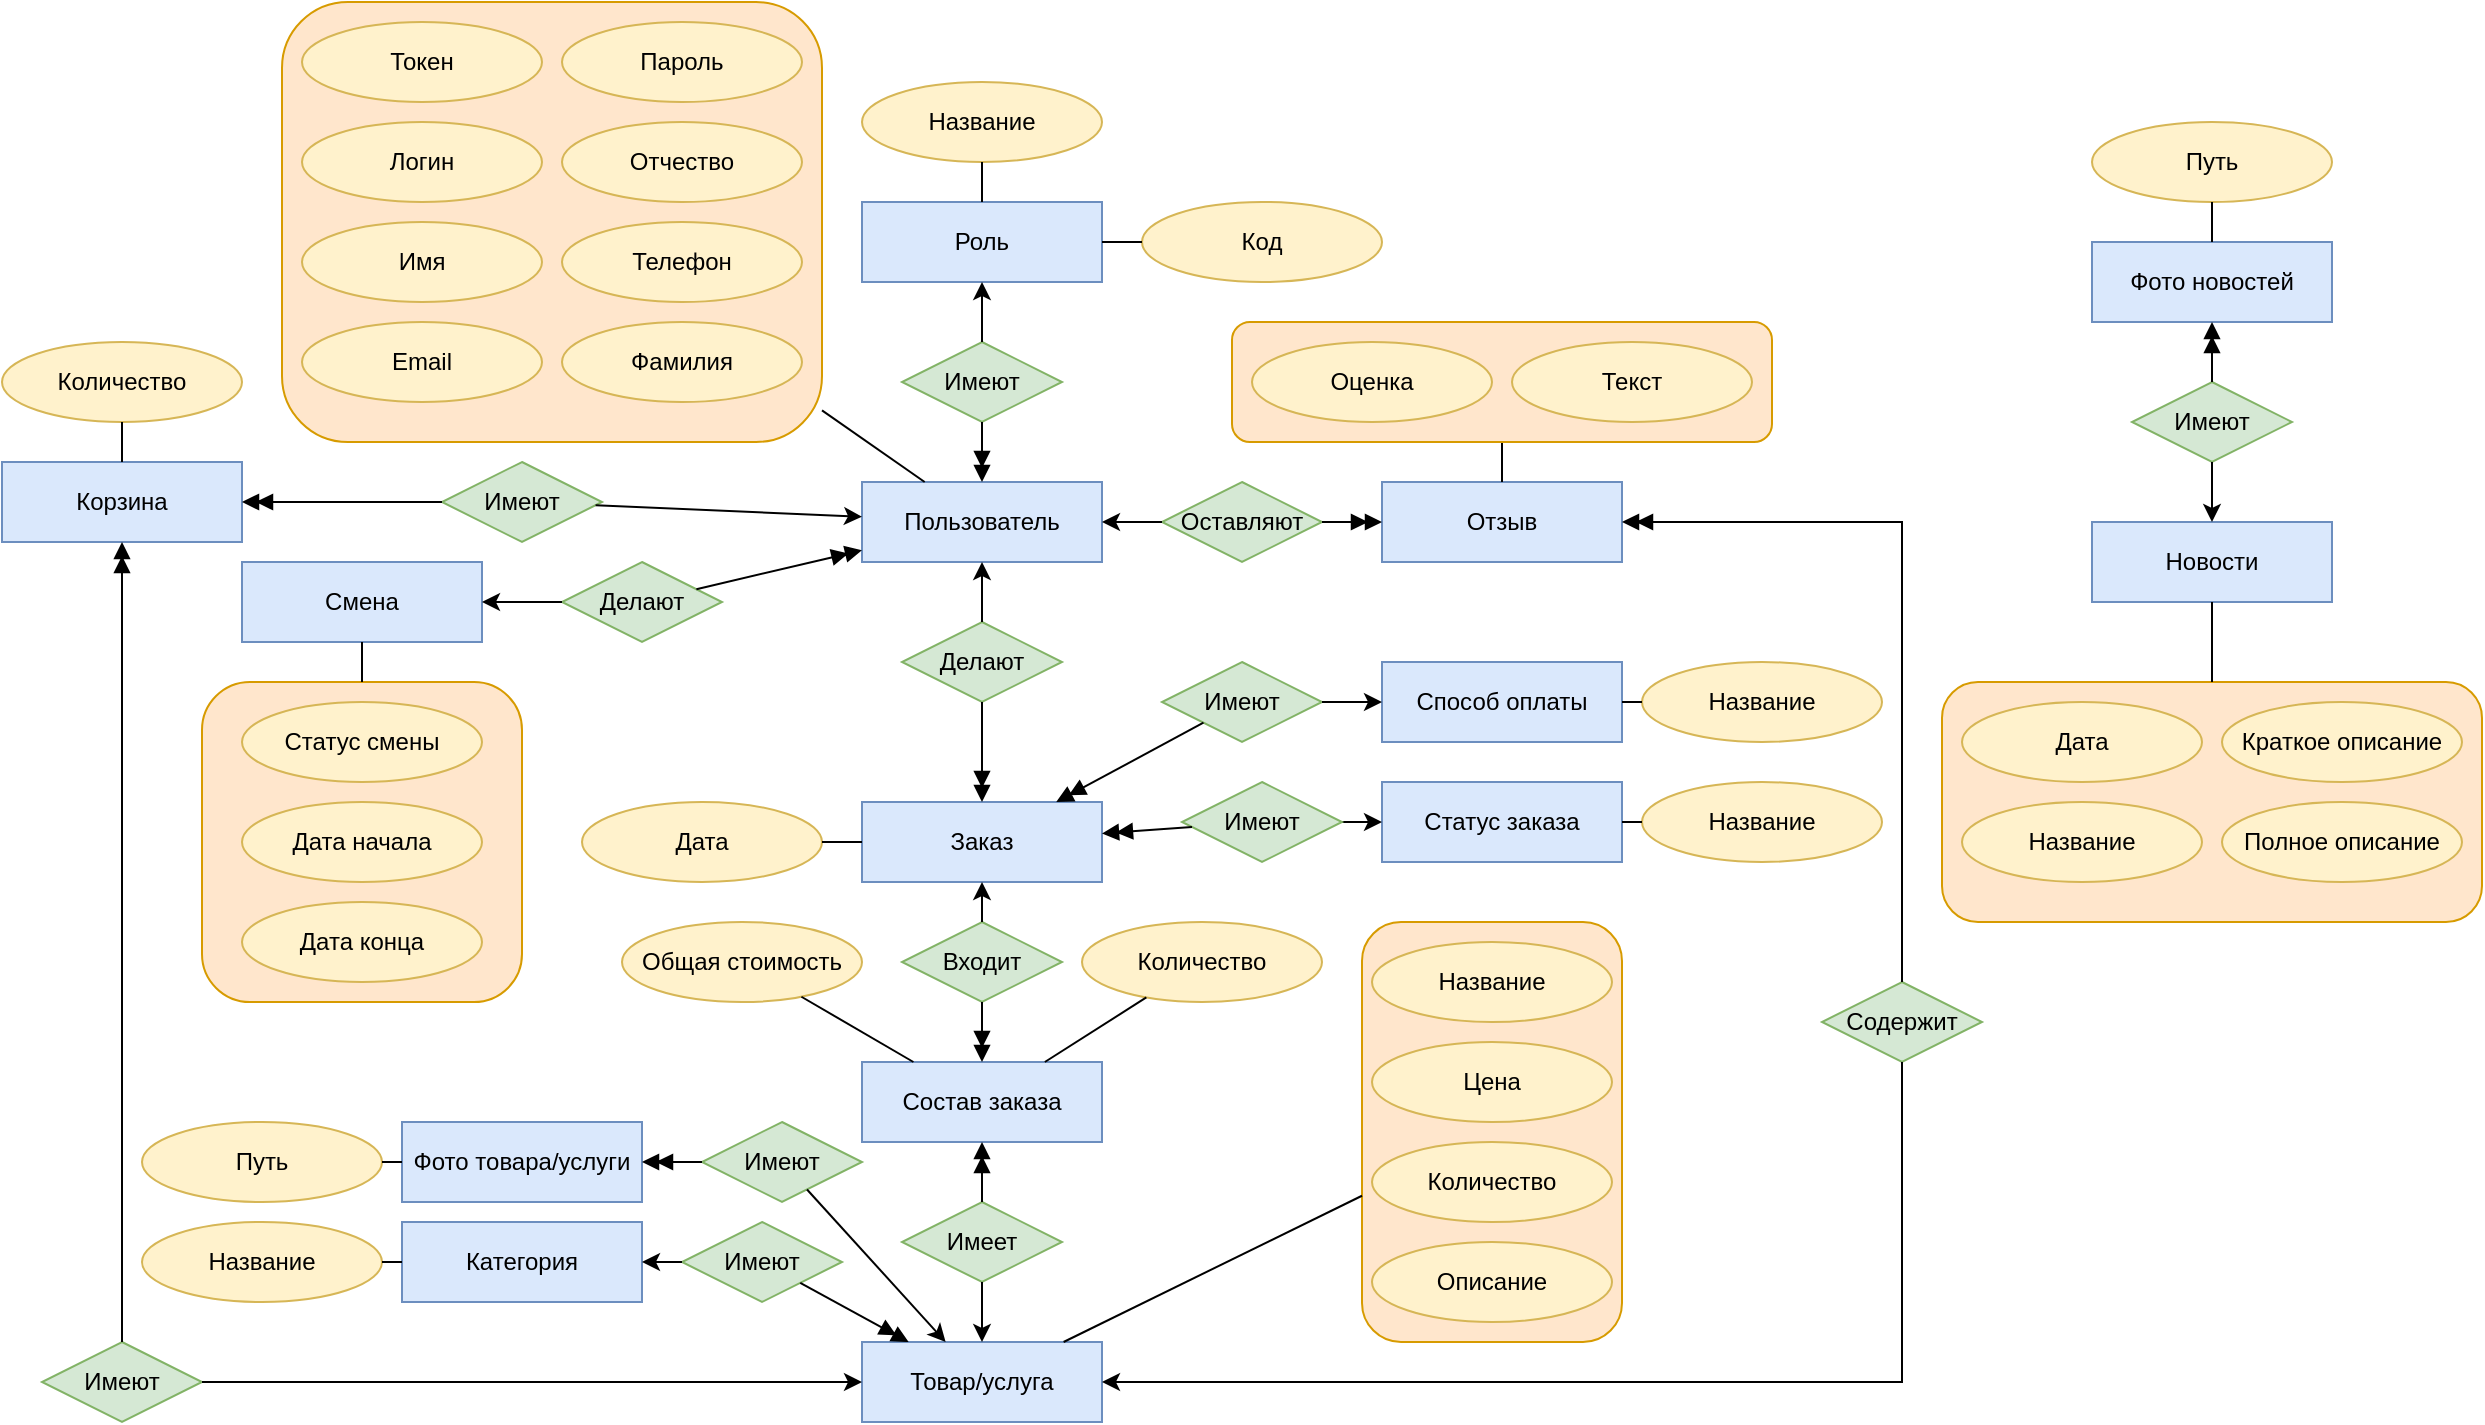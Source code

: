 <mxfile version="22.0.2" type="device" pages="3">
  <diagram name="КМ" id="sJfeqaa416BmNbrNY8VK">
    <mxGraphModel dx="2245" dy="1989" grid="1" gridSize="10" guides="1" tooltips="1" connect="1" arrows="1" fold="1" page="1" pageScale="1" pageWidth="827" pageHeight="1169" math="0" shadow="0">
      <root>
        <mxCell id="0" />
        <mxCell id="1" parent="0" />
        <mxCell id="gFcMFYdsU8Flf4kH9CEn-2" value="Пользователь" style="rounded=0;whiteSpace=wrap;html=1;fillColor=#dae8fc;strokeColor=#6c8ebf;" parent="1" vertex="1">
          <mxGeometry x="390" y="200" width="120" height="40" as="geometry" />
        </mxCell>
        <mxCell id="gFcMFYdsU8Flf4kH9CEn-3" value="Товар/услуга" style="rounded=0;whiteSpace=wrap;html=1;fillColor=#dae8fc;strokeColor=#6c8ebf;" parent="1" vertex="1">
          <mxGeometry x="390" y="630" width="120" height="40" as="geometry" />
        </mxCell>
        <mxCell id="gFcMFYdsU8Flf4kH9CEn-4" value="Категория" style="rounded=0;whiteSpace=wrap;html=1;fillColor=#dae8fc;strokeColor=#6c8ebf;" parent="1" vertex="1">
          <mxGeometry x="160" y="570" width="120" height="40" as="geometry" />
        </mxCell>
        <mxCell id="gFcMFYdsU8Flf4kH9CEn-5" value="Заказ" style="rounded=0;whiteSpace=wrap;html=1;fillColor=#dae8fc;strokeColor=#6c8ebf;" parent="1" vertex="1">
          <mxGeometry x="390" y="360" width="120" height="40" as="geometry" />
        </mxCell>
        <mxCell id="gFcMFYdsU8Flf4kH9CEn-6" value="Состав заказа" style="rounded=0;whiteSpace=wrap;html=1;fillColor=#dae8fc;strokeColor=#6c8ebf;" parent="1" vertex="1">
          <mxGeometry x="390" y="490" width="120" height="40" as="geometry" />
        </mxCell>
        <mxCell id="gFcMFYdsU8Flf4kH9CEn-8" value="Отзыв" style="rounded=0;whiteSpace=wrap;html=1;fillColor=#dae8fc;strokeColor=#6c8ebf;" parent="1" vertex="1">
          <mxGeometry x="650" y="200" width="120" height="40" as="geometry" />
        </mxCell>
        <mxCell id="gFcMFYdsU8Flf4kH9CEn-11" value="Роль" style="rounded=0;whiteSpace=wrap;html=1;fillColor=#dae8fc;strokeColor=#6c8ebf;" parent="1" vertex="1">
          <mxGeometry x="390" y="60" width="120" height="40" as="geometry" />
        </mxCell>
        <mxCell id="gFcMFYdsU8Flf4kH9CEn-12" value="Статус заказа" style="rounded=0;whiteSpace=wrap;html=1;fillColor=#dae8fc;strokeColor=#6c8ebf;" parent="1" vertex="1">
          <mxGeometry x="650" y="350" width="120" height="40" as="geometry" />
        </mxCell>
        <mxCell id="gFcMFYdsU8Flf4kH9CEn-15" value="Имеют" style="rhombus;whiteSpace=wrap;html=1;fillColor=#d5e8d4;strokeColor=#82b366;" parent="1" vertex="1">
          <mxGeometry x="410" y="130" width="80" height="40" as="geometry" />
        </mxCell>
        <mxCell id="gFcMFYdsU8Flf4kH9CEn-16" value="" style="endArrow=classic;html=1;rounded=0;" parent="1" source="gFcMFYdsU8Flf4kH9CEn-15" target="gFcMFYdsU8Flf4kH9CEn-11" edge="1">
          <mxGeometry width="50" height="50" relative="1" as="geometry">
            <mxPoint x="390" y="450" as="sourcePoint" />
            <mxPoint x="440" y="400" as="targetPoint" />
          </mxGeometry>
        </mxCell>
        <mxCell id="gFcMFYdsU8Flf4kH9CEn-17" value="" style="endArrow=doubleBlock;html=1;rounded=0;endFill=1;" parent="1" source="gFcMFYdsU8Flf4kH9CEn-15" target="gFcMFYdsU8Flf4kH9CEn-2" edge="1">
          <mxGeometry width="50" height="50" relative="1" as="geometry">
            <mxPoint x="460" y="170" as="sourcePoint" />
            <mxPoint x="460" y="140" as="targetPoint" />
          </mxGeometry>
        </mxCell>
        <mxCell id="gFcMFYdsU8Flf4kH9CEn-18" value="Имеют" style="rhombus;whiteSpace=wrap;html=1;fillColor=#d5e8d4;strokeColor=#82b366;" parent="1" vertex="1">
          <mxGeometry x="300" y="570" width="80" height="40" as="geometry" />
        </mxCell>
        <mxCell id="gFcMFYdsU8Flf4kH9CEn-19" value="" style="endArrow=classic;html=1;rounded=0;" parent="1" source="gFcMFYdsU8Flf4kH9CEn-18" target="gFcMFYdsU8Flf4kH9CEn-4" edge="1">
          <mxGeometry width="50" height="50" relative="1" as="geometry">
            <mxPoint x="60" y="460" as="sourcePoint" />
            <mxPoint x="60" y="430" as="targetPoint" />
          </mxGeometry>
        </mxCell>
        <mxCell id="gFcMFYdsU8Flf4kH9CEn-20" value="" style="endArrow=doubleBlock;html=1;rounded=0;endFill=1;" parent="1" source="gFcMFYdsU8Flf4kH9CEn-18" target="gFcMFYdsU8Flf4kH9CEn-3" edge="1">
          <mxGeometry width="50" height="50" relative="1" as="geometry">
            <mxPoint x="60" y="500" as="sourcePoint" />
            <mxPoint x="60" y="530" as="targetPoint" />
          </mxGeometry>
        </mxCell>
        <mxCell id="gFcMFYdsU8Flf4kH9CEn-21" value="Оставляют" style="rhombus;whiteSpace=wrap;html=1;fillColor=#d5e8d4;strokeColor=#82b366;" parent="1" vertex="1">
          <mxGeometry x="540" y="200" width="80" height="40" as="geometry" />
        </mxCell>
        <mxCell id="gFcMFYdsU8Flf4kH9CEn-22" value="" style="endArrow=classic;html=1;rounded=0;" parent="1" source="gFcMFYdsU8Flf4kH9CEn-21" target="gFcMFYdsU8Flf4kH9CEn-2" edge="1">
          <mxGeometry width="50" height="50" relative="1" as="geometry">
            <mxPoint x="470" y="450" as="sourcePoint" />
            <mxPoint x="520" y="400" as="targetPoint" />
          </mxGeometry>
        </mxCell>
        <mxCell id="gFcMFYdsU8Flf4kH9CEn-24" value="" style="endArrow=doubleBlock;html=1;rounded=0;endFill=1;" parent="1" source="gFcMFYdsU8Flf4kH9CEn-21" target="gFcMFYdsU8Flf4kH9CEn-8" edge="1">
          <mxGeometry width="50" height="50" relative="1" as="geometry">
            <mxPoint x="640" y="340" as="sourcePoint" />
            <mxPoint x="920" y="390" as="targetPoint" />
          </mxGeometry>
        </mxCell>
        <mxCell id="gFcMFYdsU8Flf4kH9CEn-26" value="Делают" style="rhombus;whiteSpace=wrap;html=1;fillColor=#d5e8d4;strokeColor=#82b366;" parent="1" vertex="1">
          <mxGeometry x="410" y="270" width="80" height="40" as="geometry" />
        </mxCell>
        <mxCell id="gFcMFYdsU8Flf4kH9CEn-27" value="" style="endArrow=classic;html=1;rounded=0;" parent="1" source="gFcMFYdsU8Flf4kH9CEn-26" target="gFcMFYdsU8Flf4kH9CEn-2" edge="1">
          <mxGeometry width="50" height="50" relative="1" as="geometry">
            <mxPoint x="460" y="170" as="sourcePoint" />
            <mxPoint x="460" y="140" as="targetPoint" />
          </mxGeometry>
        </mxCell>
        <mxCell id="gFcMFYdsU8Flf4kH9CEn-28" value="" style="endArrow=doubleBlock;html=1;rounded=0;endFill=1;" parent="1" source="gFcMFYdsU8Flf4kH9CEn-26" target="gFcMFYdsU8Flf4kH9CEn-5" edge="1">
          <mxGeometry width="50" height="50" relative="1" as="geometry">
            <mxPoint x="460" y="210" as="sourcePoint" />
            <mxPoint x="460" y="240" as="targetPoint" />
          </mxGeometry>
        </mxCell>
        <mxCell id="gFcMFYdsU8Flf4kH9CEn-29" value="Входит" style="rhombus;whiteSpace=wrap;html=1;fillColor=#d5e8d4;strokeColor=#82b366;" parent="1" vertex="1">
          <mxGeometry x="410" y="420" width="80" height="40" as="geometry" />
        </mxCell>
        <mxCell id="gFcMFYdsU8Flf4kH9CEn-30" value="" style="endArrow=classic;html=1;rounded=0;" parent="1" source="gFcMFYdsU8Flf4kH9CEn-33" target="gFcMFYdsU8Flf4kH9CEn-12" edge="1">
          <mxGeometry width="50" height="50" relative="1" as="geometry">
            <mxPoint x="460" y="310" as="sourcePoint" />
            <mxPoint x="460" y="280" as="targetPoint" />
          </mxGeometry>
        </mxCell>
        <mxCell id="gFcMFYdsU8Flf4kH9CEn-32" value="" style="endArrow=doubleBlock;html=1;rounded=0;endFill=1;" parent="1" source="gFcMFYdsU8Flf4kH9CEn-29" target="gFcMFYdsU8Flf4kH9CEn-6" edge="1">
          <mxGeometry width="50" height="50" relative="1" as="geometry">
            <mxPoint x="460" y="350" as="sourcePoint" />
            <mxPoint x="460" y="380" as="targetPoint" />
          </mxGeometry>
        </mxCell>
        <mxCell id="gFcMFYdsU8Flf4kH9CEn-33" value="Имеют" style="rhombus;whiteSpace=wrap;html=1;fillColor=#d5e8d4;strokeColor=#82b366;" parent="1" vertex="1">
          <mxGeometry x="550" y="350" width="80" height="40" as="geometry" />
        </mxCell>
        <mxCell id="gFcMFYdsU8Flf4kH9CEn-34" value="" style="endArrow=classic;html=1;rounded=0;" parent="1" source="gFcMFYdsU8Flf4kH9CEn-29" target="gFcMFYdsU8Flf4kH9CEn-5" edge="1">
          <mxGeometry width="50" height="50" relative="1" as="geometry">
            <mxPoint x="300" y="400" as="sourcePoint" />
            <mxPoint x="280" y="400" as="targetPoint" />
          </mxGeometry>
        </mxCell>
        <mxCell id="gFcMFYdsU8Flf4kH9CEn-35" value="" style="endArrow=doubleBlock;html=1;rounded=0;endFill=1;" parent="1" source="gFcMFYdsU8Flf4kH9CEn-33" target="gFcMFYdsU8Flf4kH9CEn-5" edge="1">
          <mxGeometry width="50" height="50" relative="1" as="geometry">
            <mxPoint x="460" y="350" as="sourcePoint" />
            <mxPoint x="460" y="380" as="targetPoint" />
          </mxGeometry>
        </mxCell>
        <mxCell id="gFcMFYdsU8Flf4kH9CEn-39" value="Имеет" style="rhombus;whiteSpace=wrap;html=1;fillColor=#d5e8d4;strokeColor=#82b366;" parent="1" vertex="1">
          <mxGeometry x="410" y="560" width="80" height="40" as="geometry" />
        </mxCell>
        <mxCell id="gFcMFYdsU8Flf4kH9CEn-40" value="" style="endArrow=doubleBlock;html=1;rounded=0;endFill=1;" parent="1" source="gFcMFYdsU8Flf4kH9CEn-39" target="gFcMFYdsU8Flf4kH9CEn-6" edge="1">
          <mxGeometry width="50" height="50" relative="1" as="geometry">
            <mxPoint x="460" y="490" as="sourcePoint" />
            <mxPoint x="460" y="520" as="targetPoint" />
          </mxGeometry>
        </mxCell>
        <mxCell id="gFcMFYdsU8Flf4kH9CEn-41" value="" style="endArrow=classic;html=1;rounded=0;" parent="1" source="gFcMFYdsU8Flf4kH9CEn-39" target="gFcMFYdsU8Flf4kH9CEn-3" edge="1">
          <mxGeometry width="50" height="50" relative="1" as="geometry">
            <mxPoint x="460" y="450" as="sourcePoint" />
            <mxPoint x="500" y="620" as="targetPoint" />
          </mxGeometry>
        </mxCell>
        <mxCell id="gFcMFYdsU8Flf4kH9CEn-49" value="Содержит" style="rhombus;whiteSpace=wrap;html=1;fillColor=#d5e8d4;strokeColor=#82b366;" parent="1" vertex="1">
          <mxGeometry x="870" y="450" width="80" height="40" as="geometry" />
        </mxCell>
        <mxCell id="gFcMFYdsU8Flf4kH9CEn-50" value="" style="endArrow=doubleBlock;html=1;rounded=0;endFill=1;" parent="1" source="gFcMFYdsU8Flf4kH9CEn-49" target="gFcMFYdsU8Flf4kH9CEn-8" edge="1">
          <mxGeometry width="50" height="50" relative="1" as="geometry">
            <mxPoint x="630" y="260" as="sourcePoint" />
            <mxPoint x="660" y="260" as="targetPoint" />
            <Array as="points">
              <mxPoint x="910" y="220" />
            </Array>
          </mxGeometry>
        </mxCell>
        <mxCell id="gFcMFYdsU8Flf4kH9CEn-51" value="" style="endArrow=classic;html=1;rounded=0;" parent="1" source="gFcMFYdsU8Flf4kH9CEn-49" target="gFcMFYdsU8Flf4kH9CEn-3" edge="1">
          <mxGeometry width="50" height="50" relative="1" as="geometry">
            <mxPoint x="460" y="590" as="sourcePoint" />
            <mxPoint x="460" y="560" as="targetPoint" />
            <Array as="points">
              <mxPoint x="910" y="650" />
              <mxPoint x="670" y="650" />
            </Array>
          </mxGeometry>
        </mxCell>
        <mxCell id="gFcMFYdsU8Flf4kH9CEn-60" value="Название" style="ellipse;whiteSpace=wrap;html=1;fillColor=#fff2cc;strokeColor=#d6b656;" parent="1" vertex="1">
          <mxGeometry x="30" y="570" width="120" height="40" as="geometry" />
        </mxCell>
        <mxCell id="gFcMFYdsU8Flf4kH9CEn-61" value="" style="endArrow=none;html=1;rounded=0;" parent="1" source="gFcMFYdsU8Flf4kH9CEn-60" target="gFcMFYdsU8Flf4kH9CEn-4" edge="1">
          <mxGeometry width="50" height="50" relative="1" as="geometry">
            <mxPoint x="710" y="610" as="sourcePoint" />
            <mxPoint x="720" y="460" as="targetPoint" />
          </mxGeometry>
        </mxCell>
        <mxCell id="gFcMFYdsU8Flf4kH9CEn-81" value="Название" style="ellipse;whiteSpace=wrap;html=1;fillColor=#fff2cc;strokeColor=#d6b656;" parent="1" vertex="1">
          <mxGeometry x="780" y="350" width="120" height="40" as="geometry" />
        </mxCell>
        <mxCell id="gFcMFYdsU8Flf4kH9CEn-84" value="" style="endArrow=none;html=1;rounded=0;" parent="1" source="gFcMFYdsU8Flf4kH9CEn-81" target="gFcMFYdsU8Flf4kH9CEn-12" edge="1">
          <mxGeometry width="50" height="50" relative="1" as="geometry">
            <mxPoint x="361" y="660" as="sourcePoint" />
            <mxPoint x="400" y="668" as="targetPoint" />
          </mxGeometry>
        </mxCell>
        <mxCell id="gFcMFYdsU8Flf4kH9CEn-97" value="Имеют" style="rhombus;whiteSpace=wrap;html=1;fillColor=#d5e8d4;strokeColor=#82b366;" parent="1" vertex="1">
          <mxGeometry x="540" y="290" width="80" height="40" as="geometry" />
        </mxCell>
        <mxCell id="gFcMFYdsU8Flf4kH9CEn-98" value="Способ оплаты" style="rounded=0;whiteSpace=wrap;html=1;fillColor=#dae8fc;strokeColor=#6c8ebf;" parent="1" vertex="1">
          <mxGeometry x="650" y="290" width="120" height="40" as="geometry" />
        </mxCell>
        <mxCell id="gFcMFYdsU8Flf4kH9CEn-99" value="Название" style="ellipse;whiteSpace=wrap;html=1;fillColor=#fff2cc;strokeColor=#d6b656;" parent="1" vertex="1">
          <mxGeometry x="780" y="290" width="120" height="40" as="geometry" />
        </mxCell>
        <mxCell id="gFcMFYdsU8Flf4kH9CEn-100" value="" style="endArrow=classic;html=1;rounded=0;" parent="1" source="gFcMFYdsU8Flf4kH9CEn-97" target="gFcMFYdsU8Flf4kH9CEn-98" edge="1">
          <mxGeometry width="50" height="50" relative="1" as="geometry">
            <mxPoint x="470" y="450" as="sourcePoint" />
            <mxPoint x="520" y="400" as="targetPoint" />
          </mxGeometry>
        </mxCell>
        <mxCell id="gFcMFYdsU8Flf4kH9CEn-101" value="" style="endArrow=doubleBlock;html=1;rounded=0;endFill=1;" parent="1" source="gFcMFYdsU8Flf4kH9CEn-97" target="gFcMFYdsU8Flf4kH9CEn-5" edge="1">
          <mxGeometry width="50" height="50" relative="1" as="geometry">
            <mxPoint x="550" y="400" as="sourcePoint" />
            <mxPoint x="520" y="400" as="targetPoint" />
          </mxGeometry>
        </mxCell>
        <mxCell id="ZHhF2qpQtUyJjippwk18-1" value="" style="endArrow=none;html=1;rounded=0;" parent="1" source="gFcMFYdsU8Flf4kH9CEn-99" target="gFcMFYdsU8Flf4kH9CEn-98" edge="1">
          <mxGeometry width="50" height="50" relative="1" as="geometry">
            <mxPoint x="450" y="450" as="sourcePoint" />
            <mxPoint x="500" y="400" as="targetPoint" />
          </mxGeometry>
        </mxCell>
        <mxCell id="4oVeBWfjkB62ReiRqkcZ-1" value="Дата" style="ellipse;whiteSpace=wrap;html=1;fillColor=#fff2cc;strokeColor=#d6b656;" parent="1" vertex="1">
          <mxGeometry x="250" y="360" width="120" height="40" as="geometry" />
        </mxCell>
        <mxCell id="4oVeBWfjkB62ReiRqkcZ-3" value="" style="endArrow=none;html=1;rounded=0;" parent="1" source="4oVeBWfjkB62ReiRqkcZ-1" target="gFcMFYdsU8Flf4kH9CEn-5" edge="1">
          <mxGeometry width="50" height="50" relative="1" as="geometry">
            <mxPoint x="400" y="450" as="sourcePoint" />
            <mxPoint x="450" y="400" as="targetPoint" />
          </mxGeometry>
        </mxCell>
        <mxCell id="DM_YTz9_BN1A3gSfp-cZ-1" value="Общая стоимость" style="ellipse;whiteSpace=wrap;html=1;fillColor=#fff2cc;strokeColor=#d6b656;" parent="1" vertex="1">
          <mxGeometry x="270" y="420" width="120" height="40" as="geometry" />
        </mxCell>
        <mxCell id="DM_YTz9_BN1A3gSfp-cZ-2" value="Количество" style="ellipse;whiteSpace=wrap;html=1;fillColor=#fff2cc;strokeColor=#d6b656;" parent="1" vertex="1">
          <mxGeometry x="500" y="420" width="120" height="40" as="geometry" />
        </mxCell>
        <mxCell id="DM_YTz9_BN1A3gSfp-cZ-4" value="" style="endArrow=none;html=1;rounded=0;" parent="1" source="DM_YTz9_BN1A3gSfp-cZ-1" target="gFcMFYdsU8Flf4kH9CEn-6" edge="1">
          <mxGeometry width="50" height="50" relative="1" as="geometry">
            <mxPoint x="310" y="450" as="sourcePoint" />
            <mxPoint x="360" y="400" as="targetPoint" />
          </mxGeometry>
        </mxCell>
        <mxCell id="DM_YTz9_BN1A3gSfp-cZ-5" value="" style="endArrow=none;html=1;rounded=0;" parent="1" source="DM_YTz9_BN1A3gSfp-cZ-2" target="gFcMFYdsU8Flf4kH9CEn-6" edge="1">
          <mxGeometry width="50" height="50" relative="1" as="geometry">
            <mxPoint x="310" y="450" as="sourcePoint" />
            <mxPoint x="360" y="400" as="targetPoint" />
          </mxGeometry>
        </mxCell>
        <mxCell id="fcGvf5QrEfPWvHEVF_yM-2" value="Фото новостей" style="rounded=0;whiteSpace=wrap;html=1;fillColor=#dae8fc;strokeColor=#6c8ebf;" parent="1" vertex="1">
          <mxGeometry x="1005" y="80" width="120" height="40" as="geometry" />
        </mxCell>
        <mxCell id="fcGvf5QrEfPWvHEVF_yM-3" value="Новости" style="rounded=0;whiteSpace=wrap;html=1;fillColor=#dae8fc;strokeColor=#6c8ebf;" parent="1" vertex="1">
          <mxGeometry x="1005" y="220" width="120" height="40" as="geometry" />
        </mxCell>
        <mxCell id="fcGvf5QrEfPWvHEVF_yM-4" value="Путь" style="ellipse;whiteSpace=wrap;html=1;fillColor=#fff2cc;strokeColor=#d6b656;" parent="1" vertex="1">
          <mxGeometry x="1005" y="20" width="120" height="40" as="geometry" />
        </mxCell>
        <mxCell id="fcGvf5QrEfPWvHEVF_yM-8" value="Имеют" style="rhombus;whiteSpace=wrap;html=1;fillColor=#d5e8d4;strokeColor=#82b366;" parent="1" vertex="1">
          <mxGeometry x="1025" y="150" width="80" height="40" as="geometry" />
        </mxCell>
        <mxCell id="fcGvf5QrEfPWvHEVF_yM-18" value="" style="endArrow=doubleBlock;html=1;rounded=0;exitX=0.5;exitY=0;exitDx=0;exitDy=0;entryX=0.5;entryY=1;entryDx=0;entryDy=0;endFill=1;" parent="1" source="fcGvf5QrEfPWvHEVF_yM-8" target="fcGvf5QrEfPWvHEVF_yM-2" edge="1">
          <mxGeometry width="50" height="50" relative="1" as="geometry">
            <mxPoint x="1315" y="160" as="sourcePoint" />
            <mxPoint x="1365" y="110" as="targetPoint" />
          </mxGeometry>
        </mxCell>
        <mxCell id="fcGvf5QrEfPWvHEVF_yM-19" value="" style="endArrow=classic;html=1;rounded=0;" parent="1" source="fcGvf5QrEfPWvHEVF_yM-8" target="fcGvf5QrEfPWvHEVF_yM-3" edge="1">
          <mxGeometry width="50" height="50" relative="1" as="geometry">
            <mxPoint x="1065" y="170" as="sourcePoint" />
            <mxPoint x="1065" y="140" as="targetPoint" />
          </mxGeometry>
        </mxCell>
        <mxCell id="fcGvf5QrEfPWvHEVF_yM-20" value="" style="endArrow=none;html=1;rounded=0;" parent="1" source="fcGvf5QrEfPWvHEVF_yM-2" target="fcGvf5QrEfPWvHEVF_yM-4" edge="1">
          <mxGeometry width="50" height="50" relative="1" as="geometry">
            <mxPoint x="962" y="314" as="sourcePoint" />
            <mxPoint x="1018" y="290" as="targetPoint" />
          </mxGeometry>
        </mxCell>
        <mxCell id="mlWRB64zD0FW1h9pcZ2g-1" value="Смена" style="rounded=0;whiteSpace=wrap;html=1;fillColor=#dae8fc;strokeColor=#6c8ebf;" parent="1" vertex="1">
          <mxGeometry x="80" y="240" width="120" height="40" as="geometry" />
        </mxCell>
        <mxCell id="mlWRB64zD0FW1h9pcZ2g-7" value="Делают" style="rhombus;whiteSpace=wrap;html=1;fillColor=#d5e8d4;strokeColor=#82b366;" parent="1" vertex="1">
          <mxGeometry x="240" y="240" width="80" height="40" as="geometry" />
        </mxCell>
        <mxCell id="mlWRB64zD0FW1h9pcZ2g-8" value="" style="endArrow=classic;html=1;rounded=0;" parent="1" source="mlWRB64zD0FW1h9pcZ2g-7" target="mlWRB64zD0FW1h9pcZ2g-1" edge="1">
          <mxGeometry width="50" height="50" relative="1" as="geometry">
            <mxPoint x="470" y="450" as="sourcePoint" />
            <mxPoint x="520" y="400" as="targetPoint" />
          </mxGeometry>
        </mxCell>
        <mxCell id="mlWRB64zD0FW1h9pcZ2g-9" value="" style="endArrow=doubleBlock;html=1;rounded=0;endFill=1;" parent="1" source="mlWRB64zD0FW1h9pcZ2g-7" target="gFcMFYdsU8Flf4kH9CEn-2" edge="1">
          <mxGeometry width="50" height="50" relative="1" as="geometry">
            <mxPoint x="470" y="450" as="sourcePoint" />
            <mxPoint x="520" y="400" as="targetPoint" />
          </mxGeometry>
        </mxCell>
        <mxCell id="mlWRB64zD0FW1h9pcZ2g-12" value="Имеют" style="rhombus;whiteSpace=wrap;html=1;fillColor=#d5e8d4;strokeColor=#82b366;" parent="1" vertex="1">
          <mxGeometry x="180" y="190" width="80" height="40" as="geometry" />
        </mxCell>
        <mxCell id="mlWRB64zD0FW1h9pcZ2g-13" value="Корзина" style="rounded=0;whiteSpace=wrap;html=1;fillColor=#dae8fc;strokeColor=#6c8ebf;" parent="1" vertex="1">
          <mxGeometry x="-40" y="190" width="120" height="40" as="geometry" />
        </mxCell>
        <mxCell id="mlWRB64zD0FW1h9pcZ2g-14" value="Количество" style="ellipse;whiteSpace=wrap;html=1;fillColor=#fff2cc;strokeColor=#d6b656;" parent="1" vertex="1">
          <mxGeometry x="-40" y="130" width="120" height="40" as="geometry" />
        </mxCell>
        <mxCell id="mlWRB64zD0FW1h9pcZ2g-15" value="" style="endArrow=none;html=1;rounded=0;" parent="1" source="mlWRB64zD0FW1h9pcZ2g-14" target="mlWRB64zD0FW1h9pcZ2g-13" edge="1">
          <mxGeometry width="50" height="50" relative="1" as="geometry">
            <mxPoint x="430" y="430" as="sourcePoint" />
            <mxPoint x="480" y="380" as="targetPoint" />
          </mxGeometry>
        </mxCell>
        <mxCell id="mlWRB64zD0FW1h9pcZ2g-16" value="" style="endArrow=classic;html=1;rounded=0;" parent="1" source="mlWRB64zD0FW1h9pcZ2g-12" target="gFcMFYdsU8Flf4kH9CEn-2" edge="1">
          <mxGeometry width="50" height="50" relative="1" as="geometry">
            <mxPoint x="430" y="430" as="sourcePoint" />
            <mxPoint x="480" y="380" as="targetPoint" />
          </mxGeometry>
        </mxCell>
        <mxCell id="mlWRB64zD0FW1h9pcZ2g-17" value="" style="endArrow=doubleBlock;html=1;rounded=0;endFill=1;" parent="1" source="mlWRB64zD0FW1h9pcZ2g-12" target="mlWRB64zD0FW1h9pcZ2g-13" edge="1">
          <mxGeometry width="50" height="50" relative="1" as="geometry">
            <mxPoint x="430" y="430" as="sourcePoint" />
            <mxPoint x="480" y="380" as="targetPoint" />
          </mxGeometry>
        </mxCell>
        <mxCell id="mlWRB64zD0FW1h9pcZ2g-18" value="Имеют" style="rhombus;whiteSpace=wrap;html=1;fillColor=#d5e8d4;strokeColor=#82b366;" parent="1" vertex="1">
          <mxGeometry x="-20" y="630" width="80" height="40" as="geometry" />
        </mxCell>
        <mxCell id="mlWRB64zD0FW1h9pcZ2g-19" value="" style="endArrow=classic;html=1;rounded=0;" parent="1" source="mlWRB64zD0FW1h9pcZ2g-18" target="gFcMFYdsU8Flf4kH9CEn-3" edge="1">
          <mxGeometry width="50" height="50" relative="1" as="geometry">
            <mxPoint x="430" y="530" as="sourcePoint" />
            <mxPoint x="480" y="480" as="targetPoint" />
          </mxGeometry>
        </mxCell>
        <mxCell id="mlWRB64zD0FW1h9pcZ2g-20" value="" style="endArrow=doubleBlock;html=1;rounded=0;endFill=1;" parent="1" source="mlWRB64zD0FW1h9pcZ2g-18" target="mlWRB64zD0FW1h9pcZ2g-13" edge="1">
          <mxGeometry width="50" height="50" relative="1" as="geometry">
            <mxPoint x="430" y="530" as="sourcePoint" />
            <mxPoint x="480" y="480" as="targetPoint" />
          </mxGeometry>
        </mxCell>
        <mxCell id="mlWRB64zD0FW1h9pcZ2g-23" value="Фото товара/услуги" style="rounded=0;whiteSpace=wrap;html=1;fillColor=#dae8fc;strokeColor=#6c8ebf;" parent="1" vertex="1">
          <mxGeometry x="160" y="520" width="120" height="40" as="geometry" />
        </mxCell>
        <mxCell id="mlWRB64zD0FW1h9pcZ2g-24" value="Путь" style="ellipse;whiteSpace=wrap;html=1;fillColor=#fff2cc;strokeColor=#d6b656;" parent="1" vertex="1">
          <mxGeometry x="30" y="520" width="120" height="40" as="geometry" />
        </mxCell>
        <mxCell id="mlWRB64zD0FW1h9pcZ2g-25" value="" style="endArrow=none;html=1;rounded=0;" parent="1" source="mlWRB64zD0FW1h9pcZ2g-23" target="mlWRB64zD0FW1h9pcZ2g-24" edge="1">
          <mxGeometry width="50" height="50" relative="1" as="geometry">
            <mxPoint x="430" y="630" as="sourcePoint" />
            <mxPoint x="480" y="580" as="targetPoint" />
          </mxGeometry>
        </mxCell>
        <mxCell id="mlWRB64zD0FW1h9pcZ2g-26" value="Имеют" style="rhombus;whiteSpace=wrap;html=1;fillColor=#d5e8d4;strokeColor=#82b366;" parent="1" vertex="1">
          <mxGeometry x="310" y="520" width="80" height="40" as="geometry" />
        </mxCell>
        <mxCell id="mlWRB64zD0FW1h9pcZ2g-27" value="" style="endArrow=doubleBlock;html=1;rounded=0;endFill=1;" parent="1" source="mlWRB64zD0FW1h9pcZ2g-26" target="mlWRB64zD0FW1h9pcZ2g-23" edge="1">
          <mxGeometry width="50" height="50" relative="1" as="geometry">
            <mxPoint x="430" y="630" as="sourcePoint" />
            <mxPoint x="480" y="580" as="targetPoint" />
          </mxGeometry>
        </mxCell>
        <mxCell id="mlWRB64zD0FW1h9pcZ2g-28" value="" style="endArrow=classic;html=1;rounded=0;" parent="1" source="mlWRB64zD0FW1h9pcZ2g-26" target="gFcMFYdsU8Flf4kH9CEn-3" edge="1">
          <mxGeometry width="50" height="50" relative="1" as="geometry">
            <mxPoint x="430" y="630" as="sourcePoint" />
            <mxPoint x="480" y="580" as="targetPoint" />
          </mxGeometry>
        </mxCell>
        <mxCell id="gFcMFYdsU8Flf4kH9CEn-13" value="Название" style="ellipse;whiteSpace=wrap;html=1;fillColor=#fff2cc;strokeColor=#d6b656;" parent="1" vertex="1">
          <mxGeometry x="390" width="120" height="40" as="geometry" />
        </mxCell>
        <mxCell id="mlWRB64zD0FW1h9pcZ2g-35" value="" style="group" parent="1" vertex="1" connectable="0">
          <mxGeometry x="100" y="-40" width="270" height="220" as="geometry" />
        </mxCell>
        <mxCell id="mlWRB64zD0FW1h9pcZ2g-29" value="" style="rounded=1;whiteSpace=wrap;html=1;fillColor=#ffe6cc;strokeColor=#d79b00;" parent="mlWRB64zD0FW1h9pcZ2g-35" vertex="1">
          <mxGeometry width="270" height="220" as="geometry" />
        </mxCell>
        <mxCell id="gFcMFYdsU8Flf4kH9CEn-52" value="Имя" style="ellipse;whiteSpace=wrap;html=1;fillColor=#fff2cc;strokeColor=#d6b656;" parent="mlWRB64zD0FW1h9pcZ2g-35" vertex="1">
          <mxGeometry x="10" y="110" width="120" height="40" as="geometry" />
        </mxCell>
        <mxCell id="gFcMFYdsU8Flf4kH9CEn-53" value="Фамилия" style="ellipse;whiteSpace=wrap;html=1;fillColor=#fff2cc;strokeColor=#d6b656;" parent="mlWRB64zD0FW1h9pcZ2g-35" vertex="1">
          <mxGeometry x="140" y="160" width="120" height="40" as="geometry" />
        </mxCell>
        <mxCell id="gFcMFYdsU8Flf4kH9CEn-71" value="Пароль" style="ellipse;whiteSpace=wrap;html=1;fillColor=#fff2cc;strokeColor=#d6b656;" parent="mlWRB64zD0FW1h9pcZ2g-35" vertex="1">
          <mxGeometry x="140" y="10" width="120" height="40" as="geometry" />
        </mxCell>
        <mxCell id="gFcMFYdsU8Flf4kH9CEn-72" value="Отчество" style="ellipse;whiteSpace=wrap;html=1;fillColor=#fff2cc;strokeColor=#d6b656;" parent="mlWRB64zD0FW1h9pcZ2g-35" vertex="1">
          <mxGeometry x="140" y="60" width="120" height="40" as="geometry" />
        </mxCell>
        <mxCell id="gFcMFYdsU8Flf4kH9CEn-73" value="Email" style="ellipse;whiteSpace=wrap;html=1;fillColor=#fff2cc;strokeColor=#d6b656;" parent="mlWRB64zD0FW1h9pcZ2g-35" vertex="1">
          <mxGeometry x="10" y="160" width="120" height="40" as="geometry" />
        </mxCell>
        <mxCell id="gFcMFYdsU8Flf4kH9CEn-74" value="Телефон" style="ellipse;whiteSpace=wrap;html=1;fillColor=#fff2cc;strokeColor=#d6b656;" parent="mlWRB64zD0FW1h9pcZ2g-35" vertex="1">
          <mxGeometry x="140" y="110" width="120" height="40" as="geometry" />
        </mxCell>
        <mxCell id="gFcMFYdsU8Flf4kH9CEn-76" value="Токен" style="ellipse;whiteSpace=wrap;html=1;fillColor=#fff2cc;strokeColor=#d6b656;" parent="mlWRB64zD0FW1h9pcZ2g-35" vertex="1">
          <mxGeometry x="10" y="10" width="120" height="40" as="geometry" />
        </mxCell>
        <mxCell id="5jlYNDl5H1M3J7ju9dHJ-1" value="Логин" style="ellipse;whiteSpace=wrap;html=1;fillColor=#fff2cc;strokeColor=#d6b656;" parent="mlWRB64zD0FW1h9pcZ2g-35" vertex="1">
          <mxGeometry x="10" y="60" width="120" height="40" as="geometry" />
        </mxCell>
        <mxCell id="mlWRB64zD0FW1h9pcZ2g-36" value="" style="endArrow=none;html=1;rounded=0;" parent="1" source="mlWRB64zD0FW1h9pcZ2g-29" target="gFcMFYdsU8Flf4kH9CEn-2" edge="1">
          <mxGeometry width="50" height="50" relative="1" as="geometry">
            <mxPoint x="430" y="330" as="sourcePoint" />
            <mxPoint x="480" y="280" as="targetPoint" />
          </mxGeometry>
        </mxCell>
        <mxCell id="mlWRB64zD0FW1h9pcZ2g-37" value="" style="endArrow=none;html=1;rounded=0;" parent="1" source="gFcMFYdsU8Flf4kH9CEn-11" target="gFcMFYdsU8Flf4kH9CEn-13" edge="1">
          <mxGeometry width="50" height="50" relative="1" as="geometry">
            <mxPoint x="430" y="330" as="sourcePoint" />
            <mxPoint x="480" y="280" as="targetPoint" />
          </mxGeometry>
        </mxCell>
        <mxCell id="mlWRB64zD0FW1h9pcZ2g-40" value="" style="group" parent="1" vertex="1" connectable="0">
          <mxGeometry x="60" y="300" width="160" height="160" as="geometry" />
        </mxCell>
        <mxCell id="mlWRB64zD0FW1h9pcZ2g-38" value="" style="rounded=1;whiteSpace=wrap;html=1;fillColor=#ffe6cc;strokeColor=#d79b00;" parent="mlWRB64zD0FW1h9pcZ2g-40" vertex="1">
          <mxGeometry width="160" height="160" as="geometry" />
        </mxCell>
        <mxCell id="mlWRB64zD0FW1h9pcZ2g-2" value="Дата начала" style="ellipse;whiteSpace=wrap;html=1;fillColor=#fff2cc;strokeColor=#d6b656;" parent="mlWRB64zD0FW1h9pcZ2g-40" vertex="1">
          <mxGeometry x="20" y="60" width="120" height="40" as="geometry" />
        </mxCell>
        <mxCell id="mlWRB64zD0FW1h9pcZ2g-3" value="Дата конца" style="ellipse;whiteSpace=wrap;html=1;fillColor=#fff2cc;strokeColor=#d6b656;" parent="mlWRB64zD0FW1h9pcZ2g-40" vertex="1">
          <mxGeometry x="20" y="110" width="120" height="40" as="geometry" />
        </mxCell>
        <mxCell id="mlWRB64zD0FW1h9pcZ2g-10" value="Статус смены" style="ellipse;whiteSpace=wrap;html=1;fillColor=#fff2cc;strokeColor=#d6b656;" parent="mlWRB64zD0FW1h9pcZ2g-40" vertex="1">
          <mxGeometry x="20" y="10" width="120" height="40" as="geometry" />
        </mxCell>
        <mxCell id="mlWRB64zD0FW1h9pcZ2g-41" value="" style="endArrow=none;html=1;rounded=0;" parent="1" source="mlWRB64zD0FW1h9pcZ2g-38" target="mlWRB64zD0FW1h9pcZ2g-1" edge="1">
          <mxGeometry width="50" height="50" relative="1" as="geometry">
            <mxPoint x="430" y="330" as="sourcePoint" />
            <mxPoint x="480" y="280" as="targetPoint" />
          </mxGeometry>
        </mxCell>
        <mxCell id="mlWRB64zD0FW1h9pcZ2g-42" value="Код" style="ellipse;whiteSpace=wrap;html=1;fillColor=#fff2cc;strokeColor=#d6b656;" parent="1" vertex="1">
          <mxGeometry x="530" y="60" width="120" height="40" as="geometry" />
        </mxCell>
        <mxCell id="mlWRB64zD0FW1h9pcZ2g-43" value="" style="endArrow=none;html=1;rounded=0;" parent="1" source="gFcMFYdsU8Flf4kH9CEn-11" target="mlWRB64zD0FW1h9pcZ2g-42" edge="1">
          <mxGeometry width="50" height="50" relative="1" as="geometry">
            <mxPoint x="460" y="70" as="sourcePoint" />
            <mxPoint x="460" y="50" as="targetPoint" />
          </mxGeometry>
        </mxCell>
        <mxCell id="mlWRB64zD0FW1h9pcZ2g-45" value="" style="group" parent="1" vertex="1" connectable="0">
          <mxGeometry x="640" y="420" width="130" height="210" as="geometry" />
        </mxCell>
        <mxCell id="mlWRB64zD0FW1h9pcZ2g-44" value="" style="rounded=1;whiteSpace=wrap;html=1;fillColor=#ffe6cc;strokeColor=#d79b00;" parent="mlWRB64zD0FW1h9pcZ2g-45" vertex="1">
          <mxGeometry width="130" height="210" as="geometry" />
        </mxCell>
        <mxCell id="gFcMFYdsU8Flf4kH9CEn-62" value="Название" style="ellipse;whiteSpace=wrap;html=1;fillColor=#fff2cc;strokeColor=#d6b656;" parent="mlWRB64zD0FW1h9pcZ2g-45" vertex="1">
          <mxGeometry x="5" y="10" width="120" height="40" as="geometry" />
        </mxCell>
        <mxCell id="gFcMFYdsU8Flf4kH9CEn-63" value="Цена" style="ellipse;whiteSpace=wrap;html=1;fillColor=#fff2cc;strokeColor=#d6b656;" parent="mlWRB64zD0FW1h9pcZ2g-45" vertex="1">
          <mxGeometry x="5" y="60" width="120" height="40" as="geometry" />
        </mxCell>
        <mxCell id="gFcMFYdsU8Flf4kH9CEn-64" value="Количество" style="ellipse;whiteSpace=wrap;html=1;fillColor=#fff2cc;strokeColor=#d6b656;" parent="mlWRB64zD0FW1h9pcZ2g-45" vertex="1">
          <mxGeometry x="5" y="110" width="120" height="40" as="geometry" />
        </mxCell>
        <mxCell id="gFcMFYdsU8Flf4kH9CEn-65" value="Описание" style="ellipse;whiteSpace=wrap;html=1;fillColor=#fff2cc;strokeColor=#d6b656;" parent="mlWRB64zD0FW1h9pcZ2g-45" vertex="1">
          <mxGeometry x="5" y="160" width="120" height="40" as="geometry" />
        </mxCell>
        <mxCell id="mlWRB64zD0FW1h9pcZ2g-46" value="" style="endArrow=none;html=1;rounded=0;" parent="1" source="gFcMFYdsU8Flf4kH9CEn-3" target="mlWRB64zD0FW1h9pcZ2g-44" edge="1">
          <mxGeometry width="50" height="50" relative="1" as="geometry">
            <mxPoint x="430" y="430" as="sourcePoint" />
            <mxPoint x="480" y="380" as="targetPoint" />
          </mxGeometry>
        </mxCell>
        <mxCell id="mlWRB64zD0FW1h9pcZ2g-49" value="" style="endArrow=none;html=1;rounded=0;" parent="1" source="gFcMFYdsU8Flf4kH9CEn-8" target="mlWRB64zD0FW1h9pcZ2g-48" edge="1">
          <mxGeometry width="50" height="50" relative="1" as="geometry">
            <mxPoint x="630" y="330" as="sourcePoint" />
            <mxPoint x="1010" y="260" as="targetPoint" />
          </mxGeometry>
        </mxCell>
        <mxCell id="mlWRB64zD0FW1h9pcZ2g-50" value="" style="group" parent="1" vertex="1" connectable="0">
          <mxGeometry x="575" y="120" width="270" height="60" as="geometry" />
        </mxCell>
        <mxCell id="mlWRB64zD0FW1h9pcZ2g-48" value="" style="rounded=1;whiteSpace=wrap;html=1;fillColor=#ffe6cc;strokeColor=#d79b00;" parent="mlWRB64zD0FW1h9pcZ2g-50" vertex="1">
          <mxGeometry width="270" height="60" as="geometry" />
        </mxCell>
        <mxCell id="gFcMFYdsU8Flf4kH9CEn-56" value="Текст" style="ellipse;whiteSpace=wrap;html=1;fillColor=#fff2cc;strokeColor=#d6b656;" parent="mlWRB64zD0FW1h9pcZ2g-50" vertex="1">
          <mxGeometry x="140" y="10" width="120" height="40" as="geometry" />
        </mxCell>
        <mxCell id="1Uj6QFUkzFmfSTjhcTgT-1" value="Оценка" style="ellipse;whiteSpace=wrap;html=1;fillColor=#fff2cc;strokeColor=#d6b656;" parent="mlWRB64zD0FW1h9pcZ2g-50" vertex="1">
          <mxGeometry x="10" y="10" width="120" height="40" as="geometry" />
        </mxCell>
        <mxCell id="mlWRB64zD0FW1h9pcZ2g-52" value="" style="group" parent="1" vertex="1" connectable="0">
          <mxGeometry x="930" y="300" width="270" height="120" as="geometry" />
        </mxCell>
        <mxCell id="mlWRB64zD0FW1h9pcZ2g-51" value="" style="rounded=1;whiteSpace=wrap;html=1;fillColor=#ffe6cc;strokeColor=#d79b00;" parent="mlWRB64zD0FW1h9pcZ2g-52" vertex="1">
          <mxGeometry width="270" height="120" as="geometry" />
        </mxCell>
        <mxCell id="fcGvf5QrEfPWvHEVF_yM-5" value="Дата" style="ellipse;whiteSpace=wrap;html=1;fillColor=#fff2cc;strokeColor=#d6b656;" parent="mlWRB64zD0FW1h9pcZ2g-52" vertex="1">
          <mxGeometry x="10" y="10" width="120" height="40" as="geometry" />
        </mxCell>
        <mxCell id="fcGvf5QrEfPWvHEVF_yM-6" value="Полное описание" style="ellipse;whiteSpace=wrap;html=1;fillColor=#fff2cc;strokeColor=#d6b656;" parent="mlWRB64zD0FW1h9pcZ2g-52" vertex="1">
          <mxGeometry x="140" y="60" width="120" height="40" as="geometry" />
        </mxCell>
        <mxCell id="fcGvf5QrEfPWvHEVF_yM-7" value="Название" style="ellipse;whiteSpace=wrap;html=1;fillColor=#fff2cc;strokeColor=#d6b656;" parent="mlWRB64zD0FW1h9pcZ2g-52" vertex="1">
          <mxGeometry x="10" y="60" width="120" height="40" as="geometry" />
        </mxCell>
        <mxCell id="mlWRB64zD0FW1h9pcZ2g-21" value="Краткое описание" style="ellipse;whiteSpace=wrap;html=1;fillColor=#fff2cc;strokeColor=#d6b656;" parent="mlWRB64zD0FW1h9pcZ2g-52" vertex="1">
          <mxGeometry x="140" y="10" width="120" height="40" as="geometry" />
        </mxCell>
        <mxCell id="mlWRB64zD0FW1h9pcZ2g-53" value="" style="endArrow=none;html=1;rounded=0;" parent="1" source="mlWRB64zD0FW1h9pcZ2g-51" target="fcGvf5QrEfPWvHEVF_yM-3" edge="1">
          <mxGeometry width="50" height="50" relative="1" as="geometry">
            <mxPoint x="555" y="340" as="sourcePoint" />
            <mxPoint x="605" y="290" as="targetPoint" />
          </mxGeometry>
        </mxCell>
      </root>
    </mxGraphModel>
  </diagram>
  <diagram id="5xThkabX25R8TJLPgLt_" name="ЛМ">
    <mxGraphModel dx="2245" dy="820" grid="1" gridSize="10" guides="1" tooltips="1" connect="1" arrows="1" fold="1" page="1" pageScale="1" pageWidth="827" pageHeight="1169" math="0" shadow="0">
      <root>
        <mxCell id="0" />
        <mxCell id="1" parent="0" />
        <mxCell id="uixmEJtQYE6XZ1nQol0m-1" value="roles" style="shape=table;startSize=30;container=1;collapsible=1;childLayout=tableLayout;fixedRows=1;rowLines=0;fontStyle=1;align=center;resizeLast=1;html=1;fillColor=#dae8fc;strokeColor=#6c8ebf;" parent="1" vertex="1">
          <mxGeometry x="70" y="554.5" width="180" height="120" as="geometry" />
        </mxCell>
        <mxCell id="uixmEJtQYE6XZ1nQol0m-2" value="" style="shape=tableRow;horizontal=0;startSize=0;swimlaneHead=0;swimlaneBody=0;fillColor=none;collapsible=0;dropTarget=0;points=[[0,0.5],[1,0.5]];portConstraint=eastwest;top=0;left=0;right=0;bottom=1;" parent="uixmEJtQYE6XZ1nQol0m-1" vertex="1">
          <mxGeometry y="30" width="180" height="30" as="geometry" />
        </mxCell>
        <mxCell id="uixmEJtQYE6XZ1nQol0m-3" value="PK" style="shape=partialRectangle;connectable=0;fillColor=none;top=0;left=0;bottom=0;right=0;fontStyle=1;overflow=hidden;whiteSpace=wrap;html=1;" parent="uixmEJtQYE6XZ1nQol0m-2" vertex="1">
          <mxGeometry width="30" height="30" as="geometry">
            <mxRectangle width="30" height="30" as="alternateBounds" />
          </mxGeometry>
        </mxCell>
        <mxCell id="uixmEJtQYE6XZ1nQol0m-4" value="id" style="shape=partialRectangle;connectable=0;fillColor=none;top=0;left=0;bottom=0;right=0;align=left;spacingLeft=6;fontStyle=5;overflow=hidden;whiteSpace=wrap;html=1;" parent="uixmEJtQYE6XZ1nQol0m-2" vertex="1">
          <mxGeometry x="30" width="150" height="30" as="geometry">
            <mxRectangle width="150" height="30" as="alternateBounds" />
          </mxGeometry>
        </mxCell>
        <mxCell id="uixmEJtQYE6XZ1nQol0m-5" value="" style="shape=tableRow;horizontal=0;startSize=0;swimlaneHead=0;swimlaneBody=0;fillColor=none;collapsible=0;dropTarget=0;points=[[0,0.5],[1,0.5]];portConstraint=eastwest;top=0;left=0;right=0;bottom=0;" parent="uixmEJtQYE6XZ1nQol0m-1" vertex="1">
          <mxGeometry y="60" width="180" height="30" as="geometry" />
        </mxCell>
        <mxCell id="uixmEJtQYE6XZ1nQol0m-6" value="" style="shape=partialRectangle;connectable=0;fillColor=none;top=0;left=0;bottom=0;right=0;editable=1;overflow=hidden;whiteSpace=wrap;html=1;" parent="uixmEJtQYE6XZ1nQol0m-5" vertex="1">
          <mxGeometry width="30" height="30" as="geometry">
            <mxRectangle width="30" height="30" as="alternateBounds" />
          </mxGeometry>
        </mxCell>
        <mxCell id="uixmEJtQYE6XZ1nQol0m-7" value="name" style="shape=partialRectangle;connectable=0;fillColor=none;top=0;left=0;bottom=0;right=0;align=left;spacingLeft=6;overflow=hidden;whiteSpace=wrap;html=1;" parent="uixmEJtQYE6XZ1nQol0m-5" vertex="1">
          <mxGeometry x="30" width="150" height="30" as="geometry">
            <mxRectangle width="150" height="30" as="alternateBounds" />
          </mxGeometry>
        </mxCell>
        <mxCell id="5QtFYwSILm9UZeChAxwK-1" style="shape=tableRow;horizontal=0;startSize=0;swimlaneHead=0;swimlaneBody=0;fillColor=none;collapsible=0;dropTarget=0;points=[[0,0.5],[1,0.5]];portConstraint=eastwest;top=0;left=0;right=0;bottom=0;" parent="uixmEJtQYE6XZ1nQol0m-1" vertex="1">
          <mxGeometry y="90" width="180" height="30" as="geometry" />
        </mxCell>
        <mxCell id="5QtFYwSILm9UZeChAxwK-2" style="shape=partialRectangle;connectable=0;fillColor=none;top=0;left=0;bottom=0;right=0;editable=1;overflow=hidden;whiteSpace=wrap;html=1;" parent="5QtFYwSILm9UZeChAxwK-1" vertex="1">
          <mxGeometry width="30" height="30" as="geometry">
            <mxRectangle width="30" height="30" as="alternateBounds" />
          </mxGeometry>
        </mxCell>
        <mxCell id="5QtFYwSILm9UZeChAxwK-3" value="code" style="shape=partialRectangle;connectable=0;fillColor=none;top=0;left=0;bottom=0;right=0;align=left;spacingLeft=6;overflow=hidden;whiteSpace=wrap;html=1;" parent="5QtFYwSILm9UZeChAxwK-1" vertex="1">
          <mxGeometry x="30" width="150" height="30" as="geometry">
            <mxRectangle width="150" height="30" as="alternateBounds" />
          </mxGeometry>
        </mxCell>
        <mxCell id="uixmEJtQYE6XZ1nQol0m-14" value="users" style="shape=table;startSize=30;container=1;collapsible=1;childLayout=tableLayout;fixedRows=1;rowLines=0;fontStyle=1;align=center;resizeLast=1;html=1;fillColor=#dae8fc;strokeColor=#6c8ebf;" parent="1" vertex="1">
          <mxGeometry x="70" y="180" width="180" height="360" as="geometry" />
        </mxCell>
        <mxCell id="uixmEJtQYE6XZ1nQol0m-15" value="" style="shape=tableRow;horizontal=0;startSize=0;swimlaneHead=0;swimlaneBody=0;fillColor=none;collapsible=0;dropTarget=0;points=[[0,0.5],[1,0.5]];portConstraint=eastwest;top=0;left=0;right=0;bottom=1;" parent="uixmEJtQYE6XZ1nQol0m-14" vertex="1">
          <mxGeometry y="30" width="180" height="30" as="geometry" />
        </mxCell>
        <mxCell id="uixmEJtQYE6XZ1nQol0m-16" value="PK" style="shape=partialRectangle;connectable=0;fillColor=none;top=0;left=0;bottom=0;right=0;fontStyle=1;overflow=hidden;whiteSpace=wrap;html=1;" parent="uixmEJtQYE6XZ1nQol0m-15" vertex="1">
          <mxGeometry width="30" height="30" as="geometry">
            <mxRectangle width="30" height="30" as="alternateBounds" />
          </mxGeometry>
        </mxCell>
        <mxCell id="uixmEJtQYE6XZ1nQol0m-17" value="id" style="shape=partialRectangle;connectable=0;fillColor=none;top=0;left=0;bottom=0;right=0;align=left;spacingLeft=6;fontStyle=5;overflow=hidden;whiteSpace=wrap;html=1;" parent="uixmEJtQYE6XZ1nQol0m-15" vertex="1">
          <mxGeometry x="30" width="150" height="30" as="geometry">
            <mxRectangle width="150" height="30" as="alternateBounds" />
          </mxGeometry>
        </mxCell>
        <mxCell id="uixmEJtQYE6XZ1nQol0m-18" value="" style="shape=tableRow;horizontal=0;startSize=0;swimlaneHead=0;swimlaneBody=0;fillColor=none;collapsible=0;dropTarget=0;points=[[0,0.5],[1,0.5]];portConstraint=eastwest;top=0;left=0;right=0;bottom=0;" parent="uixmEJtQYE6XZ1nQol0m-14" vertex="1">
          <mxGeometry y="60" width="180" height="30" as="geometry" />
        </mxCell>
        <mxCell id="uixmEJtQYE6XZ1nQol0m-19" value="" style="shape=partialRectangle;connectable=0;fillColor=none;top=0;left=0;bottom=0;right=0;editable=1;overflow=hidden;whiteSpace=wrap;html=1;" parent="uixmEJtQYE6XZ1nQol0m-18" vertex="1">
          <mxGeometry width="30" height="30" as="geometry">
            <mxRectangle width="30" height="30" as="alternateBounds" />
          </mxGeometry>
        </mxCell>
        <mxCell id="uixmEJtQYE6XZ1nQol0m-20" value="name" style="shape=partialRectangle;connectable=0;fillColor=none;top=0;left=0;bottom=0;right=0;align=left;spacingLeft=6;overflow=hidden;whiteSpace=wrap;html=1;" parent="uixmEJtQYE6XZ1nQol0m-18" vertex="1">
          <mxGeometry x="30" width="150" height="30" as="geometry">
            <mxRectangle width="150" height="30" as="alternateBounds" />
          </mxGeometry>
        </mxCell>
        <mxCell id="jNbegEnLuQnwYzR3SwNB-1" style="shape=tableRow;horizontal=0;startSize=0;swimlaneHead=0;swimlaneBody=0;fillColor=none;collapsible=0;dropTarget=0;points=[[0,0.5],[1,0.5]];portConstraint=eastwest;top=0;left=0;right=0;bottom=0;" parent="uixmEJtQYE6XZ1nQol0m-14" vertex="1">
          <mxGeometry y="90" width="180" height="30" as="geometry" />
        </mxCell>
        <mxCell id="jNbegEnLuQnwYzR3SwNB-2" style="shape=partialRectangle;connectable=0;fillColor=none;top=0;left=0;bottom=0;right=0;editable=1;overflow=hidden;whiteSpace=wrap;html=1;" parent="jNbegEnLuQnwYzR3SwNB-1" vertex="1">
          <mxGeometry width="30" height="30" as="geometry">
            <mxRectangle width="30" height="30" as="alternateBounds" />
          </mxGeometry>
        </mxCell>
        <mxCell id="jNbegEnLuQnwYzR3SwNB-3" value="surname" style="shape=partialRectangle;connectable=0;fillColor=none;top=0;left=0;bottom=0;right=0;align=left;spacingLeft=6;overflow=hidden;whiteSpace=wrap;html=1;" parent="jNbegEnLuQnwYzR3SwNB-1" vertex="1">
          <mxGeometry x="30" width="150" height="30" as="geometry">
            <mxRectangle width="150" height="30" as="alternateBounds" />
          </mxGeometry>
        </mxCell>
        <mxCell id="jNbegEnLuQnwYzR3SwNB-4" style="shape=tableRow;horizontal=0;startSize=0;swimlaneHead=0;swimlaneBody=0;fillColor=none;collapsible=0;dropTarget=0;points=[[0,0.5],[1,0.5]];portConstraint=eastwest;top=0;left=0;right=0;bottom=0;" parent="uixmEJtQYE6XZ1nQol0m-14" vertex="1">
          <mxGeometry y="120" width="180" height="30" as="geometry" />
        </mxCell>
        <mxCell id="jNbegEnLuQnwYzR3SwNB-5" style="shape=partialRectangle;connectable=0;fillColor=none;top=0;left=0;bottom=0;right=0;editable=1;overflow=hidden;whiteSpace=wrap;html=1;" parent="jNbegEnLuQnwYzR3SwNB-4" vertex="1">
          <mxGeometry width="30" height="30" as="geometry">
            <mxRectangle width="30" height="30" as="alternateBounds" />
          </mxGeometry>
        </mxCell>
        <mxCell id="jNbegEnLuQnwYzR3SwNB-6" value="patronymic" style="shape=partialRectangle;connectable=0;fillColor=none;top=0;left=0;bottom=0;right=0;align=left;spacingLeft=6;overflow=hidden;whiteSpace=wrap;html=1;" parent="jNbegEnLuQnwYzR3SwNB-4" vertex="1">
          <mxGeometry x="30" width="150" height="30" as="geometry">
            <mxRectangle width="150" height="30" as="alternateBounds" />
          </mxGeometry>
        </mxCell>
        <mxCell id="jNbegEnLuQnwYzR3SwNB-7" style="shape=tableRow;horizontal=0;startSize=0;swimlaneHead=0;swimlaneBody=0;fillColor=none;collapsible=0;dropTarget=0;points=[[0,0.5],[1,0.5]];portConstraint=eastwest;top=0;left=0;right=0;bottom=0;" parent="uixmEJtQYE6XZ1nQol0m-14" vertex="1">
          <mxGeometry y="150" width="180" height="30" as="geometry" />
        </mxCell>
        <mxCell id="jNbegEnLuQnwYzR3SwNB-8" style="shape=partialRectangle;connectable=0;fillColor=none;top=0;left=0;bottom=0;right=0;editable=1;overflow=hidden;whiteSpace=wrap;html=1;" parent="jNbegEnLuQnwYzR3SwNB-7" vertex="1">
          <mxGeometry width="30" height="30" as="geometry">
            <mxRectangle width="30" height="30" as="alternateBounds" />
          </mxGeometry>
        </mxCell>
        <mxCell id="jNbegEnLuQnwYzR3SwNB-9" value="login" style="shape=partialRectangle;connectable=0;fillColor=none;top=0;left=0;bottom=0;right=0;align=left;spacingLeft=6;overflow=hidden;whiteSpace=wrap;html=1;" parent="jNbegEnLuQnwYzR3SwNB-7" vertex="1">
          <mxGeometry x="30" width="150" height="30" as="geometry">
            <mxRectangle width="150" height="30" as="alternateBounds" />
          </mxGeometry>
        </mxCell>
        <mxCell id="jNbegEnLuQnwYzR3SwNB-10" style="shape=tableRow;horizontal=0;startSize=0;swimlaneHead=0;swimlaneBody=0;fillColor=none;collapsible=0;dropTarget=0;points=[[0,0.5],[1,0.5]];portConstraint=eastwest;top=0;left=0;right=0;bottom=0;" parent="uixmEJtQYE6XZ1nQol0m-14" vertex="1">
          <mxGeometry y="180" width="180" height="30" as="geometry" />
        </mxCell>
        <mxCell id="jNbegEnLuQnwYzR3SwNB-11" style="shape=partialRectangle;connectable=0;fillColor=none;top=0;left=0;bottom=0;right=0;editable=1;overflow=hidden;whiteSpace=wrap;html=1;" parent="jNbegEnLuQnwYzR3SwNB-10" vertex="1">
          <mxGeometry width="30" height="30" as="geometry">
            <mxRectangle width="30" height="30" as="alternateBounds" />
          </mxGeometry>
        </mxCell>
        <mxCell id="jNbegEnLuQnwYzR3SwNB-12" value="password" style="shape=partialRectangle;connectable=0;fillColor=none;top=0;left=0;bottom=0;right=0;align=left;spacingLeft=6;overflow=hidden;whiteSpace=wrap;html=1;" parent="jNbegEnLuQnwYzR3SwNB-10" vertex="1">
          <mxGeometry x="30" width="150" height="30" as="geometry">
            <mxRectangle width="150" height="30" as="alternateBounds" />
          </mxGeometry>
        </mxCell>
        <mxCell id="jNbegEnLuQnwYzR3SwNB-16" style="shape=tableRow;horizontal=0;startSize=0;swimlaneHead=0;swimlaneBody=0;fillColor=none;collapsible=0;dropTarget=0;points=[[0,0.5],[1,0.5]];portConstraint=eastwest;top=0;left=0;right=0;bottom=0;" parent="uixmEJtQYE6XZ1nQol0m-14" vertex="1">
          <mxGeometry y="210" width="180" height="30" as="geometry" />
        </mxCell>
        <mxCell id="jNbegEnLuQnwYzR3SwNB-17" style="shape=partialRectangle;connectable=0;fillColor=none;top=0;left=0;bottom=0;right=0;editable=1;overflow=hidden;whiteSpace=wrap;html=1;" parent="jNbegEnLuQnwYzR3SwNB-16" vertex="1">
          <mxGeometry width="30" height="30" as="geometry">
            <mxRectangle width="30" height="30" as="alternateBounds" />
          </mxGeometry>
        </mxCell>
        <mxCell id="jNbegEnLuQnwYzR3SwNB-18" value="email" style="shape=partialRectangle;connectable=0;fillColor=none;top=0;left=0;bottom=0;right=0;align=left;spacingLeft=6;overflow=hidden;whiteSpace=wrap;html=1;" parent="jNbegEnLuQnwYzR3SwNB-16" vertex="1">
          <mxGeometry x="30" width="150" height="30" as="geometry">
            <mxRectangle width="150" height="30" as="alternateBounds" />
          </mxGeometry>
        </mxCell>
        <mxCell id="jNbegEnLuQnwYzR3SwNB-19" style="shape=tableRow;horizontal=0;startSize=0;swimlaneHead=0;swimlaneBody=0;fillColor=none;collapsible=0;dropTarget=0;points=[[0,0.5],[1,0.5]];portConstraint=eastwest;top=0;left=0;right=0;bottom=0;" parent="uixmEJtQYE6XZ1nQol0m-14" vertex="1">
          <mxGeometry y="240" width="180" height="30" as="geometry" />
        </mxCell>
        <mxCell id="jNbegEnLuQnwYzR3SwNB-20" style="shape=partialRectangle;connectable=0;fillColor=none;top=0;left=0;bottom=0;right=0;editable=1;overflow=hidden;whiteSpace=wrap;html=1;" parent="jNbegEnLuQnwYzR3SwNB-19" vertex="1">
          <mxGeometry width="30" height="30" as="geometry">
            <mxRectangle width="30" height="30" as="alternateBounds" />
          </mxGeometry>
        </mxCell>
        <mxCell id="jNbegEnLuQnwYzR3SwNB-21" value="telephone" style="shape=partialRectangle;connectable=0;fillColor=none;top=0;left=0;bottom=0;right=0;align=left;spacingLeft=6;overflow=hidden;whiteSpace=wrap;html=1;" parent="jNbegEnLuQnwYzR3SwNB-19" vertex="1">
          <mxGeometry x="30" width="150" height="30" as="geometry">
            <mxRectangle width="150" height="30" as="alternateBounds" />
          </mxGeometry>
        </mxCell>
        <mxCell id="jNbegEnLuQnwYzR3SwNB-22" style="shape=tableRow;horizontal=0;startSize=0;swimlaneHead=0;swimlaneBody=0;fillColor=none;collapsible=0;dropTarget=0;points=[[0,0.5],[1,0.5]];portConstraint=eastwest;top=0;left=0;right=0;bottom=0;" parent="uixmEJtQYE6XZ1nQol0m-14" vertex="1">
          <mxGeometry y="270" width="180" height="30" as="geometry" />
        </mxCell>
        <mxCell id="jNbegEnLuQnwYzR3SwNB-23" style="shape=partialRectangle;connectable=0;fillColor=none;top=0;left=0;bottom=0;right=0;editable=1;overflow=hidden;whiteSpace=wrap;html=1;" parent="jNbegEnLuQnwYzR3SwNB-22" vertex="1">
          <mxGeometry width="30" height="30" as="geometry">
            <mxRectangle width="30" height="30" as="alternateBounds" />
          </mxGeometry>
        </mxCell>
        <mxCell id="jNbegEnLuQnwYzR3SwNB-24" value="api_token" style="shape=partialRectangle;connectable=0;fillColor=none;top=0;left=0;bottom=0;right=0;align=left;spacingLeft=6;overflow=hidden;whiteSpace=wrap;html=1;" parent="jNbegEnLuQnwYzR3SwNB-22" vertex="1">
          <mxGeometry x="30" width="150" height="30" as="geometry">
            <mxRectangle width="150" height="30" as="alternateBounds" />
          </mxGeometry>
        </mxCell>
        <mxCell id="5QtFYwSILm9UZeChAxwK-77" style="shape=tableRow;horizontal=0;startSize=0;swimlaneHead=0;swimlaneBody=0;fillColor=none;collapsible=0;dropTarget=0;points=[[0,0.5],[1,0.5]];portConstraint=eastwest;top=0;left=0;right=0;bottom=0;" parent="uixmEJtQYE6XZ1nQol0m-14" vertex="1">
          <mxGeometry y="300" width="180" height="30" as="geometry" />
        </mxCell>
        <mxCell id="5QtFYwSILm9UZeChAxwK-78" value="FK" style="shape=partialRectangle;connectable=0;fillColor=none;top=0;left=0;bottom=0;right=0;editable=1;overflow=hidden;whiteSpace=wrap;html=1;" parent="5QtFYwSILm9UZeChAxwK-77" vertex="1">
          <mxGeometry width="30" height="30" as="geometry">
            <mxRectangle width="30" height="30" as="alternateBounds" />
          </mxGeometry>
        </mxCell>
        <mxCell id="5QtFYwSILm9UZeChAxwK-79" value="shift_id" style="shape=partialRectangle;connectable=0;fillColor=none;top=0;left=0;bottom=0;right=0;align=left;spacingLeft=6;overflow=hidden;whiteSpace=wrap;html=1;" parent="5QtFYwSILm9UZeChAxwK-77" vertex="1">
          <mxGeometry x="30" width="150" height="30" as="geometry">
            <mxRectangle width="150" height="30" as="alternateBounds" />
          </mxGeometry>
        </mxCell>
        <mxCell id="a321mZ3WpodQljg_TV5I-1" style="shape=tableRow;horizontal=0;startSize=0;swimlaneHead=0;swimlaneBody=0;fillColor=none;collapsible=0;dropTarget=0;points=[[0,0.5],[1,0.5]];portConstraint=eastwest;top=0;left=0;right=0;bottom=0;" parent="uixmEJtQYE6XZ1nQol0m-14" vertex="1">
          <mxGeometry y="330" width="180" height="30" as="geometry" />
        </mxCell>
        <mxCell id="a321mZ3WpodQljg_TV5I-2" value="FK" style="shape=partialRectangle;connectable=0;fillColor=none;top=0;left=0;bottom=0;right=0;editable=1;overflow=hidden;whiteSpace=wrap;html=1;" parent="a321mZ3WpodQljg_TV5I-1" vertex="1">
          <mxGeometry width="30" height="30" as="geometry">
            <mxRectangle width="30" height="30" as="alternateBounds" />
          </mxGeometry>
        </mxCell>
        <mxCell id="a321mZ3WpodQljg_TV5I-3" value="role_id" style="shape=partialRectangle;connectable=0;fillColor=none;top=0;left=0;bottom=0;right=0;align=left;spacingLeft=6;overflow=hidden;whiteSpace=wrap;html=1;" parent="a321mZ3WpodQljg_TV5I-1" vertex="1">
          <mxGeometry x="30" width="150" height="30" as="geometry">
            <mxRectangle width="150" height="30" as="alternateBounds" />
          </mxGeometry>
        </mxCell>
        <mxCell id="75_w-cmR_LxVDjIkSdya-1" value="carts" style="shape=table;startSize=30;container=1;collapsible=1;childLayout=tableLayout;fixedRows=1;rowLines=0;fontStyle=1;align=center;resizeLast=1;html=1;fillColor=#dae8fc;strokeColor=#6c8ebf;" parent="1" vertex="1">
          <mxGeometry x="-220" y="420" width="180" height="150" as="geometry" />
        </mxCell>
        <mxCell id="75_w-cmR_LxVDjIkSdya-2" value="" style="shape=tableRow;horizontal=0;startSize=0;swimlaneHead=0;swimlaneBody=0;fillColor=none;collapsible=0;dropTarget=0;points=[[0,0.5],[1,0.5]];portConstraint=eastwest;top=0;left=0;right=0;bottom=1;" parent="75_w-cmR_LxVDjIkSdya-1" vertex="1">
          <mxGeometry y="30" width="180" height="30" as="geometry" />
        </mxCell>
        <mxCell id="75_w-cmR_LxVDjIkSdya-3" value="PK" style="shape=partialRectangle;connectable=0;fillColor=none;top=0;left=0;bottom=0;right=0;fontStyle=1;overflow=hidden;whiteSpace=wrap;html=1;" parent="75_w-cmR_LxVDjIkSdya-2" vertex="1">
          <mxGeometry width="30" height="30" as="geometry">
            <mxRectangle width="30" height="30" as="alternateBounds" />
          </mxGeometry>
        </mxCell>
        <mxCell id="75_w-cmR_LxVDjIkSdya-4" value="id" style="shape=partialRectangle;connectable=0;fillColor=none;top=0;left=0;bottom=0;right=0;align=left;spacingLeft=6;fontStyle=5;overflow=hidden;whiteSpace=wrap;html=1;" parent="75_w-cmR_LxVDjIkSdya-2" vertex="1">
          <mxGeometry x="30" width="150" height="30" as="geometry">
            <mxRectangle width="150" height="30" as="alternateBounds" />
          </mxGeometry>
        </mxCell>
        <mxCell id="75_w-cmR_LxVDjIkSdya-5" value="" style="shape=tableRow;horizontal=0;startSize=0;swimlaneHead=0;swimlaneBody=0;fillColor=none;collapsible=0;dropTarget=0;points=[[0,0.5],[1,0.5]];portConstraint=eastwest;top=0;left=0;right=0;bottom=0;" parent="75_w-cmR_LxVDjIkSdya-1" vertex="1">
          <mxGeometry y="60" width="180" height="30" as="geometry" />
        </mxCell>
        <mxCell id="75_w-cmR_LxVDjIkSdya-6" value="" style="shape=partialRectangle;connectable=0;fillColor=none;top=0;left=0;bottom=0;right=0;editable=1;overflow=hidden;whiteSpace=wrap;html=1;" parent="75_w-cmR_LxVDjIkSdya-5" vertex="1">
          <mxGeometry width="30" height="30" as="geometry">
            <mxRectangle width="30" height="30" as="alternateBounds" />
          </mxGeometry>
        </mxCell>
        <mxCell id="75_w-cmR_LxVDjIkSdya-7" value="quantity" style="shape=partialRectangle;connectable=0;fillColor=none;top=0;left=0;bottom=0;right=0;align=left;spacingLeft=6;overflow=hidden;whiteSpace=wrap;html=1;" parent="75_w-cmR_LxVDjIkSdya-5" vertex="1">
          <mxGeometry x="30" width="150" height="30" as="geometry">
            <mxRectangle width="150" height="30" as="alternateBounds" />
          </mxGeometry>
        </mxCell>
        <mxCell id="d38TOh63PZEw4yzTM0yV-1" style="shape=tableRow;horizontal=0;startSize=0;swimlaneHead=0;swimlaneBody=0;fillColor=none;collapsible=0;dropTarget=0;points=[[0,0.5],[1,0.5]];portConstraint=eastwest;top=0;left=0;right=0;bottom=0;" parent="75_w-cmR_LxVDjIkSdya-1" vertex="1">
          <mxGeometry y="90" width="180" height="30" as="geometry" />
        </mxCell>
        <mxCell id="d38TOh63PZEw4yzTM0yV-2" value="FK" style="shape=partialRectangle;connectable=0;fillColor=none;top=0;left=0;bottom=0;right=0;editable=1;overflow=hidden;whiteSpace=wrap;html=1;" parent="d38TOh63PZEw4yzTM0yV-1" vertex="1">
          <mxGeometry width="30" height="30" as="geometry">
            <mxRectangle width="30" height="30" as="alternateBounds" />
          </mxGeometry>
        </mxCell>
        <mxCell id="d38TOh63PZEw4yzTM0yV-3" value="user_id" style="shape=partialRectangle;connectable=0;fillColor=none;top=0;left=0;bottom=0;right=0;align=left;spacingLeft=6;overflow=hidden;whiteSpace=wrap;html=1;" parent="d38TOh63PZEw4yzTM0yV-1" vertex="1">
          <mxGeometry x="30" width="150" height="30" as="geometry">
            <mxRectangle width="150" height="30" as="alternateBounds" />
          </mxGeometry>
        </mxCell>
        <mxCell id="d38TOh63PZEw4yzTM0yV-4" style="shape=tableRow;horizontal=0;startSize=0;swimlaneHead=0;swimlaneBody=0;fillColor=none;collapsible=0;dropTarget=0;points=[[0,0.5],[1,0.5]];portConstraint=eastwest;top=0;left=0;right=0;bottom=0;" parent="75_w-cmR_LxVDjIkSdya-1" vertex="1">
          <mxGeometry y="120" width="180" height="30" as="geometry" />
        </mxCell>
        <mxCell id="d38TOh63PZEw4yzTM0yV-5" value="FK" style="shape=partialRectangle;connectable=0;fillColor=none;top=0;left=0;bottom=0;right=0;editable=1;overflow=hidden;whiteSpace=wrap;html=1;" parent="d38TOh63PZEw4yzTM0yV-4" vertex="1">
          <mxGeometry width="30" height="30" as="geometry">
            <mxRectangle width="30" height="30" as="alternateBounds" />
          </mxGeometry>
        </mxCell>
        <mxCell id="d38TOh63PZEw4yzTM0yV-6" value="product_id" style="shape=partialRectangle;connectable=0;fillColor=none;top=0;left=0;bottom=0;right=0;align=left;spacingLeft=6;overflow=hidden;whiteSpace=wrap;html=1;" parent="d38TOh63PZEw4yzTM0yV-4" vertex="1">
          <mxGeometry x="30" width="150" height="30" as="geometry">
            <mxRectangle width="150" height="30" as="alternateBounds" />
          </mxGeometry>
        </mxCell>
        <mxCell id="i76t4agvD032TVpXin_E-1" value="reviews" style="shape=table;startSize=30;container=1;collapsible=1;childLayout=tableLayout;fixedRows=1;rowLines=0;fontStyle=1;align=center;resizeLast=1;html=1;fillColor=#dae8fc;strokeColor=#6c8ebf;" parent="1" vertex="1">
          <mxGeometry x="310" y="495" width="180" height="180" as="geometry" />
        </mxCell>
        <mxCell id="i76t4agvD032TVpXin_E-2" value="" style="shape=tableRow;horizontal=0;startSize=0;swimlaneHead=0;swimlaneBody=0;fillColor=none;collapsible=0;dropTarget=0;points=[[0,0.5],[1,0.5]];portConstraint=eastwest;top=0;left=0;right=0;bottom=1;" parent="i76t4agvD032TVpXin_E-1" vertex="1">
          <mxGeometry y="30" width="180" height="30" as="geometry" />
        </mxCell>
        <mxCell id="i76t4agvD032TVpXin_E-3" value="PK" style="shape=partialRectangle;connectable=0;fillColor=none;top=0;left=0;bottom=0;right=0;fontStyle=1;overflow=hidden;whiteSpace=wrap;html=1;" parent="i76t4agvD032TVpXin_E-2" vertex="1">
          <mxGeometry width="30" height="30" as="geometry">
            <mxRectangle width="30" height="30" as="alternateBounds" />
          </mxGeometry>
        </mxCell>
        <mxCell id="i76t4agvD032TVpXin_E-4" value="id" style="shape=partialRectangle;connectable=0;fillColor=none;top=0;left=0;bottom=0;right=0;align=left;spacingLeft=6;fontStyle=5;overflow=hidden;whiteSpace=wrap;html=1;" parent="i76t4agvD032TVpXin_E-2" vertex="1">
          <mxGeometry x="30" width="150" height="30" as="geometry">
            <mxRectangle width="150" height="30" as="alternateBounds" />
          </mxGeometry>
        </mxCell>
        <mxCell id="ZCN_YDAFW1FY7Bg80C5E-7" style="shape=tableRow;horizontal=0;startSize=0;swimlaneHead=0;swimlaneBody=0;fillColor=none;collapsible=0;dropTarget=0;points=[[0,0.5],[1,0.5]];portConstraint=eastwest;top=0;left=0;right=0;bottom=0;" parent="i76t4agvD032TVpXin_E-1" vertex="1">
          <mxGeometry y="60" width="180" height="30" as="geometry" />
        </mxCell>
        <mxCell id="ZCN_YDAFW1FY7Bg80C5E-8" style="shape=partialRectangle;connectable=0;fillColor=none;top=0;left=0;bottom=0;right=0;editable=1;overflow=hidden;whiteSpace=wrap;html=1;" parent="ZCN_YDAFW1FY7Bg80C5E-7" vertex="1">
          <mxGeometry width="30" height="30" as="geometry">
            <mxRectangle width="30" height="30" as="alternateBounds" />
          </mxGeometry>
        </mxCell>
        <mxCell id="ZCN_YDAFW1FY7Bg80C5E-9" value="rating" style="shape=partialRectangle;connectable=0;fillColor=none;top=0;left=0;bottom=0;right=0;align=left;spacingLeft=6;overflow=hidden;whiteSpace=wrap;html=1;" parent="ZCN_YDAFW1FY7Bg80C5E-7" vertex="1">
          <mxGeometry x="30" width="150" height="30" as="geometry">
            <mxRectangle width="150" height="30" as="alternateBounds" />
          </mxGeometry>
        </mxCell>
        <mxCell id="i76t4agvD032TVpXin_E-5" value="" style="shape=tableRow;horizontal=0;startSize=0;swimlaneHead=0;swimlaneBody=0;fillColor=none;collapsible=0;dropTarget=0;points=[[0,0.5],[1,0.5]];portConstraint=eastwest;top=0;left=0;right=0;bottom=0;" parent="i76t4agvD032TVpXin_E-1" vertex="1">
          <mxGeometry y="90" width="180" height="30" as="geometry" />
        </mxCell>
        <mxCell id="i76t4agvD032TVpXin_E-6" value="" style="shape=partialRectangle;connectable=0;fillColor=none;top=0;left=0;bottom=0;right=0;editable=1;overflow=hidden;whiteSpace=wrap;html=1;" parent="i76t4agvD032TVpXin_E-5" vertex="1">
          <mxGeometry width="30" height="30" as="geometry">
            <mxRectangle width="30" height="30" as="alternateBounds" />
          </mxGeometry>
        </mxCell>
        <mxCell id="i76t4agvD032TVpXin_E-7" value="description" style="shape=partialRectangle;connectable=0;fillColor=none;top=0;left=0;bottom=0;right=0;align=left;spacingLeft=6;overflow=hidden;whiteSpace=wrap;html=1;" parent="i76t4agvD032TVpXin_E-5" vertex="1">
          <mxGeometry x="30" width="150" height="30" as="geometry">
            <mxRectangle width="150" height="30" as="alternateBounds" />
          </mxGeometry>
        </mxCell>
        <mxCell id="6vxNORHovWRSIklVcauw-1" style="shape=tableRow;horizontal=0;startSize=0;swimlaneHead=0;swimlaneBody=0;fillColor=none;collapsible=0;dropTarget=0;points=[[0,0.5],[1,0.5]];portConstraint=eastwest;top=0;left=0;right=0;bottom=0;" parent="i76t4agvD032TVpXin_E-1" vertex="1">
          <mxGeometry y="120" width="180" height="30" as="geometry" />
        </mxCell>
        <mxCell id="6vxNORHovWRSIklVcauw-2" value="FK" style="shape=partialRectangle;connectable=0;fillColor=none;top=0;left=0;bottom=0;right=0;editable=1;overflow=hidden;whiteSpace=wrap;html=1;" parent="6vxNORHovWRSIklVcauw-1" vertex="1">
          <mxGeometry width="30" height="30" as="geometry">
            <mxRectangle width="30" height="30" as="alternateBounds" />
          </mxGeometry>
        </mxCell>
        <mxCell id="6vxNORHovWRSIklVcauw-3" value="user_id" style="shape=partialRectangle;connectable=0;fillColor=none;top=0;left=0;bottom=0;right=0;align=left;spacingLeft=6;overflow=hidden;whiteSpace=wrap;html=1;" parent="6vxNORHovWRSIklVcauw-1" vertex="1">
          <mxGeometry x="30" width="150" height="30" as="geometry">
            <mxRectangle width="150" height="30" as="alternateBounds" />
          </mxGeometry>
        </mxCell>
        <mxCell id="JoQhzspGebb99p7AvE2c-1" style="shape=tableRow;horizontal=0;startSize=0;swimlaneHead=0;swimlaneBody=0;fillColor=none;collapsible=0;dropTarget=0;points=[[0,0.5],[1,0.5]];portConstraint=eastwest;top=0;left=0;right=0;bottom=0;" parent="i76t4agvD032TVpXin_E-1" vertex="1">
          <mxGeometry y="150" width="180" height="30" as="geometry" />
        </mxCell>
        <mxCell id="JoQhzspGebb99p7AvE2c-2" value="FK" style="shape=partialRectangle;connectable=0;fillColor=none;top=0;left=0;bottom=0;right=0;editable=1;overflow=hidden;whiteSpace=wrap;html=1;" parent="JoQhzspGebb99p7AvE2c-1" vertex="1">
          <mxGeometry width="30" height="30" as="geometry">
            <mxRectangle width="30" height="30" as="alternateBounds" />
          </mxGeometry>
        </mxCell>
        <mxCell id="JoQhzspGebb99p7AvE2c-3" value="product_id" style="shape=partialRectangle;connectable=0;fillColor=none;top=0;left=0;bottom=0;right=0;align=left;spacingLeft=6;overflow=hidden;whiteSpace=wrap;html=1;" parent="JoQhzspGebb99p7AvE2c-1" vertex="1">
          <mxGeometry x="30" width="150" height="30" as="geometry">
            <mxRectangle width="150" height="30" as="alternateBounds" />
          </mxGeometry>
        </mxCell>
        <mxCell id="IqVpxbswGgKMmOnbDUEB-1" value="orders" style="shape=table;startSize=30;container=1;collapsible=1;childLayout=tableLayout;fixedRows=1;rowLines=0;fontStyle=1;align=center;resizeLast=1;html=1;fillColor=#dae8fc;strokeColor=#6c8ebf;" parent="1" vertex="1">
          <mxGeometry x="360" y="240" width="180" height="240" as="geometry" />
        </mxCell>
        <mxCell id="IqVpxbswGgKMmOnbDUEB-2" value="" style="shape=tableRow;horizontal=0;startSize=0;swimlaneHead=0;swimlaneBody=0;fillColor=none;collapsible=0;dropTarget=0;points=[[0,0.5],[1,0.5]];portConstraint=eastwest;top=0;left=0;right=0;bottom=1;" parent="IqVpxbswGgKMmOnbDUEB-1" vertex="1">
          <mxGeometry y="30" width="180" height="30" as="geometry" />
        </mxCell>
        <mxCell id="IqVpxbswGgKMmOnbDUEB-3" value="PK" style="shape=partialRectangle;connectable=0;fillColor=none;top=0;left=0;bottom=0;right=0;fontStyle=1;overflow=hidden;whiteSpace=wrap;html=1;" parent="IqVpxbswGgKMmOnbDUEB-2" vertex="1">
          <mxGeometry width="30" height="30" as="geometry">
            <mxRectangle width="30" height="30" as="alternateBounds" />
          </mxGeometry>
        </mxCell>
        <mxCell id="IqVpxbswGgKMmOnbDUEB-4" value="id" style="shape=partialRectangle;connectable=0;fillColor=none;top=0;left=0;bottom=0;right=0;align=left;spacingLeft=6;fontStyle=5;overflow=hidden;whiteSpace=wrap;html=1;" parent="IqVpxbswGgKMmOnbDUEB-2" vertex="1">
          <mxGeometry x="30" width="150" height="30" as="geometry">
            <mxRectangle width="150" height="30" as="alternateBounds" />
          </mxGeometry>
        </mxCell>
        <mxCell id="IqVpxbswGgKMmOnbDUEB-5" value="" style="shape=tableRow;horizontal=0;startSize=0;swimlaneHead=0;swimlaneBody=0;fillColor=none;collapsible=0;dropTarget=0;points=[[0,0.5],[1,0.5]];portConstraint=eastwest;top=0;left=0;right=0;bottom=0;" parent="IqVpxbswGgKMmOnbDUEB-1" vertex="1">
          <mxGeometry y="60" width="180" height="30" as="geometry" />
        </mxCell>
        <mxCell id="IqVpxbswGgKMmOnbDUEB-6" value="" style="shape=partialRectangle;connectable=0;fillColor=none;top=0;left=0;bottom=0;right=0;editable=1;overflow=hidden;whiteSpace=wrap;html=1;" parent="IqVpxbswGgKMmOnbDUEB-5" vertex="1">
          <mxGeometry width="30" height="30" as="geometry">
            <mxRectangle width="30" height="30" as="alternateBounds" />
          </mxGeometry>
        </mxCell>
        <mxCell id="IqVpxbswGgKMmOnbDUEB-7" value="address" style="shape=partialRectangle;connectable=0;fillColor=none;top=0;left=0;bottom=0;right=0;align=left;spacingLeft=6;overflow=hidden;whiteSpace=wrap;html=1;" parent="IqVpxbswGgKMmOnbDUEB-5" vertex="1">
          <mxGeometry x="30" width="150" height="30" as="geometry">
            <mxRectangle width="150" height="30" as="alternateBounds" />
          </mxGeometry>
        </mxCell>
        <mxCell id="NNMmTfBoiPFqAdsevqg7-1" style="shape=tableRow;horizontal=0;startSize=0;swimlaneHead=0;swimlaneBody=0;fillColor=none;collapsible=0;dropTarget=0;points=[[0,0.5],[1,0.5]];portConstraint=eastwest;top=0;left=0;right=0;bottom=0;" parent="IqVpxbswGgKMmOnbDUEB-1" vertex="1">
          <mxGeometry y="90" width="180" height="30" as="geometry" />
        </mxCell>
        <mxCell id="NNMmTfBoiPFqAdsevqg7-2" style="shape=partialRectangle;connectable=0;fillColor=none;top=0;left=0;bottom=0;right=0;editable=1;overflow=hidden;whiteSpace=wrap;html=1;" parent="NNMmTfBoiPFqAdsevqg7-1" vertex="1">
          <mxGeometry width="30" height="30" as="geometry">
            <mxRectangle width="30" height="30" as="alternateBounds" />
          </mxGeometry>
        </mxCell>
        <mxCell id="NNMmTfBoiPFqAdsevqg7-3" value="date_order" style="shape=partialRectangle;connectable=0;fillColor=none;top=0;left=0;bottom=0;right=0;align=left;spacingLeft=6;overflow=hidden;whiteSpace=wrap;html=1;" parent="NNMmTfBoiPFqAdsevqg7-1" vertex="1">
          <mxGeometry x="30" width="150" height="30" as="geometry">
            <mxRectangle width="150" height="30" as="alternateBounds" />
          </mxGeometry>
        </mxCell>
        <mxCell id="EgNLMYuObVE_k_55Yyai-1" style="shape=tableRow;horizontal=0;startSize=0;swimlaneHead=0;swimlaneBody=0;fillColor=none;collapsible=0;dropTarget=0;points=[[0,0.5],[1,0.5]];portConstraint=eastwest;top=0;left=0;right=0;bottom=0;" parent="IqVpxbswGgKMmOnbDUEB-1" vertex="1">
          <mxGeometry y="120" width="180" height="30" as="geometry" />
        </mxCell>
        <mxCell id="EgNLMYuObVE_k_55Yyai-2" value="FK" style="shape=partialRectangle;connectable=0;fillColor=none;top=0;left=0;bottom=0;right=0;editable=1;overflow=hidden;whiteSpace=wrap;html=1;" parent="EgNLMYuObVE_k_55Yyai-1" vertex="1">
          <mxGeometry width="30" height="30" as="geometry">
            <mxRectangle width="30" height="30" as="alternateBounds" />
          </mxGeometry>
        </mxCell>
        <mxCell id="EgNLMYuObVE_k_55Yyai-3" value="payment_id" style="shape=partialRectangle;connectable=0;fillColor=none;top=0;left=0;bottom=0;right=0;align=left;spacingLeft=6;overflow=hidden;whiteSpace=wrap;html=1;" parent="EgNLMYuObVE_k_55Yyai-1" vertex="1">
          <mxGeometry x="30" width="150" height="30" as="geometry">
            <mxRectangle width="150" height="30" as="alternateBounds" />
          </mxGeometry>
        </mxCell>
        <mxCell id="EgNLMYuObVE_k_55Yyai-4" style="shape=tableRow;horizontal=0;startSize=0;swimlaneHead=0;swimlaneBody=0;fillColor=none;collapsible=0;dropTarget=0;points=[[0,0.5],[1,0.5]];portConstraint=eastwest;top=0;left=0;right=0;bottom=0;" parent="IqVpxbswGgKMmOnbDUEB-1" vertex="1">
          <mxGeometry y="150" width="180" height="30" as="geometry" />
        </mxCell>
        <mxCell id="EgNLMYuObVE_k_55Yyai-5" value="FK" style="shape=partialRectangle;connectable=0;fillColor=none;top=0;left=0;bottom=0;right=0;editable=1;overflow=hidden;whiteSpace=wrap;html=1;" parent="EgNLMYuObVE_k_55Yyai-4" vertex="1">
          <mxGeometry width="30" height="30" as="geometry">
            <mxRectangle width="30" height="30" as="alternateBounds" />
          </mxGeometry>
        </mxCell>
        <mxCell id="EgNLMYuObVE_k_55Yyai-6" value="user_id" style="shape=partialRectangle;connectable=0;fillColor=none;top=0;left=0;bottom=0;right=0;align=left;spacingLeft=6;overflow=hidden;whiteSpace=wrap;html=1;" parent="EgNLMYuObVE_k_55Yyai-4" vertex="1">
          <mxGeometry x="30" width="150" height="30" as="geometry">
            <mxRectangle width="150" height="30" as="alternateBounds" />
          </mxGeometry>
        </mxCell>
        <mxCell id="11lCWuZK7TydoHT1iVC6-1" style="shape=tableRow;horizontal=0;startSize=0;swimlaneHead=0;swimlaneBody=0;fillColor=none;collapsible=0;dropTarget=0;points=[[0,0.5],[1,0.5]];portConstraint=eastwest;top=0;left=0;right=0;bottom=0;" vertex="1" parent="IqVpxbswGgKMmOnbDUEB-1">
          <mxGeometry y="180" width="180" height="30" as="geometry" />
        </mxCell>
        <mxCell id="11lCWuZK7TydoHT1iVC6-2" value="FK" style="shape=partialRectangle;connectable=0;fillColor=none;top=0;left=0;bottom=0;right=0;editable=1;overflow=hidden;whiteSpace=wrap;html=1;" vertex="1" parent="11lCWuZK7TydoHT1iVC6-1">
          <mxGeometry width="30" height="30" as="geometry">
            <mxRectangle width="30" height="30" as="alternateBounds" />
          </mxGeometry>
        </mxCell>
        <mxCell id="11lCWuZK7TydoHT1iVC6-3" value="employee_id" style="shape=partialRectangle;connectable=0;fillColor=none;top=0;left=0;bottom=0;right=0;align=left;spacingLeft=6;overflow=hidden;whiteSpace=wrap;html=1;" vertex="1" parent="11lCWuZK7TydoHT1iVC6-1">
          <mxGeometry x="30" width="150" height="30" as="geometry">
            <mxRectangle width="150" height="30" as="alternateBounds" />
          </mxGeometry>
        </mxCell>
        <mxCell id="EgNLMYuObVE_k_55Yyai-7" style="shape=tableRow;horizontal=0;startSize=0;swimlaneHead=0;swimlaneBody=0;fillColor=none;collapsible=0;dropTarget=0;points=[[0,0.5],[1,0.5]];portConstraint=eastwest;top=0;left=0;right=0;bottom=0;" parent="IqVpxbswGgKMmOnbDUEB-1" vertex="1">
          <mxGeometry y="210" width="180" height="30" as="geometry" />
        </mxCell>
        <mxCell id="EgNLMYuObVE_k_55Yyai-8" value="FK" style="shape=partialRectangle;connectable=0;fillColor=none;top=0;left=0;bottom=0;right=0;editable=1;overflow=hidden;whiteSpace=wrap;html=1;" parent="EgNLMYuObVE_k_55Yyai-7" vertex="1">
          <mxGeometry width="30" height="30" as="geometry">
            <mxRectangle width="30" height="30" as="alternateBounds" />
          </mxGeometry>
        </mxCell>
        <mxCell id="EgNLMYuObVE_k_55Yyai-9" value="status_id" style="shape=partialRectangle;connectable=0;fillColor=none;top=0;left=0;bottom=0;right=0;align=left;spacingLeft=6;overflow=hidden;whiteSpace=wrap;html=1;" parent="EgNLMYuObVE_k_55Yyai-7" vertex="1">
          <mxGeometry x="30" width="150" height="30" as="geometry">
            <mxRectangle width="150" height="30" as="alternateBounds" />
          </mxGeometry>
        </mxCell>
        <mxCell id="NnPYHTFYP97Qkpyrijza-1" value="status_orders" style="shape=table;startSize=30;container=1;collapsible=1;childLayout=tableLayout;fixedRows=1;rowLines=0;fontStyle=1;align=center;resizeLast=1;html=1;fillColor=#dae8fc;strokeColor=#6c8ebf;" parent="1" vertex="1">
          <mxGeometry x="640" y="450" width="180" height="90" as="geometry" />
        </mxCell>
        <mxCell id="NnPYHTFYP97Qkpyrijza-2" value="" style="shape=tableRow;horizontal=0;startSize=0;swimlaneHead=0;swimlaneBody=0;fillColor=none;collapsible=0;dropTarget=0;points=[[0,0.5],[1,0.5]];portConstraint=eastwest;top=0;left=0;right=0;bottom=1;" parent="NnPYHTFYP97Qkpyrijza-1" vertex="1">
          <mxGeometry y="30" width="180" height="30" as="geometry" />
        </mxCell>
        <mxCell id="NnPYHTFYP97Qkpyrijza-3" value="PK" style="shape=partialRectangle;connectable=0;fillColor=none;top=0;left=0;bottom=0;right=0;fontStyle=1;overflow=hidden;whiteSpace=wrap;html=1;" parent="NnPYHTFYP97Qkpyrijza-2" vertex="1">
          <mxGeometry width="30" height="30" as="geometry">
            <mxRectangle width="30" height="30" as="alternateBounds" />
          </mxGeometry>
        </mxCell>
        <mxCell id="NnPYHTFYP97Qkpyrijza-4" value="id" style="shape=partialRectangle;connectable=0;fillColor=none;top=0;left=0;bottom=0;right=0;align=left;spacingLeft=6;fontStyle=5;overflow=hidden;whiteSpace=wrap;html=1;" parent="NnPYHTFYP97Qkpyrijza-2" vertex="1">
          <mxGeometry x="30" width="150" height="30" as="geometry">
            <mxRectangle width="150" height="30" as="alternateBounds" />
          </mxGeometry>
        </mxCell>
        <mxCell id="NnPYHTFYP97Qkpyrijza-5" value="" style="shape=tableRow;horizontal=0;startSize=0;swimlaneHead=0;swimlaneBody=0;fillColor=none;collapsible=0;dropTarget=0;points=[[0,0.5],[1,0.5]];portConstraint=eastwest;top=0;left=0;right=0;bottom=0;" parent="NnPYHTFYP97Qkpyrijza-1" vertex="1">
          <mxGeometry y="60" width="180" height="30" as="geometry" />
        </mxCell>
        <mxCell id="NnPYHTFYP97Qkpyrijza-6" value="" style="shape=partialRectangle;connectable=0;fillColor=none;top=0;left=0;bottom=0;right=0;editable=1;overflow=hidden;whiteSpace=wrap;html=1;" parent="NnPYHTFYP97Qkpyrijza-5" vertex="1">
          <mxGeometry width="30" height="30" as="geometry">
            <mxRectangle width="30" height="30" as="alternateBounds" />
          </mxGeometry>
        </mxCell>
        <mxCell id="NnPYHTFYP97Qkpyrijza-7" value="name" style="shape=partialRectangle;connectable=0;fillColor=none;top=0;left=0;bottom=0;right=0;align=left;spacingLeft=6;overflow=hidden;whiteSpace=wrap;html=1;" parent="NnPYHTFYP97Qkpyrijza-5" vertex="1">
          <mxGeometry x="30" width="150" height="30" as="geometry">
            <mxRectangle width="150" height="30" as="alternateBounds" />
          </mxGeometry>
        </mxCell>
        <mxCell id="xQZp1vj9Y64OGQv2A32p-5" value="payments" style="shape=table;startSize=30;container=1;collapsible=1;childLayout=tableLayout;fixedRows=1;rowLines=0;fontStyle=1;align=center;resizeLast=1;html=1;fillColor=#dae8fc;strokeColor=#6c8ebf;" parent="1" vertex="1">
          <mxGeometry x="640" y="350" width="180" height="90" as="geometry" />
        </mxCell>
        <mxCell id="xQZp1vj9Y64OGQv2A32p-6" value="" style="shape=tableRow;horizontal=0;startSize=0;swimlaneHead=0;swimlaneBody=0;fillColor=none;collapsible=0;dropTarget=0;points=[[0,0.5],[1,0.5]];portConstraint=eastwest;top=0;left=0;right=0;bottom=1;" parent="xQZp1vj9Y64OGQv2A32p-5" vertex="1">
          <mxGeometry y="30" width="180" height="30" as="geometry" />
        </mxCell>
        <mxCell id="xQZp1vj9Y64OGQv2A32p-7" value="PK" style="shape=partialRectangle;connectable=0;fillColor=none;top=0;left=0;bottom=0;right=0;fontStyle=1;overflow=hidden;whiteSpace=wrap;html=1;" parent="xQZp1vj9Y64OGQv2A32p-6" vertex="1">
          <mxGeometry width="30" height="30" as="geometry">
            <mxRectangle width="30" height="30" as="alternateBounds" />
          </mxGeometry>
        </mxCell>
        <mxCell id="xQZp1vj9Y64OGQv2A32p-8" value="id" style="shape=partialRectangle;connectable=0;fillColor=none;top=0;left=0;bottom=0;right=0;align=left;spacingLeft=6;fontStyle=5;overflow=hidden;whiteSpace=wrap;html=1;" parent="xQZp1vj9Y64OGQv2A32p-6" vertex="1">
          <mxGeometry x="30" width="150" height="30" as="geometry">
            <mxRectangle width="150" height="30" as="alternateBounds" />
          </mxGeometry>
        </mxCell>
        <mxCell id="xQZp1vj9Y64OGQv2A32p-9" value="" style="shape=tableRow;horizontal=0;startSize=0;swimlaneHead=0;swimlaneBody=0;fillColor=none;collapsible=0;dropTarget=0;points=[[0,0.5],[1,0.5]];portConstraint=eastwest;top=0;left=0;right=0;bottom=0;" parent="xQZp1vj9Y64OGQv2A32p-5" vertex="1">
          <mxGeometry y="60" width="180" height="30" as="geometry" />
        </mxCell>
        <mxCell id="xQZp1vj9Y64OGQv2A32p-10" value="" style="shape=partialRectangle;connectable=0;fillColor=none;top=0;left=0;bottom=0;right=0;editable=1;overflow=hidden;whiteSpace=wrap;html=1;" parent="xQZp1vj9Y64OGQv2A32p-9" vertex="1">
          <mxGeometry width="30" height="30" as="geometry">
            <mxRectangle width="30" height="30" as="alternateBounds" />
          </mxGeometry>
        </mxCell>
        <mxCell id="xQZp1vj9Y64OGQv2A32p-11" value="name" style="shape=partialRectangle;connectable=0;fillColor=none;top=0;left=0;bottom=0;right=0;align=left;spacingLeft=6;overflow=hidden;whiteSpace=wrap;html=1;" parent="xQZp1vj9Y64OGQv2A32p-9" vertex="1">
          <mxGeometry x="30" width="150" height="30" as="geometry">
            <mxRectangle width="150" height="30" as="alternateBounds" />
          </mxGeometry>
        </mxCell>
        <mxCell id="ANZhQzZYAwpnS9QeR5of-1" value="products" style="shape=table;startSize=30;container=1;collapsible=1;childLayout=tableLayout;fixedRows=1;rowLines=0;fontStyle=1;align=center;resizeLast=1;html=1;fillColor=#dae8fc;strokeColor=#6c8ebf;" parent="1" vertex="1">
          <mxGeometry x="20" y="700" width="180" height="210" as="geometry" />
        </mxCell>
        <mxCell id="ANZhQzZYAwpnS9QeR5of-2" value="" style="shape=tableRow;horizontal=0;startSize=0;swimlaneHead=0;swimlaneBody=0;fillColor=none;collapsible=0;dropTarget=0;points=[[0,0.5],[1,0.5]];portConstraint=eastwest;top=0;left=0;right=0;bottom=1;" parent="ANZhQzZYAwpnS9QeR5of-1" vertex="1">
          <mxGeometry y="30" width="180" height="30" as="geometry" />
        </mxCell>
        <mxCell id="ANZhQzZYAwpnS9QeR5of-3" value="PK" style="shape=partialRectangle;connectable=0;fillColor=none;top=0;left=0;bottom=0;right=0;fontStyle=1;overflow=hidden;whiteSpace=wrap;html=1;" parent="ANZhQzZYAwpnS9QeR5of-2" vertex="1">
          <mxGeometry width="30" height="30" as="geometry">
            <mxRectangle width="30" height="30" as="alternateBounds" />
          </mxGeometry>
        </mxCell>
        <mxCell id="ANZhQzZYAwpnS9QeR5of-4" value="id" style="shape=partialRectangle;connectable=0;fillColor=none;top=0;left=0;bottom=0;right=0;align=left;spacingLeft=6;fontStyle=5;overflow=hidden;whiteSpace=wrap;html=1;" parent="ANZhQzZYAwpnS9QeR5of-2" vertex="1">
          <mxGeometry x="30" width="150" height="30" as="geometry">
            <mxRectangle width="150" height="30" as="alternateBounds" />
          </mxGeometry>
        </mxCell>
        <mxCell id="ANZhQzZYAwpnS9QeR5of-5" value="" style="shape=tableRow;horizontal=0;startSize=0;swimlaneHead=0;swimlaneBody=0;fillColor=none;collapsible=0;dropTarget=0;points=[[0,0.5],[1,0.5]];portConstraint=eastwest;top=0;left=0;right=0;bottom=0;" parent="ANZhQzZYAwpnS9QeR5of-1" vertex="1">
          <mxGeometry y="60" width="180" height="30" as="geometry" />
        </mxCell>
        <mxCell id="ANZhQzZYAwpnS9QeR5of-6" value="" style="shape=partialRectangle;connectable=0;fillColor=none;top=0;left=0;bottom=0;right=0;editable=1;overflow=hidden;whiteSpace=wrap;html=1;" parent="ANZhQzZYAwpnS9QeR5of-5" vertex="1">
          <mxGeometry width="30" height="30" as="geometry">
            <mxRectangle width="30" height="30" as="alternateBounds" />
          </mxGeometry>
        </mxCell>
        <mxCell id="ANZhQzZYAwpnS9QeR5of-7" value="name" style="shape=partialRectangle;connectable=0;fillColor=none;top=0;left=0;bottom=0;right=0;align=left;spacingLeft=6;overflow=hidden;whiteSpace=wrap;html=1;" parent="ANZhQzZYAwpnS9QeR5of-5" vertex="1">
          <mxGeometry x="30" width="150" height="30" as="geometry">
            <mxRectangle width="150" height="30" as="alternateBounds" />
          </mxGeometry>
        </mxCell>
        <mxCell id="ANZhQzZYAwpnS9QeR5of-8" style="shape=tableRow;horizontal=0;startSize=0;swimlaneHead=0;swimlaneBody=0;fillColor=none;collapsible=0;dropTarget=0;points=[[0,0.5],[1,0.5]];portConstraint=eastwest;top=0;left=0;right=0;bottom=0;" parent="ANZhQzZYAwpnS9QeR5of-1" vertex="1">
          <mxGeometry y="90" width="180" height="30" as="geometry" />
        </mxCell>
        <mxCell id="ANZhQzZYAwpnS9QeR5of-9" value="" style="shape=partialRectangle;connectable=0;fillColor=none;top=0;left=0;bottom=0;right=0;editable=1;overflow=hidden;whiteSpace=wrap;html=1;" parent="ANZhQzZYAwpnS9QeR5of-8" vertex="1">
          <mxGeometry width="30" height="30" as="geometry">
            <mxRectangle width="30" height="30" as="alternateBounds" />
          </mxGeometry>
        </mxCell>
        <mxCell id="ANZhQzZYAwpnS9QeR5of-10" value="description" style="shape=partialRectangle;connectable=0;fillColor=none;top=0;left=0;bottom=0;right=0;align=left;spacingLeft=6;overflow=hidden;whiteSpace=wrap;html=1;" parent="ANZhQzZYAwpnS9QeR5of-8" vertex="1">
          <mxGeometry x="30" width="150" height="30" as="geometry">
            <mxRectangle width="150" height="30" as="alternateBounds" />
          </mxGeometry>
        </mxCell>
        <mxCell id="ANZhQzZYAwpnS9QeR5of-11" style="shape=tableRow;horizontal=0;startSize=0;swimlaneHead=0;swimlaneBody=0;fillColor=none;collapsible=0;dropTarget=0;points=[[0,0.5],[1,0.5]];portConstraint=eastwest;top=0;left=0;right=0;bottom=0;" parent="ANZhQzZYAwpnS9QeR5of-1" vertex="1">
          <mxGeometry y="120" width="180" height="30" as="geometry" />
        </mxCell>
        <mxCell id="ANZhQzZYAwpnS9QeR5of-12" value="" style="shape=partialRectangle;connectable=0;fillColor=none;top=0;left=0;bottom=0;right=0;editable=1;overflow=hidden;whiteSpace=wrap;html=1;" parent="ANZhQzZYAwpnS9QeR5of-11" vertex="1">
          <mxGeometry width="30" height="30" as="geometry">
            <mxRectangle width="30" height="30" as="alternateBounds" />
          </mxGeometry>
        </mxCell>
        <mxCell id="ANZhQzZYAwpnS9QeR5of-13" value="price" style="shape=partialRectangle;connectable=0;fillColor=none;top=0;left=0;bottom=0;right=0;align=left;spacingLeft=6;overflow=hidden;whiteSpace=wrap;html=1;" parent="ANZhQzZYAwpnS9QeR5of-11" vertex="1">
          <mxGeometry x="30" width="150" height="30" as="geometry">
            <mxRectangle width="150" height="30" as="alternateBounds" />
          </mxGeometry>
        </mxCell>
        <mxCell id="ANZhQzZYAwpnS9QeR5of-14" style="shape=tableRow;horizontal=0;startSize=0;swimlaneHead=0;swimlaneBody=0;fillColor=none;collapsible=0;dropTarget=0;points=[[0,0.5],[1,0.5]];portConstraint=eastwest;top=0;left=0;right=0;bottom=0;" parent="ANZhQzZYAwpnS9QeR5of-1" vertex="1">
          <mxGeometry y="150" width="180" height="30" as="geometry" />
        </mxCell>
        <mxCell id="ANZhQzZYAwpnS9QeR5of-15" value="" style="shape=partialRectangle;connectable=0;fillColor=none;top=0;left=0;bottom=0;right=0;editable=1;overflow=hidden;whiteSpace=wrap;html=1;" parent="ANZhQzZYAwpnS9QeR5of-14" vertex="1">
          <mxGeometry width="30" height="30" as="geometry">
            <mxRectangle width="30" height="30" as="alternateBounds" />
          </mxGeometry>
        </mxCell>
        <mxCell id="ANZhQzZYAwpnS9QeR5of-16" value="quantity" style="shape=partialRectangle;connectable=0;fillColor=none;top=0;left=0;bottom=0;right=0;align=left;spacingLeft=6;overflow=hidden;whiteSpace=wrap;html=1;" parent="ANZhQzZYAwpnS9QeR5of-14" vertex="1">
          <mxGeometry x="30" width="150" height="30" as="geometry">
            <mxRectangle width="150" height="30" as="alternateBounds" />
          </mxGeometry>
        </mxCell>
        <mxCell id="oS-Zj7_Dr6BEjjNApW3L-4" style="shape=tableRow;horizontal=0;startSize=0;swimlaneHead=0;swimlaneBody=0;fillColor=none;collapsible=0;dropTarget=0;points=[[0,0.5],[1,0.5]];portConstraint=eastwest;top=0;left=0;right=0;bottom=0;" parent="ANZhQzZYAwpnS9QeR5of-1" vertex="1">
          <mxGeometry y="180" width="180" height="30" as="geometry" />
        </mxCell>
        <mxCell id="oS-Zj7_Dr6BEjjNApW3L-5" value="FK" style="shape=partialRectangle;connectable=0;fillColor=none;top=0;left=0;bottom=0;right=0;editable=1;overflow=hidden;whiteSpace=wrap;html=1;" parent="oS-Zj7_Dr6BEjjNApW3L-4" vertex="1">
          <mxGeometry width="30" height="30" as="geometry">
            <mxRectangle width="30" height="30" as="alternateBounds" />
          </mxGeometry>
        </mxCell>
        <mxCell id="oS-Zj7_Dr6BEjjNApW3L-6" value="category_id" style="shape=partialRectangle;connectable=0;fillColor=none;top=0;left=0;bottom=0;right=0;align=left;spacingLeft=6;overflow=hidden;whiteSpace=wrap;html=1;" parent="oS-Zj7_Dr6BEjjNApW3L-4" vertex="1">
          <mxGeometry x="30" width="150" height="30" as="geometry">
            <mxRectangle width="150" height="30" as="alternateBounds" />
          </mxGeometry>
        </mxCell>
        <mxCell id="QWs3LWRQrajg1if5wBkp-1" value="categories" style="shape=table;startSize=30;container=1;collapsible=1;childLayout=tableLayout;fixedRows=1;rowLines=0;fontStyle=1;align=center;resizeLast=1;html=1;fillColor=#dae8fc;strokeColor=#6c8ebf;" parent="1" vertex="1">
          <mxGeometry x="-240" y="820" width="180" height="90" as="geometry" />
        </mxCell>
        <mxCell id="QWs3LWRQrajg1if5wBkp-2" value="" style="shape=tableRow;horizontal=0;startSize=0;swimlaneHead=0;swimlaneBody=0;fillColor=none;collapsible=0;dropTarget=0;points=[[0,0.5],[1,0.5]];portConstraint=eastwest;top=0;left=0;right=0;bottom=1;" parent="QWs3LWRQrajg1if5wBkp-1" vertex="1">
          <mxGeometry y="30" width="180" height="30" as="geometry" />
        </mxCell>
        <mxCell id="QWs3LWRQrajg1if5wBkp-3" value="PK" style="shape=partialRectangle;connectable=0;fillColor=none;top=0;left=0;bottom=0;right=0;fontStyle=1;overflow=hidden;whiteSpace=wrap;html=1;" parent="QWs3LWRQrajg1if5wBkp-2" vertex="1">
          <mxGeometry width="30" height="30" as="geometry">
            <mxRectangle width="30" height="30" as="alternateBounds" />
          </mxGeometry>
        </mxCell>
        <mxCell id="QWs3LWRQrajg1if5wBkp-4" value="id" style="shape=partialRectangle;connectable=0;fillColor=none;top=0;left=0;bottom=0;right=0;align=left;spacingLeft=6;fontStyle=5;overflow=hidden;whiteSpace=wrap;html=1;" parent="QWs3LWRQrajg1if5wBkp-2" vertex="1">
          <mxGeometry x="30" width="150" height="30" as="geometry">
            <mxRectangle width="150" height="30" as="alternateBounds" />
          </mxGeometry>
        </mxCell>
        <mxCell id="QWs3LWRQrajg1if5wBkp-5" value="" style="shape=tableRow;horizontal=0;startSize=0;swimlaneHead=0;swimlaneBody=0;fillColor=none;collapsible=0;dropTarget=0;points=[[0,0.5],[1,0.5]];portConstraint=eastwest;top=0;left=0;right=0;bottom=0;" parent="QWs3LWRQrajg1if5wBkp-1" vertex="1">
          <mxGeometry y="60" width="180" height="30" as="geometry" />
        </mxCell>
        <mxCell id="QWs3LWRQrajg1if5wBkp-6" value="" style="shape=partialRectangle;connectable=0;fillColor=none;top=0;left=0;bottom=0;right=0;editable=1;overflow=hidden;whiteSpace=wrap;html=1;" parent="QWs3LWRQrajg1if5wBkp-5" vertex="1">
          <mxGeometry width="30" height="30" as="geometry">
            <mxRectangle width="30" height="30" as="alternateBounds" />
          </mxGeometry>
        </mxCell>
        <mxCell id="QWs3LWRQrajg1if5wBkp-7" value="name" style="shape=partialRectangle;connectable=0;fillColor=none;top=0;left=0;bottom=0;right=0;align=left;spacingLeft=6;overflow=hidden;whiteSpace=wrap;html=1;" parent="QWs3LWRQrajg1if5wBkp-5" vertex="1">
          <mxGeometry x="30" width="150" height="30" as="geometry">
            <mxRectangle width="150" height="30" as="alternateBounds" />
          </mxGeometry>
        </mxCell>
        <mxCell id="isLvHaiszLi-mpCwUxwo-4" value="compounds" style="shape=table;startSize=30;container=1;collapsible=1;childLayout=tableLayout;fixedRows=1;rowLines=0;fontStyle=1;align=center;resizeLast=1;html=1;fillColor=#dae8fc;strokeColor=#6c8ebf;" parent="1" vertex="1">
          <mxGeometry x="350" y="710" width="180" height="180" as="geometry" />
        </mxCell>
        <mxCell id="isLvHaiszLi-mpCwUxwo-5" value="" style="shape=tableRow;horizontal=0;startSize=0;swimlaneHead=0;swimlaneBody=0;fillColor=none;collapsible=0;dropTarget=0;points=[[0,0.5],[1,0.5]];portConstraint=eastwest;top=0;left=0;right=0;bottom=1;" parent="isLvHaiszLi-mpCwUxwo-4" vertex="1">
          <mxGeometry y="30" width="180" height="30" as="geometry" />
        </mxCell>
        <mxCell id="isLvHaiszLi-mpCwUxwo-6" value="PK" style="shape=partialRectangle;connectable=0;fillColor=none;top=0;left=0;bottom=0;right=0;fontStyle=1;overflow=hidden;whiteSpace=wrap;html=1;" parent="isLvHaiszLi-mpCwUxwo-5" vertex="1">
          <mxGeometry width="30" height="30" as="geometry">
            <mxRectangle width="30" height="30" as="alternateBounds" />
          </mxGeometry>
        </mxCell>
        <mxCell id="isLvHaiszLi-mpCwUxwo-7" value="id" style="shape=partialRectangle;connectable=0;fillColor=none;top=0;left=0;bottom=0;right=0;align=left;spacingLeft=6;fontStyle=5;overflow=hidden;whiteSpace=wrap;html=1;" parent="isLvHaiszLi-mpCwUxwo-5" vertex="1">
          <mxGeometry x="30" width="150" height="30" as="geometry">
            <mxRectangle width="150" height="30" as="alternateBounds" />
          </mxGeometry>
        </mxCell>
        <mxCell id="36hyHNMlgwVhQcXftRjd-1" style="shape=tableRow;horizontal=0;startSize=0;swimlaneHead=0;swimlaneBody=0;fillColor=none;collapsible=0;dropTarget=0;points=[[0,0.5],[1,0.5]];portConstraint=eastwest;top=0;left=0;right=0;bottom=0;" parent="isLvHaiszLi-mpCwUxwo-4" vertex="1">
          <mxGeometry y="60" width="180" height="30" as="geometry" />
        </mxCell>
        <mxCell id="36hyHNMlgwVhQcXftRjd-2" style="shape=partialRectangle;connectable=0;fillColor=none;top=0;left=0;bottom=0;right=0;editable=1;overflow=hidden;whiteSpace=wrap;html=1;" parent="36hyHNMlgwVhQcXftRjd-1" vertex="1">
          <mxGeometry width="30" height="30" as="geometry">
            <mxRectangle width="30" height="30" as="alternateBounds" />
          </mxGeometry>
        </mxCell>
        <mxCell id="36hyHNMlgwVhQcXftRjd-3" value="quantity" style="shape=partialRectangle;connectable=0;fillColor=none;top=0;left=0;bottom=0;right=0;align=left;spacingLeft=6;overflow=hidden;whiteSpace=wrap;html=1;" parent="36hyHNMlgwVhQcXftRjd-1" vertex="1">
          <mxGeometry x="30" width="150" height="30" as="geometry">
            <mxRectangle width="150" height="30" as="alternateBounds" />
          </mxGeometry>
        </mxCell>
        <mxCell id="36hyHNMlgwVhQcXftRjd-4" style="shape=tableRow;horizontal=0;startSize=0;swimlaneHead=0;swimlaneBody=0;fillColor=none;collapsible=0;dropTarget=0;points=[[0,0.5],[1,0.5]];portConstraint=eastwest;top=0;left=0;right=0;bottom=0;" parent="isLvHaiszLi-mpCwUxwo-4" vertex="1">
          <mxGeometry y="90" width="180" height="30" as="geometry" />
        </mxCell>
        <mxCell id="36hyHNMlgwVhQcXftRjd-5" style="shape=partialRectangle;connectable=0;fillColor=none;top=0;left=0;bottom=0;right=0;editable=1;overflow=hidden;whiteSpace=wrap;html=1;" parent="36hyHNMlgwVhQcXftRjd-4" vertex="1">
          <mxGeometry width="30" height="30" as="geometry">
            <mxRectangle width="30" height="30" as="alternateBounds" />
          </mxGeometry>
        </mxCell>
        <mxCell id="36hyHNMlgwVhQcXftRjd-6" value="total_price" style="shape=partialRectangle;connectable=0;fillColor=none;top=0;left=0;bottom=0;right=0;align=left;spacingLeft=6;overflow=hidden;whiteSpace=wrap;html=1;" parent="36hyHNMlgwVhQcXftRjd-4" vertex="1">
          <mxGeometry x="30" width="150" height="30" as="geometry">
            <mxRectangle width="150" height="30" as="alternateBounds" />
          </mxGeometry>
        </mxCell>
        <mxCell id="isLvHaiszLi-mpCwUxwo-8" value="" style="shape=tableRow;horizontal=0;startSize=0;swimlaneHead=0;swimlaneBody=0;fillColor=none;collapsible=0;dropTarget=0;points=[[0,0.5],[1,0.5]];portConstraint=eastwest;top=0;left=0;right=0;bottom=0;" parent="isLvHaiszLi-mpCwUxwo-4" vertex="1">
          <mxGeometry y="120" width="180" height="30" as="geometry" />
        </mxCell>
        <mxCell id="isLvHaiszLi-mpCwUxwo-9" value="FK" style="shape=partialRectangle;connectable=0;fillColor=none;top=0;left=0;bottom=0;right=0;editable=1;overflow=hidden;whiteSpace=wrap;html=1;" parent="isLvHaiszLi-mpCwUxwo-8" vertex="1">
          <mxGeometry width="30" height="30" as="geometry">
            <mxRectangle width="30" height="30" as="alternateBounds" />
          </mxGeometry>
        </mxCell>
        <mxCell id="isLvHaiszLi-mpCwUxwo-10" value="order_id" style="shape=partialRectangle;connectable=0;fillColor=none;top=0;left=0;bottom=0;right=0;align=left;spacingLeft=6;overflow=hidden;whiteSpace=wrap;html=1;" parent="isLvHaiszLi-mpCwUxwo-8" vertex="1">
          <mxGeometry x="30" width="150" height="30" as="geometry">
            <mxRectangle width="150" height="30" as="alternateBounds" />
          </mxGeometry>
        </mxCell>
        <mxCell id="ABsKMb--28ebExwF2Y8B-1" style="shape=tableRow;horizontal=0;startSize=0;swimlaneHead=0;swimlaneBody=0;fillColor=none;collapsible=0;dropTarget=0;points=[[0,0.5],[1,0.5]];portConstraint=eastwest;top=0;left=0;right=0;bottom=0;" parent="isLvHaiszLi-mpCwUxwo-4" vertex="1">
          <mxGeometry y="150" width="180" height="30" as="geometry" />
        </mxCell>
        <mxCell id="ABsKMb--28ebExwF2Y8B-2" value="FK" style="shape=partialRectangle;connectable=0;fillColor=none;top=0;left=0;bottom=0;right=0;editable=1;overflow=hidden;whiteSpace=wrap;html=1;" parent="ABsKMb--28ebExwF2Y8B-1" vertex="1">
          <mxGeometry width="30" height="30" as="geometry">
            <mxRectangle width="30" height="30" as="alternateBounds" />
          </mxGeometry>
        </mxCell>
        <mxCell id="ABsKMb--28ebExwF2Y8B-3" value="product_id" style="shape=partialRectangle;connectable=0;fillColor=none;top=0;left=0;bottom=0;right=0;align=left;spacingLeft=6;overflow=hidden;whiteSpace=wrap;html=1;" parent="ABsKMb--28ebExwF2Y8B-1" vertex="1">
          <mxGeometry x="30" width="150" height="30" as="geometry">
            <mxRectangle width="150" height="30" as="alternateBounds" />
          </mxGeometry>
        </mxCell>
        <mxCell id="3HivfYHdHlzg5ds7U6lH-1" value="" style="edgeStyle=orthogonalEdgeStyle;fontSize=12;html=1;endArrow=ERoneToMany;rounded=0;entryX=0;entryY=0.5;entryDx=0;entryDy=0;" parent="1" source="uixmEJtQYE6XZ1nQol0m-2" target="a321mZ3WpodQljg_TV5I-1" edge="1">
          <mxGeometry width="100" height="100" relative="1" as="geometry">
            <mxPoint x="460" y="480" as="sourcePoint" />
            <mxPoint x="50" y="580" as="targetPoint" />
          </mxGeometry>
        </mxCell>
        <mxCell id="3HivfYHdHlzg5ds7U6lH-3" value="" style="edgeStyle=entityRelationEdgeStyle;fontSize=12;html=1;endArrow=ERoneToMany;rounded=0;exitX=1.006;exitY=0.733;exitDx=0;exitDy=0;exitPerimeter=0;" parent="1" source="uixmEJtQYE6XZ1nQol0m-15" target="6vxNORHovWRSIklVcauw-1" edge="1">
          <mxGeometry width="100" height="100" relative="1" as="geometry">
            <mxPoint x="460" y="480" as="sourcePoint" />
            <mxPoint x="560" y="380" as="targetPoint" />
          </mxGeometry>
        </mxCell>
        <mxCell id="3HivfYHdHlzg5ds7U6lH-6" value="" style="edgeStyle=orthogonalEdgeStyle;fontSize=12;html=1;endArrow=ERoneToMany;rounded=0;" parent="1" source="xQZp1vj9Y64OGQv2A32p-6" target="EgNLMYuObVE_k_55Yyai-1" edge="1">
          <mxGeometry width="100" height="100" relative="1" as="geometry">
            <mxPoint x="610" y="655" as="sourcePoint" />
            <mxPoint x="490" y="715" as="targetPoint" />
          </mxGeometry>
        </mxCell>
        <mxCell id="3HivfYHdHlzg5ds7U6lH-7" value="" style="edgeStyle=orthogonalEdgeStyle;fontSize=12;html=1;endArrow=ERoneToMany;rounded=0;exitX=1.006;exitY=0.167;exitDx=0;exitDy=0;exitPerimeter=0;" parent="1" source="uixmEJtQYE6XZ1nQol0m-15" target="EgNLMYuObVE_k_55Yyai-4" edge="1">
          <mxGeometry width="100" height="100" relative="1" as="geometry">
            <mxPoint x="600" y="845" as="sourcePoint" />
            <mxPoint x="490" y="745" as="targetPoint" />
          </mxGeometry>
        </mxCell>
        <mxCell id="3HivfYHdHlzg5ds7U6lH-8" value="" style="edgeStyle=entityRelationEdgeStyle;fontSize=12;html=1;endArrow=ERoneToMany;rounded=0;" parent="1" source="NnPYHTFYP97Qkpyrijza-2" target="EgNLMYuObVE_k_55Yyai-7" edge="1">
          <mxGeometry width="100" height="100" relative="1" as="geometry">
            <mxPoint x="460" y="680" as="sourcePoint" />
            <mxPoint x="560" y="580" as="targetPoint" />
          </mxGeometry>
        </mxCell>
        <mxCell id="3HivfYHdHlzg5ds7U6lH-9" value="" style="edgeStyle=entityRelationEdgeStyle;fontSize=12;html=1;endArrow=ERoneToMany;rounded=0;" parent="1" source="IqVpxbswGgKMmOnbDUEB-2" target="isLvHaiszLi-mpCwUxwo-8" edge="1">
          <mxGeometry width="100" height="100" relative="1" as="geometry">
            <mxPoint x="460" y="780" as="sourcePoint" />
            <mxPoint x="560" y="680" as="targetPoint" />
          </mxGeometry>
        </mxCell>
        <mxCell id="3HivfYHdHlzg5ds7U6lH-12" value="" style="edgeStyle=entityRelationEdgeStyle;fontSize=12;html=1;endArrow=ERoneToMany;rounded=0;" parent="1" source="QWs3LWRQrajg1if5wBkp-2" target="oS-Zj7_Dr6BEjjNApW3L-4" edge="1">
          <mxGeometry width="100" height="100" relative="1" as="geometry">
            <mxPoint x="460" y="850" as="sourcePoint" />
            <mxPoint x="560" y="750" as="targetPoint" />
          </mxGeometry>
        </mxCell>
        <mxCell id="d38TOh63PZEw4yzTM0yV-7" value="" style="edgeStyle=orthogonalEdgeStyle;fontSize=12;html=1;endArrow=ERoneToMany;rounded=0;" parent="1" source="uixmEJtQYE6XZ1nQol0m-15" target="d38TOh63PZEw4yzTM0yV-1" edge="1">
          <mxGeometry width="100" height="100" relative="1" as="geometry">
            <mxPoint x="30" y="710" as="sourcePoint" />
            <mxPoint x="130" y="610" as="targetPoint" />
          </mxGeometry>
        </mxCell>
        <mxCell id="d38TOh63PZEw4yzTM0yV-8" value="" style="edgeStyle=entityRelationEdgeStyle;fontSize=12;html=1;endArrow=ERoneToMany;rounded=0;" parent="1" source="ANZhQzZYAwpnS9QeR5of-2" target="d38TOh63PZEw4yzTM0yV-4" edge="1">
          <mxGeometry width="100" height="100" relative="1" as="geometry">
            <mxPoint x="370" y="255" as="sourcePoint" />
            <mxPoint x="230" y="635" as="targetPoint" />
          </mxGeometry>
        </mxCell>
        <mxCell id="R1m_TgCh_jZRf2_tlQ4Z-2" value="" style="edgeStyle=orthogonalEdgeStyle;fontSize=12;html=1;endArrow=ERoneToMany;rounded=0;exitX=1;exitY=0.5;exitDx=0;exitDy=0;entryX=0;entryY=0.5;entryDx=0;entryDy=0;" parent="1" source="ANZhQzZYAwpnS9QeR5of-2" target="JoQhzspGebb99p7AvE2c-1" edge="1">
          <mxGeometry width="100" height="100" relative="1" as="geometry">
            <mxPoint x="290" y="940" as="sourcePoint" />
            <mxPoint x="390" y="840" as="targetPoint" />
          </mxGeometry>
        </mxCell>
        <mxCell id="R1m_TgCh_jZRf2_tlQ4Z-3" value="" style="edgeStyle=orthogonalEdgeStyle;fontSize=12;html=1;endArrow=ERoneToMany;rounded=0;entryX=0;entryY=0.5;entryDx=0;entryDy=0;exitX=1;exitY=0.867;exitDx=0;exitDy=0;exitPerimeter=0;" parent="1" source="ANZhQzZYAwpnS9QeR5of-2" target="ABsKMb--28ebExwF2Y8B-1" edge="1">
          <mxGeometry width="100" height="100" relative="1" as="geometry">
            <mxPoint x="290" y="940" as="sourcePoint" />
            <mxPoint x="390" y="840" as="targetPoint" />
          </mxGeometry>
        </mxCell>
        <mxCell id="5QtFYwSILm9UZeChAxwK-4" value="photo_products" style="shape=table;startSize=30;container=1;collapsible=1;childLayout=tableLayout;fixedRows=1;rowLines=0;fontStyle=1;align=center;resizeLast=1;html=1;fillColor=#dae8fc;strokeColor=#6c8ebf;" parent="1" vertex="1">
          <mxGeometry x="-240" y="660" width="180" height="120" as="geometry" />
        </mxCell>
        <mxCell id="5QtFYwSILm9UZeChAxwK-5" value="" style="shape=tableRow;horizontal=0;startSize=0;swimlaneHead=0;swimlaneBody=0;fillColor=none;collapsible=0;dropTarget=0;points=[[0,0.5],[1,0.5]];portConstraint=eastwest;top=0;left=0;right=0;bottom=1;" parent="5QtFYwSILm9UZeChAxwK-4" vertex="1">
          <mxGeometry y="30" width="180" height="30" as="geometry" />
        </mxCell>
        <mxCell id="5QtFYwSILm9UZeChAxwK-6" value="PK" style="shape=partialRectangle;connectable=0;fillColor=none;top=0;left=0;bottom=0;right=0;fontStyle=1;overflow=hidden;whiteSpace=wrap;html=1;" parent="5QtFYwSILm9UZeChAxwK-5" vertex="1">
          <mxGeometry width="30" height="30" as="geometry">
            <mxRectangle width="30" height="30" as="alternateBounds" />
          </mxGeometry>
        </mxCell>
        <mxCell id="5QtFYwSILm9UZeChAxwK-7" value="id" style="shape=partialRectangle;connectable=0;fillColor=none;top=0;left=0;bottom=0;right=0;align=left;spacingLeft=6;fontStyle=5;overflow=hidden;whiteSpace=wrap;html=1;" parent="5QtFYwSILm9UZeChAxwK-5" vertex="1">
          <mxGeometry x="30" width="150" height="30" as="geometry">
            <mxRectangle width="150" height="30" as="alternateBounds" />
          </mxGeometry>
        </mxCell>
        <mxCell id="5QtFYwSILm9UZeChAxwK-8" value="" style="shape=tableRow;horizontal=0;startSize=0;swimlaneHead=0;swimlaneBody=0;fillColor=none;collapsible=0;dropTarget=0;points=[[0,0.5],[1,0.5]];portConstraint=eastwest;top=0;left=0;right=0;bottom=0;" parent="5QtFYwSILm9UZeChAxwK-4" vertex="1">
          <mxGeometry y="60" width="180" height="30" as="geometry" />
        </mxCell>
        <mxCell id="5QtFYwSILm9UZeChAxwK-9" value="" style="shape=partialRectangle;connectable=0;fillColor=none;top=0;left=0;bottom=0;right=0;editable=1;overflow=hidden;whiteSpace=wrap;html=1;" parent="5QtFYwSILm9UZeChAxwK-8" vertex="1">
          <mxGeometry width="30" height="30" as="geometry">
            <mxRectangle width="30" height="30" as="alternateBounds" />
          </mxGeometry>
        </mxCell>
        <mxCell id="5QtFYwSILm9UZeChAxwK-10" value="path" style="shape=partialRectangle;connectable=0;fillColor=none;top=0;left=0;bottom=0;right=0;align=left;spacingLeft=6;overflow=hidden;whiteSpace=wrap;html=1;" parent="5QtFYwSILm9UZeChAxwK-8" vertex="1">
          <mxGeometry x="30" width="150" height="30" as="geometry">
            <mxRectangle width="150" height="30" as="alternateBounds" />
          </mxGeometry>
        </mxCell>
        <mxCell id="5QtFYwSILm9UZeChAxwK-52" style="shape=tableRow;horizontal=0;startSize=0;swimlaneHead=0;swimlaneBody=0;fillColor=none;collapsible=0;dropTarget=0;points=[[0,0.5],[1,0.5]];portConstraint=eastwest;top=0;left=0;right=0;bottom=0;" parent="5QtFYwSILm9UZeChAxwK-4" vertex="1">
          <mxGeometry y="90" width="180" height="30" as="geometry" />
        </mxCell>
        <mxCell id="5QtFYwSILm9UZeChAxwK-53" value="FK" style="shape=partialRectangle;connectable=0;fillColor=none;top=0;left=0;bottom=0;right=0;editable=1;overflow=hidden;whiteSpace=wrap;html=1;" parent="5QtFYwSILm9UZeChAxwK-52" vertex="1">
          <mxGeometry width="30" height="30" as="geometry">
            <mxRectangle width="30" height="30" as="alternateBounds" />
          </mxGeometry>
        </mxCell>
        <mxCell id="5QtFYwSILm9UZeChAxwK-54" value="product_id" style="shape=partialRectangle;connectable=0;fillColor=none;top=0;left=0;bottom=0;right=0;align=left;spacingLeft=6;overflow=hidden;whiteSpace=wrap;html=1;" parent="5QtFYwSILm9UZeChAxwK-52" vertex="1">
          <mxGeometry x="30" width="150" height="30" as="geometry">
            <mxRectangle width="150" height="30" as="alternateBounds" />
          </mxGeometry>
        </mxCell>
        <mxCell id="5QtFYwSILm9UZeChAxwK-11" value="" style="edgeStyle=entityRelationEdgeStyle;fontSize=12;html=1;endArrow=ERoneToMany;rounded=0;" parent="1" source="ANZhQzZYAwpnS9QeR5of-2" target="5QtFYwSILm9UZeChAxwK-52" edge="1">
          <mxGeometry width="100" height="100" relative="1" as="geometry">
            <mxPoint x="150" y="640" as="sourcePoint" />
            <mxPoint x="250" y="540" as="targetPoint" />
          </mxGeometry>
        </mxCell>
        <mxCell id="5QtFYwSILm9UZeChAxwK-12" value="news" style="shape=table;startSize=30;container=1;collapsible=1;childLayout=tableLayout;fixedRows=1;rowLines=0;fontStyle=1;align=center;resizeLast=1;html=1;fillColor=#dae8fc;strokeColor=#6c8ebf;" parent="1" vertex="1">
          <mxGeometry x="630" y="570" width="180" height="180" as="geometry" />
        </mxCell>
        <mxCell id="5QtFYwSILm9UZeChAxwK-13" value="" style="shape=tableRow;horizontal=0;startSize=0;swimlaneHead=0;swimlaneBody=0;fillColor=none;collapsible=0;dropTarget=0;points=[[0,0.5],[1,0.5]];portConstraint=eastwest;top=0;left=0;right=0;bottom=1;" parent="5QtFYwSILm9UZeChAxwK-12" vertex="1">
          <mxGeometry y="30" width="180" height="30" as="geometry" />
        </mxCell>
        <mxCell id="5QtFYwSILm9UZeChAxwK-14" value="PK" style="shape=partialRectangle;connectable=0;fillColor=none;top=0;left=0;bottom=0;right=0;fontStyle=1;overflow=hidden;whiteSpace=wrap;html=1;" parent="5QtFYwSILm9UZeChAxwK-13" vertex="1">
          <mxGeometry width="30" height="30" as="geometry">
            <mxRectangle width="30" height="30" as="alternateBounds" />
          </mxGeometry>
        </mxCell>
        <mxCell id="5QtFYwSILm9UZeChAxwK-15" value="id" style="shape=partialRectangle;connectable=0;fillColor=none;top=0;left=0;bottom=0;right=0;align=left;spacingLeft=6;fontStyle=5;overflow=hidden;whiteSpace=wrap;html=1;" parent="5QtFYwSILm9UZeChAxwK-13" vertex="1">
          <mxGeometry x="30" width="150" height="30" as="geometry">
            <mxRectangle width="150" height="30" as="alternateBounds" />
          </mxGeometry>
        </mxCell>
        <mxCell id="5QtFYwSILm9UZeChAxwK-16" style="shape=tableRow;horizontal=0;startSize=0;swimlaneHead=0;swimlaneBody=0;fillColor=none;collapsible=0;dropTarget=0;points=[[0,0.5],[1,0.5]];portConstraint=eastwest;top=0;left=0;right=0;bottom=0;" parent="5QtFYwSILm9UZeChAxwK-12" vertex="1">
          <mxGeometry y="60" width="180" height="30" as="geometry" />
        </mxCell>
        <mxCell id="5QtFYwSILm9UZeChAxwK-17" style="shape=partialRectangle;connectable=0;fillColor=none;top=0;left=0;bottom=0;right=0;editable=1;overflow=hidden;whiteSpace=wrap;html=1;" parent="5QtFYwSILm9UZeChAxwK-16" vertex="1">
          <mxGeometry width="30" height="30" as="geometry">
            <mxRectangle width="30" height="30" as="alternateBounds" />
          </mxGeometry>
        </mxCell>
        <mxCell id="5QtFYwSILm9UZeChAxwK-18" value="date" style="shape=partialRectangle;connectable=0;fillColor=none;top=0;left=0;bottom=0;right=0;align=left;spacingLeft=6;overflow=hidden;whiteSpace=wrap;html=1;" parent="5QtFYwSILm9UZeChAxwK-16" vertex="1">
          <mxGeometry x="30" width="150" height="30" as="geometry">
            <mxRectangle width="150" height="30" as="alternateBounds" />
          </mxGeometry>
        </mxCell>
        <mxCell id="5QtFYwSILm9UZeChAxwK-19" style="shape=tableRow;horizontal=0;startSize=0;swimlaneHead=0;swimlaneBody=0;fillColor=none;collapsible=0;dropTarget=0;points=[[0,0.5],[1,0.5]];portConstraint=eastwest;top=0;left=0;right=0;bottom=0;" parent="5QtFYwSILm9UZeChAxwK-12" vertex="1">
          <mxGeometry y="90" width="180" height="30" as="geometry" />
        </mxCell>
        <mxCell id="5QtFYwSILm9UZeChAxwK-20" style="shape=partialRectangle;connectable=0;fillColor=none;top=0;left=0;bottom=0;right=0;editable=1;overflow=hidden;whiteSpace=wrap;html=1;" parent="5QtFYwSILm9UZeChAxwK-19" vertex="1">
          <mxGeometry width="30" height="30" as="geometry">
            <mxRectangle width="30" height="30" as="alternateBounds" />
          </mxGeometry>
        </mxCell>
        <mxCell id="5QtFYwSILm9UZeChAxwK-21" value="name" style="shape=partialRectangle;connectable=0;fillColor=none;top=0;left=0;bottom=0;right=0;align=left;spacingLeft=6;overflow=hidden;whiteSpace=wrap;html=1;" parent="5QtFYwSILm9UZeChAxwK-19" vertex="1">
          <mxGeometry x="30" width="150" height="30" as="geometry">
            <mxRectangle width="150" height="30" as="alternateBounds" />
          </mxGeometry>
        </mxCell>
        <mxCell id="5QtFYwSILm9UZeChAxwK-22" value="" style="shape=tableRow;horizontal=0;startSize=0;swimlaneHead=0;swimlaneBody=0;fillColor=none;collapsible=0;dropTarget=0;points=[[0,0.5],[1,0.5]];portConstraint=eastwest;top=0;left=0;right=0;bottom=0;" parent="5QtFYwSILm9UZeChAxwK-12" vertex="1">
          <mxGeometry y="120" width="180" height="30" as="geometry" />
        </mxCell>
        <mxCell id="5QtFYwSILm9UZeChAxwK-23" value="" style="shape=partialRectangle;connectable=0;fillColor=none;top=0;left=0;bottom=0;right=0;editable=1;overflow=hidden;whiteSpace=wrap;html=1;" parent="5QtFYwSILm9UZeChAxwK-22" vertex="1">
          <mxGeometry width="30" height="30" as="geometry">
            <mxRectangle width="30" height="30" as="alternateBounds" />
          </mxGeometry>
        </mxCell>
        <mxCell id="5QtFYwSILm9UZeChAxwK-24" value="short_description" style="shape=partialRectangle;connectable=0;fillColor=none;top=0;left=0;bottom=0;right=0;align=left;spacingLeft=6;overflow=hidden;whiteSpace=wrap;html=1;" parent="5QtFYwSILm9UZeChAxwK-22" vertex="1">
          <mxGeometry x="30" width="150" height="30" as="geometry">
            <mxRectangle width="150" height="30" as="alternateBounds" />
          </mxGeometry>
        </mxCell>
        <mxCell id="5QtFYwSILm9UZeChAxwK-25" style="shape=tableRow;horizontal=0;startSize=0;swimlaneHead=0;swimlaneBody=0;fillColor=none;collapsible=0;dropTarget=0;points=[[0,0.5],[1,0.5]];portConstraint=eastwest;top=0;left=0;right=0;bottom=0;" parent="5QtFYwSILm9UZeChAxwK-12" vertex="1">
          <mxGeometry y="150" width="180" height="30" as="geometry" />
        </mxCell>
        <mxCell id="5QtFYwSILm9UZeChAxwK-26" value="" style="shape=partialRectangle;connectable=0;fillColor=none;top=0;left=0;bottom=0;right=0;editable=1;overflow=hidden;whiteSpace=wrap;html=1;" parent="5QtFYwSILm9UZeChAxwK-25" vertex="1">
          <mxGeometry width="30" height="30" as="geometry">
            <mxRectangle width="30" height="30" as="alternateBounds" />
          </mxGeometry>
        </mxCell>
        <mxCell id="5QtFYwSILm9UZeChAxwK-27" value="long_description" style="shape=partialRectangle;connectable=0;fillColor=none;top=0;left=0;bottom=0;right=0;align=left;spacingLeft=6;overflow=hidden;whiteSpace=wrap;html=1;" parent="5QtFYwSILm9UZeChAxwK-25" vertex="1">
          <mxGeometry x="30" width="150" height="30" as="geometry">
            <mxRectangle width="150" height="30" as="alternateBounds" />
          </mxGeometry>
        </mxCell>
        <mxCell id="5QtFYwSILm9UZeChAxwK-44" value="photo_news" style="shape=table;startSize=30;container=1;collapsible=1;childLayout=tableLayout;fixedRows=1;rowLines=0;fontStyle=1;align=center;resizeLast=1;html=1;fillColor=#dae8fc;strokeColor=#6c8ebf;" parent="1" vertex="1">
          <mxGeometry x="630" y="770" width="180" height="120" as="geometry" />
        </mxCell>
        <mxCell id="5QtFYwSILm9UZeChAxwK-45" value="" style="shape=tableRow;horizontal=0;startSize=0;swimlaneHead=0;swimlaneBody=0;fillColor=none;collapsible=0;dropTarget=0;points=[[0,0.5],[1,0.5]];portConstraint=eastwest;top=0;left=0;right=0;bottom=1;" parent="5QtFYwSILm9UZeChAxwK-44" vertex="1">
          <mxGeometry y="30" width="180" height="30" as="geometry" />
        </mxCell>
        <mxCell id="5QtFYwSILm9UZeChAxwK-46" value="PK" style="shape=partialRectangle;connectable=0;fillColor=none;top=0;left=0;bottom=0;right=0;fontStyle=1;overflow=hidden;whiteSpace=wrap;html=1;" parent="5QtFYwSILm9UZeChAxwK-45" vertex="1">
          <mxGeometry width="30" height="30" as="geometry">
            <mxRectangle width="30" height="30" as="alternateBounds" />
          </mxGeometry>
        </mxCell>
        <mxCell id="5QtFYwSILm9UZeChAxwK-47" value="id" style="shape=partialRectangle;connectable=0;fillColor=none;top=0;left=0;bottom=0;right=0;align=left;spacingLeft=6;fontStyle=5;overflow=hidden;whiteSpace=wrap;html=1;" parent="5QtFYwSILm9UZeChAxwK-45" vertex="1">
          <mxGeometry x="30" width="150" height="30" as="geometry">
            <mxRectangle width="150" height="30" as="alternateBounds" />
          </mxGeometry>
        </mxCell>
        <mxCell id="5QtFYwSILm9UZeChAxwK-48" value="" style="shape=tableRow;horizontal=0;startSize=0;swimlaneHead=0;swimlaneBody=0;fillColor=none;collapsible=0;dropTarget=0;points=[[0,0.5],[1,0.5]];portConstraint=eastwest;top=0;left=0;right=0;bottom=0;" parent="5QtFYwSILm9UZeChAxwK-44" vertex="1">
          <mxGeometry y="60" width="180" height="30" as="geometry" />
        </mxCell>
        <mxCell id="5QtFYwSILm9UZeChAxwK-49" value="" style="shape=partialRectangle;connectable=0;fillColor=none;top=0;left=0;bottom=0;right=0;editable=1;overflow=hidden;whiteSpace=wrap;html=1;" parent="5QtFYwSILm9UZeChAxwK-48" vertex="1">
          <mxGeometry width="30" height="30" as="geometry">
            <mxRectangle width="30" height="30" as="alternateBounds" />
          </mxGeometry>
        </mxCell>
        <mxCell id="5QtFYwSILm9UZeChAxwK-50" value="path" style="shape=partialRectangle;connectable=0;fillColor=none;top=0;left=0;bottom=0;right=0;align=left;spacingLeft=6;overflow=hidden;whiteSpace=wrap;html=1;" parent="5QtFYwSILm9UZeChAxwK-48" vertex="1">
          <mxGeometry x="30" width="150" height="30" as="geometry">
            <mxRectangle width="150" height="30" as="alternateBounds" />
          </mxGeometry>
        </mxCell>
        <mxCell id="5QtFYwSILm9UZeChAxwK-55" style="shape=tableRow;horizontal=0;startSize=0;swimlaneHead=0;swimlaneBody=0;fillColor=none;collapsible=0;dropTarget=0;points=[[0,0.5],[1,0.5]];portConstraint=eastwest;top=0;left=0;right=0;bottom=0;" parent="5QtFYwSILm9UZeChAxwK-44" vertex="1">
          <mxGeometry y="90" width="180" height="30" as="geometry" />
        </mxCell>
        <mxCell id="5QtFYwSILm9UZeChAxwK-56" value="FK" style="shape=partialRectangle;connectable=0;fillColor=none;top=0;left=0;bottom=0;right=0;editable=1;overflow=hidden;whiteSpace=wrap;html=1;" parent="5QtFYwSILm9UZeChAxwK-55" vertex="1">
          <mxGeometry width="30" height="30" as="geometry">
            <mxRectangle width="30" height="30" as="alternateBounds" />
          </mxGeometry>
        </mxCell>
        <mxCell id="5QtFYwSILm9UZeChAxwK-57" value="news_id" style="shape=partialRectangle;connectable=0;fillColor=none;top=0;left=0;bottom=0;right=0;align=left;spacingLeft=6;overflow=hidden;whiteSpace=wrap;html=1;" parent="5QtFYwSILm9UZeChAxwK-55" vertex="1">
          <mxGeometry x="30" width="150" height="30" as="geometry">
            <mxRectangle width="150" height="30" as="alternateBounds" />
          </mxGeometry>
        </mxCell>
        <mxCell id="5QtFYwSILm9UZeChAxwK-51" value="" style="edgeStyle=entityRelationEdgeStyle;fontSize=12;html=1;endArrow=ERoneToMany;rounded=0;" parent="1" source="5QtFYwSILm9UZeChAxwK-13" target="5QtFYwSILm9UZeChAxwK-55" edge="1">
          <mxGeometry width="100" height="100" relative="1" as="geometry">
            <mxPoint x="150" y="640" as="sourcePoint" />
            <mxPoint x="620" y="880" as="targetPoint" />
            <Array as="points">
              <mxPoint x="250" y="550" />
            </Array>
          </mxGeometry>
        </mxCell>
        <mxCell id="5QtFYwSILm9UZeChAxwK-58" value="shifts" style="shape=table;startSize=30;container=1;collapsible=1;childLayout=tableLayout;fixedRows=1;rowLines=0;fontStyle=1;align=center;resizeLast=1;html=1;fillColor=#dae8fc;strokeColor=#6c8ebf;" parent="1" vertex="1">
          <mxGeometry x="-220" y="210" width="180" height="150" as="geometry" />
        </mxCell>
        <mxCell id="5QtFYwSILm9UZeChAxwK-59" value="" style="shape=tableRow;horizontal=0;startSize=0;swimlaneHead=0;swimlaneBody=0;fillColor=none;collapsible=0;dropTarget=0;points=[[0,0.5],[1,0.5]];portConstraint=eastwest;top=0;left=0;right=0;bottom=1;" parent="5QtFYwSILm9UZeChAxwK-58" vertex="1">
          <mxGeometry y="30" width="180" height="30" as="geometry" />
        </mxCell>
        <mxCell id="5QtFYwSILm9UZeChAxwK-60" value="PK" style="shape=partialRectangle;connectable=0;fillColor=none;top=0;left=0;bottom=0;right=0;fontStyle=1;overflow=hidden;whiteSpace=wrap;html=1;" parent="5QtFYwSILm9UZeChAxwK-59" vertex="1">
          <mxGeometry width="30" height="30" as="geometry">
            <mxRectangle width="30" height="30" as="alternateBounds" />
          </mxGeometry>
        </mxCell>
        <mxCell id="5QtFYwSILm9UZeChAxwK-61" value="id" style="shape=partialRectangle;connectable=0;fillColor=none;top=0;left=0;bottom=0;right=0;align=left;spacingLeft=6;fontStyle=5;overflow=hidden;whiteSpace=wrap;html=1;" parent="5QtFYwSILm9UZeChAxwK-59" vertex="1">
          <mxGeometry x="30" width="150" height="30" as="geometry">
            <mxRectangle width="150" height="30" as="alternateBounds" />
          </mxGeometry>
        </mxCell>
        <mxCell id="5QtFYwSILm9UZeChAxwK-62" style="shape=tableRow;horizontal=0;startSize=0;swimlaneHead=0;swimlaneBody=0;fillColor=none;collapsible=0;dropTarget=0;points=[[0,0.5],[1,0.5]];portConstraint=eastwest;top=0;left=0;right=0;bottom=0;" parent="5QtFYwSILm9UZeChAxwK-58" vertex="1">
          <mxGeometry y="60" width="180" height="30" as="geometry" />
        </mxCell>
        <mxCell id="5QtFYwSILm9UZeChAxwK-63" style="shape=partialRectangle;connectable=0;fillColor=none;top=0;left=0;bottom=0;right=0;editable=1;overflow=hidden;whiteSpace=wrap;html=1;" parent="5QtFYwSILm9UZeChAxwK-62" vertex="1">
          <mxGeometry width="30" height="30" as="geometry">
            <mxRectangle width="30" height="30" as="alternateBounds" />
          </mxGeometry>
        </mxCell>
        <mxCell id="5QtFYwSILm9UZeChAxwK-64" value="status" style="shape=partialRectangle;connectable=0;fillColor=none;top=0;left=0;bottom=0;right=0;align=left;spacingLeft=6;overflow=hidden;whiteSpace=wrap;html=1;" parent="5QtFYwSILm9UZeChAxwK-62" vertex="1">
          <mxGeometry x="30" width="150" height="30" as="geometry">
            <mxRectangle width="150" height="30" as="alternateBounds" />
          </mxGeometry>
        </mxCell>
        <mxCell id="5QtFYwSILm9UZeChAxwK-65" value="" style="shape=tableRow;horizontal=0;startSize=0;swimlaneHead=0;swimlaneBody=0;fillColor=none;collapsible=0;dropTarget=0;points=[[0,0.5],[1,0.5]];portConstraint=eastwest;top=0;left=0;right=0;bottom=0;" parent="5QtFYwSILm9UZeChAxwK-58" vertex="1">
          <mxGeometry y="90" width="180" height="30" as="geometry" />
        </mxCell>
        <mxCell id="5QtFYwSILm9UZeChAxwK-66" value="" style="shape=partialRectangle;connectable=0;fillColor=none;top=0;left=0;bottom=0;right=0;editable=1;overflow=hidden;whiteSpace=wrap;html=1;" parent="5QtFYwSILm9UZeChAxwK-65" vertex="1">
          <mxGeometry width="30" height="30" as="geometry">
            <mxRectangle width="30" height="30" as="alternateBounds" />
          </mxGeometry>
        </mxCell>
        <mxCell id="5QtFYwSILm9UZeChAxwK-67" value="date_start" style="shape=partialRectangle;connectable=0;fillColor=none;top=0;left=0;bottom=0;right=0;align=left;spacingLeft=6;overflow=hidden;whiteSpace=wrap;html=1;" parent="5QtFYwSILm9UZeChAxwK-65" vertex="1">
          <mxGeometry x="30" width="150" height="30" as="geometry">
            <mxRectangle width="150" height="30" as="alternateBounds" />
          </mxGeometry>
        </mxCell>
        <mxCell id="5QtFYwSILm9UZeChAxwK-68" style="shape=tableRow;horizontal=0;startSize=0;swimlaneHead=0;swimlaneBody=0;fillColor=none;collapsible=0;dropTarget=0;points=[[0,0.5],[1,0.5]];portConstraint=eastwest;top=0;left=0;right=0;bottom=0;" parent="5QtFYwSILm9UZeChAxwK-58" vertex="1">
          <mxGeometry y="120" width="180" height="30" as="geometry" />
        </mxCell>
        <mxCell id="5QtFYwSILm9UZeChAxwK-69" value="" style="shape=partialRectangle;connectable=0;fillColor=none;top=0;left=0;bottom=0;right=0;editable=1;overflow=hidden;whiteSpace=wrap;html=1;" parent="5QtFYwSILm9UZeChAxwK-68" vertex="1">
          <mxGeometry width="30" height="30" as="geometry">
            <mxRectangle width="30" height="30" as="alternateBounds" />
          </mxGeometry>
        </mxCell>
        <mxCell id="5QtFYwSILm9UZeChAxwK-70" value="date_end" style="shape=partialRectangle;connectable=0;fillColor=none;top=0;left=0;bottom=0;right=0;align=left;spacingLeft=6;overflow=hidden;whiteSpace=wrap;html=1;" parent="5QtFYwSILm9UZeChAxwK-68" vertex="1">
          <mxGeometry x="30" width="150" height="30" as="geometry">
            <mxRectangle width="150" height="30" as="alternateBounds" />
          </mxGeometry>
        </mxCell>
        <mxCell id="5QtFYwSILm9UZeChAxwK-80" value="" style="edgeStyle=entityRelationEdgeStyle;fontSize=12;html=1;endArrow=ERoneToMany;rounded=0;" parent="1" source="5QtFYwSILm9UZeChAxwK-59" target="5QtFYwSILm9UZeChAxwK-77" edge="1">
          <mxGeometry width="100" height="100" relative="1" as="geometry">
            <mxPoint x="150" y="640" as="sourcePoint" />
            <mxPoint x="250" y="540" as="targetPoint" />
          </mxGeometry>
        </mxCell>
      </root>
    </mxGraphModel>
  </diagram>
  <diagram id="AgfsnIyyW0LbKLCqh0-b" name="ФМ">
    <mxGraphModel dx="2245" dy="1989" grid="1" gridSize="10" guides="1" tooltips="1" connect="1" arrows="1" fold="1" page="1" pageScale="1" pageWidth="827" pageHeight="1169" math="0" shadow="0">
      <root>
        <mxCell id="0" />
        <mxCell id="1" parent="0" />
        <mxCell id="JkQoB5DGZ8W2DB-4zHRY-1" value="roles" style="shape=table;startSize=30;container=1;collapsible=1;childLayout=tableLayout;fixedRows=1;rowLines=0;fontStyle=1;align=center;resizeLast=1;html=1;fillColor=#dae8fc;strokeColor=#6c8ebf;" parent="1" vertex="1">
          <mxGeometry x="-225" y="340" width="450" height="120" as="geometry" />
        </mxCell>
        <mxCell id="JkQoB5DGZ8W2DB-4zHRY-2" value="" style="shape=tableRow;horizontal=0;startSize=0;swimlaneHead=0;swimlaneBody=0;fillColor=none;collapsible=0;dropTarget=0;points=[[0,0.5],[1,0.5]];portConstraint=eastwest;top=0;left=0;right=0;bottom=1;" parent="JkQoB5DGZ8W2DB-4zHRY-1" vertex="1">
          <mxGeometry y="30" width="450" height="30" as="geometry" />
        </mxCell>
        <mxCell id="JkQoB5DGZ8W2DB-4zHRY-3" value="PK" style="shape=partialRectangle;connectable=0;fillColor=none;top=0;left=0;bottom=0;right=0;fontStyle=1;overflow=hidden;whiteSpace=wrap;html=1;" parent="JkQoB5DGZ8W2DB-4zHRY-2" vertex="1">
          <mxGeometry width="30" height="30" as="geometry">
            <mxRectangle width="30" height="30" as="alternateBounds" />
          </mxGeometry>
        </mxCell>
        <mxCell id="JkQoB5DGZ8W2DB-4zHRY-4" value="id" style="shape=partialRectangle;connectable=0;fillColor=none;top=0;left=0;bottom=0;right=0;align=left;spacingLeft=6;fontStyle=5;overflow=hidden;whiteSpace=wrap;html=1;" parent="JkQoB5DGZ8W2DB-4zHRY-2" vertex="1">
          <mxGeometry x="30" width="50" height="30" as="geometry">
            <mxRectangle width="50" height="30" as="alternateBounds" />
          </mxGeometry>
        </mxCell>
        <mxCell id="JkQoB5DGZ8W2DB-4zHRY-168" value="int" style="shape=partialRectangle;connectable=0;fillColor=none;top=0;left=0;bottom=0;right=0;align=left;spacingLeft=6;fontStyle=5;overflow=hidden;whiteSpace=wrap;html=1;" parent="JkQoB5DGZ8W2DB-4zHRY-2" vertex="1">
          <mxGeometry x="80" width="80" height="30" as="geometry">
            <mxRectangle width="80" height="30" as="alternateBounds" />
          </mxGeometry>
        </mxCell>
        <mxCell id="JkQoB5DGZ8W2DB-4zHRY-170" value="AUTO_INCREMENT" style="shape=partialRectangle;connectable=0;fillColor=none;top=0;left=0;bottom=0;right=0;align=left;spacingLeft=6;fontStyle=5;overflow=hidden;whiteSpace=wrap;html=1;" parent="JkQoB5DGZ8W2DB-4zHRY-2" vertex="1">
          <mxGeometry x="160" width="130" height="30" as="geometry">
            <mxRectangle width="130" height="30" as="alternateBounds" />
          </mxGeometry>
        </mxCell>
        <mxCell id="JkQoB5DGZ8W2DB-4zHRY-172" value="Код роли" style="shape=partialRectangle;connectable=0;fillColor=none;top=0;left=0;bottom=0;right=0;align=left;spacingLeft=6;fontStyle=5;overflow=hidden;whiteSpace=wrap;html=1;" parent="JkQoB5DGZ8W2DB-4zHRY-2" vertex="1">
          <mxGeometry x="290" width="160" height="30" as="geometry">
            <mxRectangle width="160" height="30" as="alternateBounds" />
          </mxGeometry>
        </mxCell>
        <mxCell id="JkQoB5DGZ8W2DB-4zHRY-5" value="" style="shape=tableRow;horizontal=0;startSize=0;swimlaneHead=0;swimlaneBody=0;fillColor=none;collapsible=0;dropTarget=0;points=[[0,0.5],[1,0.5]];portConstraint=eastwest;top=0;left=0;right=0;bottom=0;" parent="JkQoB5DGZ8W2DB-4zHRY-1" vertex="1">
          <mxGeometry y="60" width="450" height="30" as="geometry" />
        </mxCell>
        <mxCell id="JkQoB5DGZ8W2DB-4zHRY-6" value="" style="shape=partialRectangle;connectable=0;fillColor=none;top=0;left=0;bottom=0;right=0;editable=1;overflow=hidden;whiteSpace=wrap;html=1;" parent="JkQoB5DGZ8W2DB-4zHRY-5" vertex="1">
          <mxGeometry width="30" height="30" as="geometry">
            <mxRectangle width="30" height="30" as="alternateBounds" />
          </mxGeometry>
        </mxCell>
        <mxCell id="JkQoB5DGZ8W2DB-4zHRY-7" value="name" style="shape=partialRectangle;connectable=0;fillColor=none;top=0;left=0;bottom=0;right=0;align=left;spacingLeft=6;overflow=hidden;whiteSpace=wrap;html=1;" parent="JkQoB5DGZ8W2DB-4zHRY-5" vertex="1">
          <mxGeometry x="30" width="50" height="30" as="geometry">
            <mxRectangle width="50" height="30" as="alternateBounds" />
          </mxGeometry>
        </mxCell>
        <mxCell id="JkQoB5DGZ8W2DB-4zHRY-169" value="varchar(64)" style="shape=partialRectangle;connectable=0;fillColor=none;top=0;left=0;bottom=0;right=0;align=left;spacingLeft=6;overflow=hidden;whiteSpace=wrap;html=1;" parent="JkQoB5DGZ8W2DB-4zHRY-5" vertex="1">
          <mxGeometry x="80" width="80" height="30" as="geometry">
            <mxRectangle width="80" height="30" as="alternateBounds" />
          </mxGeometry>
        </mxCell>
        <mxCell id="JkQoB5DGZ8W2DB-4zHRY-171" value="NOT NULL" style="shape=partialRectangle;connectable=0;fillColor=none;top=0;left=0;bottom=0;right=0;align=left;spacingLeft=6;overflow=hidden;whiteSpace=wrap;html=1;" parent="JkQoB5DGZ8W2DB-4zHRY-5" vertex="1">
          <mxGeometry x="160" width="130" height="30" as="geometry">
            <mxRectangle width="130" height="30" as="alternateBounds" />
          </mxGeometry>
        </mxCell>
        <mxCell id="JkQoB5DGZ8W2DB-4zHRY-173" value="Название" style="shape=partialRectangle;connectable=0;fillColor=none;top=0;left=0;bottom=0;right=0;align=left;spacingLeft=6;overflow=hidden;whiteSpace=wrap;html=1;" parent="JkQoB5DGZ8W2DB-4zHRY-5" vertex="1">
          <mxGeometry x="290" width="160" height="30" as="geometry">
            <mxRectangle width="160" height="30" as="alternateBounds" />
          </mxGeometry>
        </mxCell>
        <mxCell id="QrJtdEVliouO2bE0XYPb-1" style="shape=tableRow;horizontal=0;startSize=0;swimlaneHead=0;swimlaneBody=0;fillColor=none;collapsible=0;dropTarget=0;points=[[0,0.5],[1,0.5]];portConstraint=eastwest;top=0;left=0;right=0;bottom=0;" parent="JkQoB5DGZ8W2DB-4zHRY-1" vertex="1">
          <mxGeometry y="90" width="450" height="30" as="geometry" />
        </mxCell>
        <mxCell id="QrJtdEVliouO2bE0XYPb-2" style="shape=partialRectangle;connectable=0;fillColor=none;top=0;left=0;bottom=0;right=0;editable=1;overflow=hidden;whiteSpace=wrap;html=1;" parent="QrJtdEVliouO2bE0XYPb-1" vertex="1">
          <mxGeometry width="30" height="30" as="geometry">
            <mxRectangle width="30" height="30" as="alternateBounds" />
          </mxGeometry>
        </mxCell>
        <mxCell id="QrJtdEVliouO2bE0XYPb-3" value="code" style="shape=partialRectangle;connectable=0;fillColor=none;top=0;left=0;bottom=0;right=0;align=left;spacingLeft=6;overflow=hidden;whiteSpace=wrap;html=1;" parent="QrJtdEVliouO2bE0XYPb-1" vertex="1">
          <mxGeometry x="30" width="50" height="30" as="geometry">
            <mxRectangle width="50" height="30" as="alternateBounds" />
          </mxGeometry>
        </mxCell>
        <mxCell id="QrJtdEVliouO2bE0XYPb-4" value="varchar(32)" style="shape=partialRectangle;connectable=0;fillColor=none;top=0;left=0;bottom=0;right=0;align=left;spacingLeft=6;overflow=hidden;whiteSpace=wrap;html=1;" parent="QrJtdEVliouO2bE0XYPb-1" vertex="1">
          <mxGeometry x="80" width="80" height="30" as="geometry">
            <mxRectangle width="80" height="30" as="alternateBounds" />
          </mxGeometry>
        </mxCell>
        <mxCell id="QrJtdEVliouO2bE0XYPb-5" value="NOT NULL" style="shape=partialRectangle;connectable=0;fillColor=none;top=0;left=0;bottom=0;right=0;align=left;spacingLeft=6;overflow=hidden;whiteSpace=wrap;html=1;" parent="QrJtdEVliouO2bE0XYPb-1" vertex="1">
          <mxGeometry x="160" width="130" height="30" as="geometry">
            <mxRectangle width="130" height="30" as="alternateBounds" />
          </mxGeometry>
        </mxCell>
        <mxCell id="QrJtdEVliouO2bE0XYPb-6" value="Код роли" style="shape=partialRectangle;connectable=0;fillColor=none;top=0;left=0;bottom=0;right=0;align=left;spacingLeft=6;overflow=hidden;whiteSpace=wrap;html=1;" parent="QrJtdEVliouO2bE0XYPb-1" vertex="1">
          <mxGeometry x="290" width="160" height="30" as="geometry">
            <mxRectangle width="160" height="30" as="alternateBounds" />
          </mxGeometry>
        </mxCell>
        <mxCell id="JkQoB5DGZ8W2DB-4zHRY-8" value="users" style="shape=table;startSize=30;container=1;collapsible=1;childLayout=tableLayout;fixedRows=1;rowLines=0;fontStyle=1;align=center;resizeLast=1;html=1;fillColor=#dae8fc;strokeColor=#6c8ebf;" parent="1" vertex="1">
          <mxGeometry x="240" y="110" width="420" height="360" as="geometry" />
        </mxCell>
        <mxCell id="JkQoB5DGZ8W2DB-4zHRY-9" value="" style="shape=tableRow;horizontal=0;startSize=0;swimlaneHead=0;swimlaneBody=0;fillColor=none;collapsible=0;dropTarget=0;points=[[0,0.5],[1,0.5]];portConstraint=eastwest;top=0;left=0;right=0;bottom=1;" parent="JkQoB5DGZ8W2DB-4zHRY-8" vertex="1">
          <mxGeometry y="30" width="420" height="30" as="geometry" />
        </mxCell>
        <mxCell id="JkQoB5DGZ8W2DB-4zHRY-10" value="PK" style="shape=partialRectangle;connectable=0;fillColor=none;top=0;left=0;bottom=0;right=0;fontStyle=1;overflow=hidden;whiteSpace=wrap;html=1;" parent="JkQoB5DGZ8W2DB-4zHRY-9" vertex="1">
          <mxGeometry width="30" height="30" as="geometry">
            <mxRectangle width="30" height="30" as="alternateBounds" />
          </mxGeometry>
        </mxCell>
        <mxCell id="JkQoB5DGZ8W2DB-4zHRY-11" value="id" style="shape=partialRectangle;connectable=0;fillColor=none;top=0;left=0;bottom=0;right=0;align=left;spacingLeft=6;fontStyle=5;overflow=hidden;whiteSpace=wrap;html=1;" parent="JkQoB5DGZ8W2DB-4zHRY-9" vertex="1">
          <mxGeometry x="30" width="70" height="30" as="geometry">
            <mxRectangle width="70" height="30" as="alternateBounds" />
          </mxGeometry>
        </mxCell>
        <mxCell id="JkQoB5DGZ8W2DB-4zHRY-174" value="int" style="shape=partialRectangle;connectable=0;fillColor=none;top=0;left=0;bottom=0;right=0;align=left;spacingLeft=6;fontStyle=5;overflow=hidden;whiteSpace=wrap;html=1;" parent="JkQoB5DGZ8W2DB-4zHRY-9" vertex="1">
          <mxGeometry x="100" width="80" height="30" as="geometry">
            <mxRectangle width="80" height="30" as="alternateBounds" />
          </mxGeometry>
        </mxCell>
        <mxCell id="JkQoB5DGZ8W2DB-4zHRY-186" value="AUTO_INCREMENT" style="shape=partialRectangle;connectable=0;fillColor=none;top=0;left=0;bottom=0;right=0;align=left;spacingLeft=6;fontStyle=5;overflow=hidden;whiteSpace=wrap;html=1;" parent="JkQoB5DGZ8W2DB-4zHRY-9" vertex="1">
          <mxGeometry x="180" width="120" height="30" as="geometry">
            <mxRectangle width="120" height="30" as="alternateBounds" />
          </mxGeometry>
        </mxCell>
        <mxCell id="JkQoB5DGZ8W2DB-4zHRY-198" value="Код пользователя" style="shape=partialRectangle;connectable=0;fillColor=none;top=0;left=0;bottom=0;right=0;align=left;spacingLeft=6;fontStyle=5;overflow=hidden;whiteSpace=wrap;html=1;" parent="JkQoB5DGZ8W2DB-4zHRY-9" vertex="1">
          <mxGeometry x="300" width="120" height="30" as="geometry">
            <mxRectangle width="120" height="30" as="alternateBounds" />
          </mxGeometry>
        </mxCell>
        <mxCell id="JkQoB5DGZ8W2DB-4zHRY-12" value="" style="shape=tableRow;horizontal=0;startSize=0;swimlaneHead=0;swimlaneBody=0;fillColor=none;collapsible=0;dropTarget=0;points=[[0,0.5],[1,0.5]];portConstraint=eastwest;top=0;left=0;right=0;bottom=0;" parent="JkQoB5DGZ8W2DB-4zHRY-8" vertex="1">
          <mxGeometry y="60" width="420" height="30" as="geometry" />
        </mxCell>
        <mxCell id="JkQoB5DGZ8W2DB-4zHRY-13" value="" style="shape=partialRectangle;connectable=0;fillColor=none;top=0;left=0;bottom=0;right=0;editable=1;overflow=hidden;whiteSpace=wrap;html=1;" parent="JkQoB5DGZ8W2DB-4zHRY-12" vertex="1">
          <mxGeometry width="30" height="30" as="geometry">
            <mxRectangle width="30" height="30" as="alternateBounds" />
          </mxGeometry>
        </mxCell>
        <mxCell id="JkQoB5DGZ8W2DB-4zHRY-14" value="name" style="shape=partialRectangle;connectable=0;fillColor=none;top=0;left=0;bottom=0;right=0;align=left;spacingLeft=6;overflow=hidden;whiteSpace=wrap;html=1;" parent="JkQoB5DGZ8W2DB-4zHRY-12" vertex="1">
          <mxGeometry x="30" width="70" height="30" as="geometry">
            <mxRectangle width="70" height="30" as="alternateBounds" />
          </mxGeometry>
        </mxCell>
        <mxCell id="JkQoB5DGZ8W2DB-4zHRY-175" value="varchar(64)" style="shape=partialRectangle;connectable=0;fillColor=none;top=0;left=0;bottom=0;right=0;align=left;spacingLeft=6;overflow=hidden;whiteSpace=wrap;html=1;" parent="JkQoB5DGZ8W2DB-4zHRY-12" vertex="1">
          <mxGeometry x="100" width="80" height="30" as="geometry">
            <mxRectangle width="80" height="30" as="alternateBounds" />
          </mxGeometry>
        </mxCell>
        <mxCell id="JkQoB5DGZ8W2DB-4zHRY-187" value="NOT NULL" style="shape=partialRectangle;connectable=0;fillColor=none;top=0;left=0;bottom=0;right=0;align=left;spacingLeft=6;overflow=hidden;whiteSpace=wrap;html=1;" parent="JkQoB5DGZ8W2DB-4zHRY-12" vertex="1">
          <mxGeometry x="180" width="120" height="30" as="geometry">
            <mxRectangle width="120" height="30" as="alternateBounds" />
          </mxGeometry>
        </mxCell>
        <mxCell id="JkQoB5DGZ8W2DB-4zHRY-199" value="Имя" style="shape=partialRectangle;connectable=0;fillColor=none;top=0;left=0;bottom=0;right=0;align=left;spacingLeft=6;overflow=hidden;whiteSpace=wrap;html=1;" parent="JkQoB5DGZ8W2DB-4zHRY-12" vertex="1">
          <mxGeometry x="300" width="120" height="30" as="geometry">
            <mxRectangle width="120" height="30" as="alternateBounds" />
          </mxGeometry>
        </mxCell>
        <mxCell id="JkQoB5DGZ8W2DB-4zHRY-15" style="shape=tableRow;horizontal=0;startSize=0;swimlaneHead=0;swimlaneBody=0;fillColor=none;collapsible=0;dropTarget=0;points=[[0,0.5],[1,0.5]];portConstraint=eastwest;top=0;left=0;right=0;bottom=0;" parent="JkQoB5DGZ8W2DB-4zHRY-8" vertex="1">
          <mxGeometry y="90" width="420" height="30" as="geometry" />
        </mxCell>
        <mxCell id="JkQoB5DGZ8W2DB-4zHRY-16" style="shape=partialRectangle;connectable=0;fillColor=none;top=0;left=0;bottom=0;right=0;editable=1;overflow=hidden;whiteSpace=wrap;html=1;" parent="JkQoB5DGZ8W2DB-4zHRY-15" vertex="1">
          <mxGeometry width="30" height="30" as="geometry">
            <mxRectangle width="30" height="30" as="alternateBounds" />
          </mxGeometry>
        </mxCell>
        <mxCell id="JkQoB5DGZ8W2DB-4zHRY-17" value="surname" style="shape=partialRectangle;connectable=0;fillColor=none;top=0;left=0;bottom=0;right=0;align=left;spacingLeft=6;overflow=hidden;whiteSpace=wrap;html=1;" parent="JkQoB5DGZ8W2DB-4zHRY-15" vertex="1">
          <mxGeometry x="30" width="70" height="30" as="geometry">
            <mxRectangle width="70" height="30" as="alternateBounds" />
          </mxGeometry>
        </mxCell>
        <mxCell id="JkQoB5DGZ8W2DB-4zHRY-176" value="varchar(64)" style="shape=partialRectangle;connectable=0;fillColor=none;top=0;left=0;bottom=0;right=0;align=left;spacingLeft=6;overflow=hidden;whiteSpace=wrap;html=1;" parent="JkQoB5DGZ8W2DB-4zHRY-15" vertex="1">
          <mxGeometry x="100" width="80" height="30" as="geometry">
            <mxRectangle width="80" height="30" as="alternateBounds" />
          </mxGeometry>
        </mxCell>
        <mxCell id="JkQoB5DGZ8W2DB-4zHRY-188" value="NOT NULL" style="shape=partialRectangle;connectable=0;fillColor=none;top=0;left=0;bottom=0;right=0;align=left;spacingLeft=6;overflow=hidden;whiteSpace=wrap;html=1;" parent="JkQoB5DGZ8W2DB-4zHRY-15" vertex="1">
          <mxGeometry x="180" width="120" height="30" as="geometry">
            <mxRectangle width="120" height="30" as="alternateBounds" />
          </mxGeometry>
        </mxCell>
        <mxCell id="JkQoB5DGZ8W2DB-4zHRY-200" value="Фамилия" style="shape=partialRectangle;connectable=0;fillColor=none;top=0;left=0;bottom=0;right=0;align=left;spacingLeft=6;overflow=hidden;whiteSpace=wrap;html=1;" parent="JkQoB5DGZ8W2DB-4zHRY-15" vertex="1">
          <mxGeometry x="300" width="120" height="30" as="geometry">
            <mxRectangle width="120" height="30" as="alternateBounds" />
          </mxGeometry>
        </mxCell>
        <mxCell id="JkQoB5DGZ8W2DB-4zHRY-18" style="shape=tableRow;horizontal=0;startSize=0;swimlaneHead=0;swimlaneBody=0;fillColor=none;collapsible=0;dropTarget=0;points=[[0,0.5],[1,0.5]];portConstraint=eastwest;top=0;left=0;right=0;bottom=0;" parent="JkQoB5DGZ8W2DB-4zHRY-8" vertex="1">
          <mxGeometry y="120" width="420" height="30" as="geometry" />
        </mxCell>
        <mxCell id="JkQoB5DGZ8W2DB-4zHRY-19" style="shape=partialRectangle;connectable=0;fillColor=none;top=0;left=0;bottom=0;right=0;editable=1;overflow=hidden;whiteSpace=wrap;html=1;" parent="JkQoB5DGZ8W2DB-4zHRY-18" vertex="1">
          <mxGeometry width="30" height="30" as="geometry">
            <mxRectangle width="30" height="30" as="alternateBounds" />
          </mxGeometry>
        </mxCell>
        <mxCell id="JkQoB5DGZ8W2DB-4zHRY-20" value="patronymic" style="shape=partialRectangle;connectable=0;fillColor=none;top=0;left=0;bottom=0;right=0;align=left;spacingLeft=6;overflow=hidden;whiteSpace=wrap;html=1;" parent="JkQoB5DGZ8W2DB-4zHRY-18" vertex="1">
          <mxGeometry x="30" width="70" height="30" as="geometry">
            <mxRectangle width="70" height="30" as="alternateBounds" />
          </mxGeometry>
        </mxCell>
        <mxCell id="JkQoB5DGZ8W2DB-4zHRY-177" value="varchar(64)" style="shape=partialRectangle;connectable=0;fillColor=none;top=0;left=0;bottom=0;right=0;align=left;spacingLeft=6;overflow=hidden;whiteSpace=wrap;html=1;" parent="JkQoB5DGZ8W2DB-4zHRY-18" vertex="1">
          <mxGeometry x="100" width="80" height="30" as="geometry">
            <mxRectangle width="80" height="30" as="alternateBounds" />
          </mxGeometry>
        </mxCell>
        <mxCell id="JkQoB5DGZ8W2DB-4zHRY-189" value="NULL" style="shape=partialRectangle;connectable=0;fillColor=none;top=0;left=0;bottom=0;right=0;align=left;spacingLeft=6;overflow=hidden;whiteSpace=wrap;html=1;" parent="JkQoB5DGZ8W2DB-4zHRY-18" vertex="1">
          <mxGeometry x="180" width="120" height="30" as="geometry">
            <mxRectangle width="120" height="30" as="alternateBounds" />
          </mxGeometry>
        </mxCell>
        <mxCell id="JkQoB5DGZ8W2DB-4zHRY-201" value="Отчество" style="shape=partialRectangle;connectable=0;fillColor=none;top=0;left=0;bottom=0;right=0;align=left;spacingLeft=6;overflow=hidden;whiteSpace=wrap;html=1;" parent="JkQoB5DGZ8W2DB-4zHRY-18" vertex="1">
          <mxGeometry x="300" width="120" height="30" as="geometry">
            <mxRectangle width="120" height="30" as="alternateBounds" />
          </mxGeometry>
        </mxCell>
        <mxCell id="JkQoB5DGZ8W2DB-4zHRY-21" style="shape=tableRow;horizontal=0;startSize=0;swimlaneHead=0;swimlaneBody=0;fillColor=none;collapsible=0;dropTarget=0;points=[[0,0.5],[1,0.5]];portConstraint=eastwest;top=0;left=0;right=0;bottom=0;" parent="JkQoB5DGZ8W2DB-4zHRY-8" vertex="1">
          <mxGeometry y="150" width="420" height="30" as="geometry" />
        </mxCell>
        <mxCell id="JkQoB5DGZ8W2DB-4zHRY-22" style="shape=partialRectangle;connectable=0;fillColor=none;top=0;left=0;bottom=0;right=0;editable=1;overflow=hidden;whiteSpace=wrap;html=1;" parent="JkQoB5DGZ8W2DB-4zHRY-21" vertex="1">
          <mxGeometry width="30" height="30" as="geometry">
            <mxRectangle width="30" height="30" as="alternateBounds" />
          </mxGeometry>
        </mxCell>
        <mxCell id="JkQoB5DGZ8W2DB-4zHRY-23" value="login" style="shape=partialRectangle;connectable=0;fillColor=none;top=0;left=0;bottom=0;right=0;align=left;spacingLeft=6;overflow=hidden;whiteSpace=wrap;html=1;" parent="JkQoB5DGZ8W2DB-4zHRY-21" vertex="1">
          <mxGeometry x="30" width="70" height="30" as="geometry">
            <mxRectangle width="70" height="30" as="alternateBounds" />
          </mxGeometry>
        </mxCell>
        <mxCell id="JkQoB5DGZ8W2DB-4zHRY-178" value="varchar(64)" style="shape=partialRectangle;connectable=0;fillColor=none;top=0;left=0;bottom=0;right=0;align=left;spacingLeft=6;overflow=hidden;whiteSpace=wrap;html=1;" parent="JkQoB5DGZ8W2DB-4zHRY-21" vertex="1">
          <mxGeometry x="100" width="80" height="30" as="geometry">
            <mxRectangle width="80" height="30" as="alternateBounds" />
          </mxGeometry>
        </mxCell>
        <mxCell id="JkQoB5DGZ8W2DB-4zHRY-190" value="NOT NULL" style="shape=partialRectangle;connectable=0;fillColor=none;top=0;left=0;bottom=0;right=0;align=left;spacingLeft=6;overflow=hidden;whiteSpace=wrap;html=1;" parent="JkQoB5DGZ8W2DB-4zHRY-21" vertex="1">
          <mxGeometry x="180" width="120" height="30" as="geometry">
            <mxRectangle width="120" height="30" as="alternateBounds" />
          </mxGeometry>
        </mxCell>
        <mxCell id="JkQoB5DGZ8W2DB-4zHRY-202" value="Логин" style="shape=partialRectangle;connectable=0;fillColor=none;top=0;left=0;bottom=0;right=0;align=left;spacingLeft=6;overflow=hidden;whiteSpace=wrap;html=1;" parent="JkQoB5DGZ8W2DB-4zHRY-21" vertex="1">
          <mxGeometry x="300" width="120" height="30" as="geometry">
            <mxRectangle width="120" height="30" as="alternateBounds" />
          </mxGeometry>
        </mxCell>
        <mxCell id="JkQoB5DGZ8W2DB-4zHRY-24" style="shape=tableRow;horizontal=0;startSize=0;swimlaneHead=0;swimlaneBody=0;fillColor=none;collapsible=0;dropTarget=0;points=[[0,0.5],[1,0.5]];portConstraint=eastwest;top=0;left=0;right=0;bottom=0;" parent="JkQoB5DGZ8W2DB-4zHRY-8" vertex="1">
          <mxGeometry y="180" width="420" height="30" as="geometry" />
        </mxCell>
        <mxCell id="JkQoB5DGZ8W2DB-4zHRY-25" style="shape=partialRectangle;connectable=0;fillColor=none;top=0;left=0;bottom=0;right=0;editable=1;overflow=hidden;whiteSpace=wrap;html=1;" parent="JkQoB5DGZ8W2DB-4zHRY-24" vertex="1">
          <mxGeometry width="30" height="30" as="geometry">
            <mxRectangle width="30" height="30" as="alternateBounds" />
          </mxGeometry>
        </mxCell>
        <mxCell id="JkQoB5DGZ8W2DB-4zHRY-26" value="password" style="shape=partialRectangle;connectable=0;fillColor=none;top=0;left=0;bottom=0;right=0;align=left;spacingLeft=6;overflow=hidden;whiteSpace=wrap;html=1;" parent="JkQoB5DGZ8W2DB-4zHRY-24" vertex="1">
          <mxGeometry x="30" width="70" height="30" as="geometry">
            <mxRectangle width="70" height="30" as="alternateBounds" />
          </mxGeometry>
        </mxCell>
        <mxCell id="JkQoB5DGZ8W2DB-4zHRY-179" value="varchar(64)" style="shape=partialRectangle;connectable=0;fillColor=none;top=0;left=0;bottom=0;right=0;align=left;spacingLeft=6;overflow=hidden;whiteSpace=wrap;html=1;" parent="JkQoB5DGZ8W2DB-4zHRY-24" vertex="1">
          <mxGeometry x="100" width="80" height="30" as="geometry">
            <mxRectangle width="80" height="30" as="alternateBounds" />
          </mxGeometry>
        </mxCell>
        <mxCell id="JkQoB5DGZ8W2DB-4zHRY-191" value="NOT NULL" style="shape=partialRectangle;connectable=0;fillColor=none;top=0;left=0;bottom=0;right=0;align=left;spacingLeft=6;overflow=hidden;whiteSpace=wrap;html=1;" parent="JkQoB5DGZ8W2DB-4zHRY-24" vertex="1">
          <mxGeometry x="180" width="120" height="30" as="geometry">
            <mxRectangle width="120" height="30" as="alternateBounds" />
          </mxGeometry>
        </mxCell>
        <mxCell id="JkQoB5DGZ8W2DB-4zHRY-203" value="Пароль" style="shape=partialRectangle;connectable=0;fillColor=none;top=0;left=0;bottom=0;right=0;align=left;spacingLeft=6;overflow=hidden;whiteSpace=wrap;html=1;" parent="JkQoB5DGZ8W2DB-4zHRY-24" vertex="1">
          <mxGeometry x="300" width="120" height="30" as="geometry">
            <mxRectangle width="120" height="30" as="alternateBounds" />
          </mxGeometry>
        </mxCell>
        <mxCell id="JkQoB5DGZ8W2DB-4zHRY-30" style="shape=tableRow;horizontal=0;startSize=0;swimlaneHead=0;swimlaneBody=0;fillColor=none;collapsible=0;dropTarget=0;points=[[0,0.5],[1,0.5]];portConstraint=eastwest;top=0;left=0;right=0;bottom=0;" parent="JkQoB5DGZ8W2DB-4zHRY-8" vertex="1">
          <mxGeometry y="210" width="420" height="30" as="geometry" />
        </mxCell>
        <mxCell id="JkQoB5DGZ8W2DB-4zHRY-31" style="shape=partialRectangle;connectable=0;fillColor=none;top=0;left=0;bottom=0;right=0;editable=1;overflow=hidden;whiteSpace=wrap;html=1;" parent="JkQoB5DGZ8W2DB-4zHRY-30" vertex="1">
          <mxGeometry width="30" height="30" as="geometry">
            <mxRectangle width="30" height="30" as="alternateBounds" />
          </mxGeometry>
        </mxCell>
        <mxCell id="JkQoB5DGZ8W2DB-4zHRY-32" value="email" style="shape=partialRectangle;connectable=0;fillColor=none;top=0;left=0;bottom=0;right=0;align=left;spacingLeft=6;overflow=hidden;whiteSpace=wrap;html=1;" parent="JkQoB5DGZ8W2DB-4zHRY-30" vertex="1">
          <mxGeometry x="30" width="70" height="30" as="geometry">
            <mxRectangle width="70" height="30" as="alternateBounds" />
          </mxGeometry>
        </mxCell>
        <mxCell id="JkQoB5DGZ8W2DB-4zHRY-181" value="varchar(64)" style="shape=partialRectangle;connectable=0;fillColor=none;top=0;left=0;bottom=0;right=0;align=left;spacingLeft=6;overflow=hidden;whiteSpace=wrap;html=1;" parent="JkQoB5DGZ8W2DB-4zHRY-30" vertex="1">
          <mxGeometry x="100" width="80" height="30" as="geometry">
            <mxRectangle width="80" height="30" as="alternateBounds" />
          </mxGeometry>
        </mxCell>
        <mxCell id="JkQoB5DGZ8W2DB-4zHRY-193" value="NOT NULL" style="shape=partialRectangle;connectable=0;fillColor=none;top=0;left=0;bottom=0;right=0;align=left;spacingLeft=6;overflow=hidden;whiteSpace=wrap;html=1;" parent="JkQoB5DGZ8W2DB-4zHRY-30" vertex="1">
          <mxGeometry x="180" width="120" height="30" as="geometry">
            <mxRectangle width="120" height="30" as="alternateBounds" />
          </mxGeometry>
        </mxCell>
        <mxCell id="JkQoB5DGZ8W2DB-4zHRY-205" value="Email" style="shape=partialRectangle;connectable=0;fillColor=none;top=0;left=0;bottom=0;right=0;align=left;spacingLeft=6;overflow=hidden;whiteSpace=wrap;html=1;" parent="JkQoB5DGZ8W2DB-4zHRY-30" vertex="1">
          <mxGeometry x="300" width="120" height="30" as="geometry">
            <mxRectangle width="120" height="30" as="alternateBounds" />
          </mxGeometry>
        </mxCell>
        <mxCell id="JkQoB5DGZ8W2DB-4zHRY-33" style="shape=tableRow;horizontal=0;startSize=0;swimlaneHead=0;swimlaneBody=0;fillColor=none;collapsible=0;dropTarget=0;points=[[0,0.5],[1,0.5]];portConstraint=eastwest;top=0;left=0;right=0;bottom=0;" parent="JkQoB5DGZ8W2DB-4zHRY-8" vertex="1">
          <mxGeometry y="240" width="420" height="30" as="geometry" />
        </mxCell>
        <mxCell id="JkQoB5DGZ8W2DB-4zHRY-34" style="shape=partialRectangle;connectable=0;fillColor=none;top=0;left=0;bottom=0;right=0;editable=1;overflow=hidden;whiteSpace=wrap;html=1;" parent="JkQoB5DGZ8W2DB-4zHRY-33" vertex="1">
          <mxGeometry width="30" height="30" as="geometry">
            <mxRectangle width="30" height="30" as="alternateBounds" />
          </mxGeometry>
        </mxCell>
        <mxCell id="JkQoB5DGZ8W2DB-4zHRY-35" value="telephone" style="shape=partialRectangle;connectable=0;fillColor=none;top=0;left=0;bottom=0;right=0;align=left;spacingLeft=6;overflow=hidden;whiteSpace=wrap;html=1;" parent="JkQoB5DGZ8W2DB-4zHRY-33" vertex="1">
          <mxGeometry x="30" width="70" height="30" as="geometry">
            <mxRectangle width="70" height="30" as="alternateBounds" />
          </mxGeometry>
        </mxCell>
        <mxCell id="JkQoB5DGZ8W2DB-4zHRY-182" value="bigint" style="shape=partialRectangle;connectable=0;fillColor=none;top=0;left=0;bottom=0;right=0;align=left;spacingLeft=6;overflow=hidden;whiteSpace=wrap;html=1;" parent="JkQoB5DGZ8W2DB-4zHRY-33" vertex="1">
          <mxGeometry x="100" width="80" height="30" as="geometry">
            <mxRectangle width="80" height="30" as="alternateBounds" />
          </mxGeometry>
        </mxCell>
        <mxCell id="JkQoB5DGZ8W2DB-4zHRY-194" value="NOT NULL" style="shape=partialRectangle;connectable=0;fillColor=none;top=0;left=0;bottom=0;right=0;align=left;spacingLeft=6;overflow=hidden;whiteSpace=wrap;html=1;" parent="JkQoB5DGZ8W2DB-4zHRY-33" vertex="1">
          <mxGeometry x="180" width="120" height="30" as="geometry">
            <mxRectangle width="120" height="30" as="alternateBounds" />
          </mxGeometry>
        </mxCell>
        <mxCell id="JkQoB5DGZ8W2DB-4zHRY-206" value="Телефон" style="shape=partialRectangle;connectable=0;fillColor=none;top=0;left=0;bottom=0;right=0;align=left;spacingLeft=6;overflow=hidden;whiteSpace=wrap;html=1;" parent="JkQoB5DGZ8W2DB-4zHRY-33" vertex="1">
          <mxGeometry x="300" width="120" height="30" as="geometry">
            <mxRectangle width="120" height="30" as="alternateBounds" />
          </mxGeometry>
        </mxCell>
        <mxCell id="JkQoB5DGZ8W2DB-4zHRY-36" style="shape=tableRow;horizontal=0;startSize=0;swimlaneHead=0;swimlaneBody=0;fillColor=none;collapsible=0;dropTarget=0;points=[[0,0.5],[1,0.5]];portConstraint=eastwest;top=0;left=0;right=0;bottom=0;" parent="JkQoB5DGZ8W2DB-4zHRY-8" vertex="1">
          <mxGeometry y="270" width="420" height="30" as="geometry" />
        </mxCell>
        <mxCell id="JkQoB5DGZ8W2DB-4zHRY-37" style="shape=partialRectangle;connectable=0;fillColor=none;top=0;left=0;bottom=0;right=0;editable=1;overflow=hidden;whiteSpace=wrap;html=1;" parent="JkQoB5DGZ8W2DB-4zHRY-36" vertex="1">
          <mxGeometry width="30" height="30" as="geometry">
            <mxRectangle width="30" height="30" as="alternateBounds" />
          </mxGeometry>
        </mxCell>
        <mxCell id="JkQoB5DGZ8W2DB-4zHRY-38" value="api_token" style="shape=partialRectangle;connectable=0;fillColor=none;top=0;left=0;bottom=0;right=0;align=left;spacingLeft=6;overflow=hidden;whiteSpace=wrap;html=1;" parent="JkQoB5DGZ8W2DB-4zHRY-36" vertex="1">
          <mxGeometry x="30" width="70" height="30" as="geometry">
            <mxRectangle width="70" height="30" as="alternateBounds" />
          </mxGeometry>
        </mxCell>
        <mxCell id="JkQoB5DGZ8W2DB-4zHRY-183" value="varchar(255)" style="shape=partialRectangle;connectable=0;fillColor=none;top=0;left=0;bottom=0;right=0;align=left;spacingLeft=6;overflow=hidden;whiteSpace=wrap;html=1;" parent="JkQoB5DGZ8W2DB-4zHRY-36" vertex="1">
          <mxGeometry x="100" width="80" height="30" as="geometry">
            <mxRectangle width="80" height="30" as="alternateBounds" />
          </mxGeometry>
        </mxCell>
        <mxCell id="JkQoB5DGZ8W2DB-4zHRY-195" value="NULL" style="shape=partialRectangle;connectable=0;fillColor=none;top=0;left=0;bottom=0;right=0;align=left;spacingLeft=6;overflow=hidden;whiteSpace=wrap;html=1;" parent="JkQoB5DGZ8W2DB-4zHRY-36" vertex="1">
          <mxGeometry x="180" width="120" height="30" as="geometry">
            <mxRectangle width="120" height="30" as="alternateBounds" />
          </mxGeometry>
        </mxCell>
        <mxCell id="JkQoB5DGZ8W2DB-4zHRY-207" value="Токен" style="shape=partialRectangle;connectable=0;fillColor=none;top=0;left=0;bottom=0;right=0;align=left;spacingLeft=6;overflow=hidden;whiteSpace=wrap;html=1;" parent="JkQoB5DGZ8W2DB-4zHRY-36" vertex="1">
          <mxGeometry x="300" width="120" height="30" as="geometry">
            <mxRectangle width="120" height="30" as="alternateBounds" />
          </mxGeometry>
        </mxCell>
        <mxCell id="QrJtdEVliouO2bE0XYPb-10" style="shape=tableRow;horizontal=0;startSize=0;swimlaneHead=0;swimlaneBody=0;fillColor=none;collapsible=0;dropTarget=0;points=[[0,0.5],[1,0.5]];portConstraint=eastwest;top=0;left=0;right=0;bottom=0;" parent="JkQoB5DGZ8W2DB-4zHRY-8" vertex="1">
          <mxGeometry y="300" width="420" height="30" as="geometry" />
        </mxCell>
        <mxCell id="QrJtdEVliouO2bE0XYPb-11" value="FK" style="shape=partialRectangle;connectable=0;fillColor=none;top=0;left=0;bottom=0;right=0;editable=1;overflow=hidden;whiteSpace=wrap;html=1;" parent="QrJtdEVliouO2bE0XYPb-10" vertex="1">
          <mxGeometry width="30" height="30" as="geometry">
            <mxRectangle width="30" height="30" as="alternateBounds" />
          </mxGeometry>
        </mxCell>
        <mxCell id="QrJtdEVliouO2bE0XYPb-12" value="shift_id" style="shape=partialRectangle;connectable=0;fillColor=none;top=0;left=0;bottom=0;right=0;align=left;spacingLeft=6;overflow=hidden;whiteSpace=wrap;html=1;" parent="QrJtdEVliouO2bE0XYPb-10" vertex="1">
          <mxGeometry x="30" width="70" height="30" as="geometry">
            <mxRectangle width="70" height="30" as="alternateBounds" />
          </mxGeometry>
        </mxCell>
        <mxCell id="QrJtdEVliouO2bE0XYPb-13" value="int" style="shape=partialRectangle;connectable=0;fillColor=none;top=0;left=0;bottom=0;right=0;align=left;spacingLeft=6;overflow=hidden;whiteSpace=wrap;html=1;" parent="QrJtdEVliouO2bE0XYPb-10" vertex="1">
          <mxGeometry x="100" width="80" height="30" as="geometry">
            <mxRectangle width="80" height="30" as="alternateBounds" />
          </mxGeometry>
        </mxCell>
        <mxCell id="QrJtdEVliouO2bE0XYPb-14" value="NULL" style="shape=partialRectangle;connectable=0;fillColor=none;top=0;left=0;bottom=0;right=0;align=left;spacingLeft=6;overflow=hidden;whiteSpace=wrap;html=1;" parent="QrJtdEVliouO2bE0XYPb-10" vertex="1">
          <mxGeometry x="180" width="120" height="30" as="geometry">
            <mxRectangle width="120" height="30" as="alternateBounds" />
          </mxGeometry>
        </mxCell>
        <mxCell id="QrJtdEVliouO2bE0XYPb-15" value="Код смены" style="shape=partialRectangle;connectable=0;fillColor=none;top=0;left=0;bottom=0;right=0;align=left;spacingLeft=6;overflow=hidden;whiteSpace=wrap;html=1;" parent="QrJtdEVliouO2bE0XYPb-10" vertex="1">
          <mxGeometry x="300" width="120" height="30" as="geometry">
            <mxRectangle width="120" height="30" as="alternateBounds" />
          </mxGeometry>
        </mxCell>
        <mxCell id="JkQoB5DGZ8W2DB-4zHRY-39" style="shape=tableRow;horizontal=0;startSize=0;swimlaneHead=0;swimlaneBody=0;fillColor=none;collapsible=0;dropTarget=0;points=[[0,0.5],[1,0.5]];portConstraint=eastwest;top=0;left=0;right=0;bottom=0;" parent="JkQoB5DGZ8W2DB-4zHRY-8" vertex="1">
          <mxGeometry y="330" width="420" height="30" as="geometry" />
        </mxCell>
        <mxCell id="JkQoB5DGZ8W2DB-4zHRY-40" value="FK" style="shape=partialRectangle;connectable=0;fillColor=none;top=0;left=0;bottom=0;right=0;editable=1;overflow=hidden;whiteSpace=wrap;html=1;" parent="JkQoB5DGZ8W2DB-4zHRY-39" vertex="1">
          <mxGeometry width="30" height="30" as="geometry">
            <mxRectangle width="30" height="30" as="alternateBounds" />
          </mxGeometry>
        </mxCell>
        <mxCell id="JkQoB5DGZ8W2DB-4zHRY-41" value="role_id" style="shape=partialRectangle;connectable=0;fillColor=none;top=0;left=0;bottom=0;right=0;align=left;spacingLeft=6;overflow=hidden;whiteSpace=wrap;html=1;" parent="JkQoB5DGZ8W2DB-4zHRY-39" vertex="1">
          <mxGeometry x="30" width="70" height="30" as="geometry">
            <mxRectangle width="70" height="30" as="alternateBounds" />
          </mxGeometry>
        </mxCell>
        <mxCell id="JkQoB5DGZ8W2DB-4zHRY-184" value="int" style="shape=partialRectangle;connectable=0;fillColor=none;top=0;left=0;bottom=0;right=0;align=left;spacingLeft=6;overflow=hidden;whiteSpace=wrap;html=1;" parent="JkQoB5DGZ8W2DB-4zHRY-39" vertex="1">
          <mxGeometry x="100" width="80" height="30" as="geometry">
            <mxRectangle width="80" height="30" as="alternateBounds" />
          </mxGeometry>
        </mxCell>
        <mxCell id="JkQoB5DGZ8W2DB-4zHRY-196" value="NOT NULL" style="shape=partialRectangle;connectable=0;fillColor=none;top=0;left=0;bottom=0;right=0;align=left;spacingLeft=6;overflow=hidden;whiteSpace=wrap;html=1;" parent="JkQoB5DGZ8W2DB-4zHRY-39" vertex="1">
          <mxGeometry x="180" width="120" height="30" as="geometry">
            <mxRectangle width="120" height="30" as="alternateBounds" />
          </mxGeometry>
        </mxCell>
        <mxCell id="JkQoB5DGZ8W2DB-4zHRY-208" value="Код роли" style="shape=partialRectangle;connectable=0;fillColor=none;top=0;left=0;bottom=0;right=0;align=left;spacingLeft=6;overflow=hidden;whiteSpace=wrap;html=1;" parent="JkQoB5DGZ8W2DB-4zHRY-39" vertex="1">
          <mxGeometry x="300" width="120" height="30" as="geometry">
            <mxRectangle width="120" height="30" as="alternateBounds" />
          </mxGeometry>
        </mxCell>
        <mxCell id="JkQoB5DGZ8W2DB-4zHRY-45" value="carts" style="shape=table;startSize=30;container=1;collapsible=1;childLayout=tableLayout;fixedRows=1;rowLines=0;fontStyle=1;align=center;resizeLast=1;html=1;fillColor=#dae8fc;strokeColor=#6c8ebf;" parent="1" vertex="1">
          <mxGeometry x="-220" y="140" width="420" height="180" as="geometry">
            <mxRectangle x="-120" y="495" width="60" height="30" as="alternateBounds" />
          </mxGeometry>
        </mxCell>
        <mxCell id="JkQoB5DGZ8W2DB-4zHRY-46" value="" style="shape=tableRow;horizontal=0;startSize=0;swimlaneHead=0;swimlaneBody=0;fillColor=none;collapsible=0;dropTarget=0;points=[[0,0.5],[1,0.5]];portConstraint=eastwest;top=0;left=0;right=0;bottom=1;" parent="JkQoB5DGZ8W2DB-4zHRY-45" vertex="1">
          <mxGeometry y="30" width="420" height="30" as="geometry" />
        </mxCell>
        <mxCell id="JkQoB5DGZ8W2DB-4zHRY-47" value="PK" style="shape=partialRectangle;connectable=0;fillColor=none;top=0;left=0;bottom=0;right=0;fontStyle=1;overflow=hidden;whiteSpace=wrap;html=1;" parent="JkQoB5DGZ8W2DB-4zHRY-46" vertex="1">
          <mxGeometry width="30" height="30" as="geometry">
            <mxRectangle width="30" height="30" as="alternateBounds" />
          </mxGeometry>
        </mxCell>
        <mxCell id="JkQoB5DGZ8W2DB-4zHRY-48" value="id" style="shape=partialRectangle;connectable=0;fillColor=none;top=0;left=0;bottom=0;right=0;align=left;spacingLeft=6;fontStyle=5;overflow=hidden;whiteSpace=wrap;html=1;" parent="JkQoB5DGZ8W2DB-4zHRY-46" vertex="1">
          <mxGeometry x="30" width="70" height="30" as="geometry">
            <mxRectangle width="70" height="30" as="alternateBounds" />
          </mxGeometry>
        </mxCell>
        <mxCell id="qtwHkLVAW4bWflWc3hcF-9" value="int" style="shape=partialRectangle;connectable=0;fillColor=none;top=0;left=0;bottom=0;right=0;align=left;spacingLeft=6;fontStyle=5;overflow=hidden;whiteSpace=wrap;html=1;" parent="JkQoB5DGZ8W2DB-4zHRY-46" vertex="1">
          <mxGeometry x="100" width="90" height="30" as="geometry">
            <mxRectangle width="90" height="30" as="alternateBounds" />
          </mxGeometry>
        </mxCell>
        <mxCell id="qtwHkLVAW4bWflWc3hcF-12" value="AUTO_INCREMENT" style="shape=partialRectangle;connectable=0;fillColor=none;top=0;left=0;bottom=0;right=0;align=left;spacingLeft=6;fontStyle=5;overflow=hidden;whiteSpace=wrap;html=1;" parent="JkQoB5DGZ8W2DB-4zHRY-46" vertex="1">
          <mxGeometry x="190" width="120" height="30" as="geometry">
            <mxRectangle width="120" height="30" as="alternateBounds" />
          </mxGeometry>
        </mxCell>
        <mxCell id="qtwHkLVAW4bWflWc3hcF-15" value="Код корзины" style="shape=partialRectangle;connectable=0;fillColor=none;top=0;left=0;bottom=0;right=0;align=left;spacingLeft=6;fontStyle=5;overflow=hidden;whiteSpace=wrap;html=1;" parent="JkQoB5DGZ8W2DB-4zHRY-46" vertex="1">
          <mxGeometry x="310" width="110" height="30" as="geometry">
            <mxRectangle width="110" height="30" as="alternateBounds" />
          </mxGeometry>
        </mxCell>
        <mxCell id="JkQoB5DGZ8W2DB-4zHRY-49" value="" style="shape=tableRow;horizontal=0;startSize=0;swimlaneHead=0;swimlaneBody=0;fillColor=none;collapsible=0;dropTarget=0;points=[[0,0.5],[1,0.5]];portConstraint=eastwest;top=0;left=0;right=0;bottom=0;" parent="JkQoB5DGZ8W2DB-4zHRY-45" vertex="1">
          <mxGeometry y="60" width="420" height="30" as="geometry" />
        </mxCell>
        <mxCell id="JkQoB5DGZ8W2DB-4zHRY-50" value="" style="shape=partialRectangle;connectable=0;fillColor=none;top=0;left=0;bottom=0;right=0;editable=1;overflow=hidden;whiteSpace=wrap;html=1;" parent="JkQoB5DGZ8W2DB-4zHRY-49" vertex="1">
          <mxGeometry width="30" height="30" as="geometry">
            <mxRectangle width="30" height="30" as="alternateBounds" />
          </mxGeometry>
        </mxCell>
        <mxCell id="JkQoB5DGZ8W2DB-4zHRY-51" value="quantity" style="shape=partialRectangle;connectable=0;fillColor=none;top=0;left=0;bottom=0;right=0;align=left;spacingLeft=6;overflow=hidden;whiteSpace=wrap;html=1;" parent="JkQoB5DGZ8W2DB-4zHRY-49" vertex="1">
          <mxGeometry x="30" width="70" height="30" as="geometry">
            <mxRectangle width="70" height="30" as="alternateBounds" />
          </mxGeometry>
        </mxCell>
        <mxCell id="qtwHkLVAW4bWflWc3hcF-10" value="int" style="shape=partialRectangle;connectable=0;fillColor=none;top=0;left=0;bottom=0;right=0;align=left;spacingLeft=6;overflow=hidden;whiteSpace=wrap;html=1;" parent="JkQoB5DGZ8W2DB-4zHRY-49" vertex="1">
          <mxGeometry x="100" width="90" height="30" as="geometry">
            <mxRectangle width="90" height="30" as="alternateBounds" />
          </mxGeometry>
        </mxCell>
        <mxCell id="qtwHkLVAW4bWflWc3hcF-13" value="NOT NULL" style="shape=partialRectangle;connectable=0;fillColor=none;top=0;left=0;bottom=0;right=0;align=left;spacingLeft=6;overflow=hidden;whiteSpace=wrap;html=1;" parent="JkQoB5DGZ8W2DB-4zHRY-49" vertex="1">
          <mxGeometry x="190" width="120" height="30" as="geometry">
            <mxRectangle width="120" height="30" as="alternateBounds" />
          </mxGeometry>
        </mxCell>
        <mxCell id="qtwHkLVAW4bWflWc3hcF-16" value="Количество" style="shape=partialRectangle;connectable=0;fillColor=none;top=0;left=0;bottom=0;right=0;align=left;spacingLeft=6;overflow=hidden;whiteSpace=wrap;html=1;" parent="JkQoB5DGZ8W2DB-4zHRY-49" vertex="1">
          <mxGeometry x="310" width="110" height="30" as="geometry">
            <mxRectangle width="110" height="30" as="alternateBounds" />
          </mxGeometry>
        </mxCell>
        <mxCell id="JkQoB5DGZ8W2DB-4zHRY-52" style="shape=tableRow;horizontal=0;startSize=0;swimlaneHead=0;swimlaneBody=0;fillColor=none;collapsible=0;dropTarget=0;points=[[0,0.5],[1,0.5]];portConstraint=eastwest;top=0;left=0;right=0;bottom=0;" parent="JkQoB5DGZ8W2DB-4zHRY-45" vertex="1">
          <mxGeometry y="90" width="420" height="30" as="geometry" />
        </mxCell>
        <mxCell id="JkQoB5DGZ8W2DB-4zHRY-53" style="shape=partialRectangle;connectable=0;fillColor=none;top=0;left=0;bottom=0;right=0;editable=1;overflow=hidden;whiteSpace=wrap;html=1;" parent="JkQoB5DGZ8W2DB-4zHRY-52" vertex="1">
          <mxGeometry width="30" height="30" as="geometry">
            <mxRectangle width="30" height="30" as="alternateBounds" />
          </mxGeometry>
        </mxCell>
        <mxCell id="JkQoB5DGZ8W2DB-4zHRY-54" value="price" style="shape=partialRectangle;connectable=0;fillColor=none;top=0;left=0;bottom=0;right=0;align=left;spacingLeft=6;overflow=hidden;whiteSpace=wrap;html=1;" parent="JkQoB5DGZ8W2DB-4zHRY-52" vertex="1">
          <mxGeometry x="30" width="70" height="30" as="geometry">
            <mxRectangle width="70" height="30" as="alternateBounds" />
          </mxGeometry>
        </mxCell>
        <mxCell id="qtwHkLVAW4bWflWc3hcF-11" value="decimal(15,2)" style="shape=partialRectangle;connectable=0;fillColor=none;top=0;left=0;bottom=0;right=0;align=left;spacingLeft=6;overflow=hidden;whiteSpace=wrap;html=1;" parent="JkQoB5DGZ8W2DB-4zHRY-52" vertex="1">
          <mxGeometry x="100" width="90" height="30" as="geometry">
            <mxRectangle width="90" height="30" as="alternateBounds" />
          </mxGeometry>
        </mxCell>
        <mxCell id="qtwHkLVAW4bWflWc3hcF-14" value="NOT NULL" style="shape=partialRectangle;connectable=0;fillColor=none;top=0;left=0;bottom=0;right=0;align=left;spacingLeft=6;overflow=hidden;whiteSpace=wrap;html=1;" parent="JkQoB5DGZ8W2DB-4zHRY-52" vertex="1">
          <mxGeometry x="190" width="120" height="30" as="geometry">
            <mxRectangle width="120" height="30" as="alternateBounds" />
          </mxGeometry>
        </mxCell>
        <mxCell id="qtwHkLVAW4bWflWc3hcF-17" value="Общая стоимость" style="shape=partialRectangle;connectable=0;fillColor=none;top=0;left=0;bottom=0;right=0;align=left;spacingLeft=6;overflow=hidden;whiteSpace=wrap;html=1;" parent="JkQoB5DGZ8W2DB-4zHRY-52" vertex="1">
          <mxGeometry x="310" width="110" height="30" as="geometry">
            <mxRectangle width="110" height="30" as="alternateBounds" />
          </mxGeometry>
        </mxCell>
        <mxCell id="nR9lXa-aOiem-nH4kTym-1" style="shape=tableRow;horizontal=0;startSize=0;swimlaneHead=0;swimlaneBody=0;fillColor=none;collapsible=0;dropTarget=0;points=[[0,0.5],[1,0.5]];portConstraint=eastwest;top=0;left=0;right=0;bottom=0;" parent="JkQoB5DGZ8W2DB-4zHRY-45" vertex="1">
          <mxGeometry y="120" width="420" height="30" as="geometry" />
        </mxCell>
        <mxCell id="nR9lXa-aOiem-nH4kTym-2" value="FK" style="shape=partialRectangle;connectable=0;fillColor=none;top=0;left=0;bottom=0;right=0;editable=1;overflow=hidden;whiteSpace=wrap;html=1;" parent="nR9lXa-aOiem-nH4kTym-1" vertex="1">
          <mxGeometry width="30" height="30" as="geometry">
            <mxRectangle width="30" height="30" as="alternateBounds" />
          </mxGeometry>
        </mxCell>
        <mxCell id="nR9lXa-aOiem-nH4kTym-3" value="user_id" style="shape=partialRectangle;connectable=0;fillColor=none;top=0;left=0;bottom=0;right=0;align=left;spacingLeft=6;overflow=hidden;whiteSpace=wrap;html=1;" parent="nR9lXa-aOiem-nH4kTym-1" vertex="1">
          <mxGeometry x="30" width="70" height="30" as="geometry">
            <mxRectangle width="70" height="30" as="alternateBounds" />
          </mxGeometry>
        </mxCell>
        <mxCell id="nR9lXa-aOiem-nH4kTym-4" value="int" style="shape=partialRectangle;connectable=0;fillColor=none;top=0;left=0;bottom=0;right=0;align=left;spacingLeft=6;overflow=hidden;whiteSpace=wrap;html=1;" parent="nR9lXa-aOiem-nH4kTym-1" vertex="1">
          <mxGeometry x="100" width="90" height="30" as="geometry">
            <mxRectangle width="90" height="30" as="alternateBounds" />
          </mxGeometry>
        </mxCell>
        <mxCell id="nR9lXa-aOiem-nH4kTym-5" value="NOT NULL" style="shape=partialRectangle;connectable=0;fillColor=none;top=0;left=0;bottom=0;right=0;align=left;spacingLeft=6;overflow=hidden;whiteSpace=wrap;html=1;" parent="nR9lXa-aOiem-nH4kTym-1" vertex="1">
          <mxGeometry x="190" width="120" height="30" as="geometry">
            <mxRectangle width="120" height="30" as="alternateBounds" />
          </mxGeometry>
        </mxCell>
        <mxCell id="nR9lXa-aOiem-nH4kTym-6" value="Код пользователя" style="shape=partialRectangle;connectable=0;fillColor=none;top=0;left=0;bottom=0;right=0;align=left;spacingLeft=6;overflow=hidden;whiteSpace=wrap;html=1;" parent="nR9lXa-aOiem-nH4kTym-1" vertex="1">
          <mxGeometry x="310" width="110" height="30" as="geometry">
            <mxRectangle width="110" height="30" as="alternateBounds" />
          </mxGeometry>
        </mxCell>
        <mxCell id="nR9lXa-aOiem-nH4kTym-7" style="shape=tableRow;horizontal=0;startSize=0;swimlaneHead=0;swimlaneBody=0;fillColor=none;collapsible=0;dropTarget=0;points=[[0,0.5],[1,0.5]];portConstraint=eastwest;top=0;left=0;right=0;bottom=0;" parent="JkQoB5DGZ8W2DB-4zHRY-45" vertex="1">
          <mxGeometry y="150" width="420" height="30" as="geometry" />
        </mxCell>
        <mxCell id="nR9lXa-aOiem-nH4kTym-8" value="FK" style="shape=partialRectangle;connectable=0;fillColor=none;top=0;left=0;bottom=0;right=0;editable=1;overflow=hidden;whiteSpace=wrap;html=1;" parent="nR9lXa-aOiem-nH4kTym-7" vertex="1">
          <mxGeometry width="30" height="30" as="geometry">
            <mxRectangle width="30" height="30" as="alternateBounds" />
          </mxGeometry>
        </mxCell>
        <mxCell id="nR9lXa-aOiem-nH4kTym-9" value="product_id" style="shape=partialRectangle;connectable=0;fillColor=none;top=0;left=0;bottom=0;right=0;align=left;spacingLeft=6;overflow=hidden;whiteSpace=wrap;html=1;" parent="nR9lXa-aOiem-nH4kTym-7" vertex="1">
          <mxGeometry x="30" width="70" height="30" as="geometry">
            <mxRectangle width="70" height="30" as="alternateBounds" />
          </mxGeometry>
        </mxCell>
        <mxCell id="nR9lXa-aOiem-nH4kTym-10" value="int" style="shape=partialRectangle;connectable=0;fillColor=none;top=0;left=0;bottom=0;right=0;align=left;spacingLeft=6;overflow=hidden;whiteSpace=wrap;html=1;" parent="nR9lXa-aOiem-nH4kTym-7" vertex="1">
          <mxGeometry x="100" width="90" height="30" as="geometry">
            <mxRectangle width="90" height="30" as="alternateBounds" />
          </mxGeometry>
        </mxCell>
        <mxCell id="nR9lXa-aOiem-nH4kTym-11" value="NOT NULL" style="shape=partialRectangle;connectable=0;fillColor=none;top=0;left=0;bottom=0;right=0;align=left;spacingLeft=6;overflow=hidden;whiteSpace=wrap;html=1;" parent="nR9lXa-aOiem-nH4kTym-7" vertex="1">
          <mxGeometry x="190" width="120" height="30" as="geometry">
            <mxRectangle width="120" height="30" as="alternateBounds" />
          </mxGeometry>
        </mxCell>
        <mxCell id="nR9lXa-aOiem-nH4kTym-12" value="Код товара" style="shape=partialRectangle;connectable=0;fillColor=none;top=0;left=0;bottom=0;right=0;align=left;spacingLeft=6;overflow=hidden;whiteSpace=wrap;html=1;" parent="nR9lXa-aOiem-nH4kTym-7" vertex="1">
          <mxGeometry x="310" width="110" height="30" as="geometry">
            <mxRectangle width="110" height="30" as="alternateBounds" />
          </mxGeometry>
        </mxCell>
        <mxCell id="JkQoB5DGZ8W2DB-4zHRY-55" value="reviews" style="shape=table;startSize=30;container=1;collapsible=1;childLayout=tableLayout;fixedRows=1;rowLines=0;fontStyle=1;align=center;resizeLast=1;html=1;fillColor=#dae8fc;strokeColor=#6c8ebf;" parent="1" vertex="1">
          <mxGeometry x="265" y="510" width="370" height="180" as="geometry" />
        </mxCell>
        <mxCell id="JkQoB5DGZ8W2DB-4zHRY-56" value="" style="shape=tableRow;horizontal=0;startSize=0;swimlaneHead=0;swimlaneBody=0;fillColor=none;collapsible=0;dropTarget=0;points=[[0,0.5],[1,0.5]];portConstraint=eastwest;top=0;left=0;right=0;bottom=1;" parent="JkQoB5DGZ8W2DB-4zHRY-55" vertex="1">
          <mxGeometry y="30" width="370" height="30" as="geometry" />
        </mxCell>
        <mxCell id="JkQoB5DGZ8W2DB-4zHRY-57" value="PK" style="shape=partialRectangle;connectable=0;fillColor=none;top=0;left=0;bottom=0;right=0;fontStyle=1;overflow=hidden;whiteSpace=wrap;html=1;" parent="JkQoB5DGZ8W2DB-4zHRY-56" vertex="1">
          <mxGeometry width="30" height="30" as="geometry">
            <mxRectangle width="30" height="30" as="alternateBounds" />
          </mxGeometry>
        </mxCell>
        <mxCell id="JkQoB5DGZ8W2DB-4zHRY-58" value="id" style="shape=partialRectangle;connectable=0;fillColor=none;top=0;left=0;bottom=0;right=0;align=left;spacingLeft=6;fontStyle=5;overflow=hidden;whiteSpace=wrap;html=1;" parent="JkQoB5DGZ8W2DB-4zHRY-56" vertex="1">
          <mxGeometry x="30" width="70" height="30" as="geometry">
            <mxRectangle width="70" height="30" as="alternateBounds" />
          </mxGeometry>
        </mxCell>
        <mxCell id="xtGvE6JGLvWFx2X40URC-1" value="int" style="shape=partialRectangle;connectable=0;fillColor=none;top=0;left=0;bottom=0;right=0;align=left;spacingLeft=6;fontStyle=5;overflow=hidden;whiteSpace=wrap;html=1;" parent="JkQoB5DGZ8W2DB-4zHRY-56" vertex="1">
          <mxGeometry x="100" width="30" height="30" as="geometry">
            <mxRectangle width="30" height="30" as="alternateBounds" />
          </mxGeometry>
        </mxCell>
        <mxCell id="xtGvE6JGLvWFx2X40URC-5" value="AUTO_INCREMENT" style="shape=partialRectangle;connectable=0;fillColor=none;top=0;left=0;bottom=0;right=0;align=left;spacingLeft=6;fontStyle=5;overflow=hidden;whiteSpace=wrap;html=1;" parent="JkQoB5DGZ8W2DB-4zHRY-56" vertex="1">
          <mxGeometry x="130" width="130" height="30" as="geometry">
            <mxRectangle width="130" height="30" as="alternateBounds" />
          </mxGeometry>
        </mxCell>
        <mxCell id="xtGvE6JGLvWFx2X40URC-9" value="Код отзыва" style="shape=partialRectangle;connectable=0;fillColor=none;top=0;left=0;bottom=0;right=0;align=left;spacingLeft=6;fontStyle=5;overflow=hidden;whiteSpace=wrap;html=1;" parent="JkQoB5DGZ8W2DB-4zHRY-56" vertex="1">
          <mxGeometry x="260" width="110" height="30" as="geometry">
            <mxRectangle width="110" height="30" as="alternateBounds" />
          </mxGeometry>
        </mxCell>
        <mxCell id="OccQC3hYwDp23NasDuEQ-1" style="shape=tableRow;horizontal=0;startSize=0;swimlaneHead=0;swimlaneBody=0;fillColor=none;collapsible=0;dropTarget=0;points=[[0,0.5],[1,0.5]];portConstraint=eastwest;top=0;left=0;right=0;bottom=0;" parent="JkQoB5DGZ8W2DB-4zHRY-55" vertex="1">
          <mxGeometry y="60" width="370" height="30" as="geometry" />
        </mxCell>
        <mxCell id="OccQC3hYwDp23NasDuEQ-2" style="shape=partialRectangle;connectable=0;fillColor=none;top=0;left=0;bottom=0;right=0;editable=1;overflow=hidden;whiteSpace=wrap;html=1;" parent="OccQC3hYwDp23NasDuEQ-1" vertex="1">
          <mxGeometry width="30" height="30" as="geometry">
            <mxRectangle width="30" height="30" as="alternateBounds" />
          </mxGeometry>
        </mxCell>
        <mxCell id="OccQC3hYwDp23NasDuEQ-3" value="rating" style="shape=partialRectangle;connectable=0;fillColor=none;top=0;left=0;bottom=0;right=0;align=left;spacingLeft=6;overflow=hidden;whiteSpace=wrap;html=1;" parent="OccQC3hYwDp23NasDuEQ-1" vertex="1">
          <mxGeometry x="30" width="70" height="30" as="geometry">
            <mxRectangle width="70" height="30" as="alternateBounds" />
          </mxGeometry>
        </mxCell>
        <mxCell id="OccQC3hYwDp23NasDuEQ-4" value="int" style="shape=partialRectangle;connectable=0;fillColor=none;top=0;left=0;bottom=0;right=0;align=left;spacingLeft=6;overflow=hidden;whiteSpace=wrap;html=1;" parent="OccQC3hYwDp23NasDuEQ-1" vertex="1">
          <mxGeometry x="100" width="30" height="30" as="geometry">
            <mxRectangle width="30" height="30" as="alternateBounds" />
          </mxGeometry>
        </mxCell>
        <mxCell id="OccQC3hYwDp23NasDuEQ-5" value="NOT NULL" style="shape=partialRectangle;connectable=0;fillColor=none;top=0;left=0;bottom=0;right=0;align=left;spacingLeft=6;overflow=hidden;whiteSpace=wrap;html=1;" parent="OccQC3hYwDp23NasDuEQ-1" vertex="1">
          <mxGeometry x="130" width="130" height="30" as="geometry">
            <mxRectangle width="130" height="30" as="alternateBounds" />
          </mxGeometry>
        </mxCell>
        <mxCell id="OccQC3hYwDp23NasDuEQ-6" value="Оценка" style="shape=partialRectangle;connectable=0;fillColor=none;top=0;left=0;bottom=0;right=0;align=left;spacingLeft=6;overflow=hidden;whiteSpace=wrap;html=1;" parent="OccQC3hYwDp23NasDuEQ-1" vertex="1">
          <mxGeometry x="260" width="110" height="30" as="geometry">
            <mxRectangle width="110" height="30" as="alternateBounds" />
          </mxGeometry>
        </mxCell>
        <mxCell id="JkQoB5DGZ8W2DB-4zHRY-59" value="" style="shape=tableRow;horizontal=0;startSize=0;swimlaneHead=0;swimlaneBody=0;fillColor=none;collapsible=0;dropTarget=0;points=[[0,0.5],[1,0.5]];portConstraint=eastwest;top=0;left=0;right=0;bottom=0;" parent="JkQoB5DGZ8W2DB-4zHRY-55" vertex="1">
          <mxGeometry y="90" width="370" height="30" as="geometry" />
        </mxCell>
        <mxCell id="JkQoB5DGZ8W2DB-4zHRY-60" value="" style="shape=partialRectangle;connectable=0;fillColor=none;top=0;left=0;bottom=0;right=0;editable=1;overflow=hidden;whiteSpace=wrap;html=1;" parent="JkQoB5DGZ8W2DB-4zHRY-59" vertex="1">
          <mxGeometry width="30" height="30" as="geometry">
            <mxRectangle width="30" height="30" as="alternateBounds" />
          </mxGeometry>
        </mxCell>
        <mxCell id="JkQoB5DGZ8W2DB-4zHRY-61" value="description" style="shape=partialRectangle;connectable=0;fillColor=none;top=0;left=0;bottom=0;right=0;align=left;spacingLeft=6;overflow=hidden;whiteSpace=wrap;html=1;" parent="JkQoB5DGZ8W2DB-4zHRY-59" vertex="1">
          <mxGeometry x="30" width="70" height="30" as="geometry">
            <mxRectangle width="70" height="30" as="alternateBounds" />
          </mxGeometry>
        </mxCell>
        <mxCell id="xtGvE6JGLvWFx2X40URC-2" value="text" style="shape=partialRectangle;connectable=0;fillColor=none;top=0;left=0;bottom=0;right=0;align=left;spacingLeft=6;overflow=hidden;whiteSpace=wrap;html=1;" parent="JkQoB5DGZ8W2DB-4zHRY-59" vertex="1">
          <mxGeometry x="100" width="30" height="30" as="geometry">
            <mxRectangle width="30" height="30" as="alternateBounds" />
          </mxGeometry>
        </mxCell>
        <mxCell id="xtGvE6JGLvWFx2X40URC-6" value="NOT NULL" style="shape=partialRectangle;connectable=0;fillColor=none;top=0;left=0;bottom=0;right=0;align=left;spacingLeft=6;overflow=hidden;whiteSpace=wrap;html=1;" parent="JkQoB5DGZ8W2DB-4zHRY-59" vertex="1">
          <mxGeometry x="130" width="130" height="30" as="geometry">
            <mxRectangle width="130" height="30" as="alternateBounds" />
          </mxGeometry>
        </mxCell>
        <mxCell id="xtGvE6JGLvWFx2X40URC-10" value="Текст" style="shape=partialRectangle;connectable=0;fillColor=none;top=0;left=0;bottom=0;right=0;align=left;spacingLeft=6;overflow=hidden;whiteSpace=wrap;html=1;" parent="JkQoB5DGZ8W2DB-4zHRY-59" vertex="1">
          <mxGeometry x="260" width="110" height="30" as="geometry">
            <mxRectangle width="110" height="30" as="alternateBounds" />
          </mxGeometry>
        </mxCell>
        <mxCell id="JkQoB5DGZ8W2DB-4zHRY-62" style="shape=tableRow;horizontal=0;startSize=0;swimlaneHead=0;swimlaneBody=0;fillColor=none;collapsible=0;dropTarget=0;points=[[0,0.5],[1,0.5]];portConstraint=eastwest;top=0;left=0;right=0;bottom=0;" parent="JkQoB5DGZ8W2DB-4zHRY-55" vertex="1">
          <mxGeometry y="120" width="370" height="30" as="geometry" />
        </mxCell>
        <mxCell id="JkQoB5DGZ8W2DB-4zHRY-63" value="FK" style="shape=partialRectangle;connectable=0;fillColor=none;top=0;left=0;bottom=0;right=0;editable=1;overflow=hidden;whiteSpace=wrap;html=1;" parent="JkQoB5DGZ8W2DB-4zHRY-62" vertex="1">
          <mxGeometry width="30" height="30" as="geometry">
            <mxRectangle width="30" height="30" as="alternateBounds" />
          </mxGeometry>
        </mxCell>
        <mxCell id="JkQoB5DGZ8W2DB-4zHRY-64" value="user_id" style="shape=partialRectangle;connectable=0;fillColor=none;top=0;left=0;bottom=0;right=0;align=left;spacingLeft=6;overflow=hidden;whiteSpace=wrap;html=1;" parent="JkQoB5DGZ8W2DB-4zHRY-62" vertex="1">
          <mxGeometry x="30" width="70" height="30" as="geometry">
            <mxRectangle width="70" height="30" as="alternateBounds" />
          </mxGeometry>
        </mxCell>
        <mxCell id="xtGvE6JGLvWFx2X40URC-3" value="int" style="shape=partialRectangle;connectable=0;fillColor=none;top=0;left=0;bottom=0;right=0;align=left;spacingLeft=6;overflow=hidden;whiteSpace=wrap;html=1;" parent="JkQoB5DGZ8W2DB-4zHRY-62" vertex="1">
          <mxGeometry x="100" width="30" height="30" as="geometry">
            <mxRectangle width="30" height="30" as="alternateBounds" />
          </mxGeometry>
        </mxCell>
        <mxCell id="xtGvE6JGLvWFx2X40URC-7" value="NOT NULL" style="shape=partialRectangle;connectable=0;fillColor=none;top=0;left=0;bottom=0;right=0;align=left;spacingLeft=6;overflow=hidden;whiteSpace=wrap;html=1;" parent="JkQoB5DGZ8W2DB-4zHRY-62" vertex="1">
          <mxGeometry x="130" width="130" height="30" as="geometry">
            <mxRectangle width="130" height="30" as="alternateBounds" />
          </mxGeometry>
        </mxCell>
        <mxCell id="xtGvE6JGLvWFx2X40URC-11" value="Код пользователя" style="shape=partialRectangle;connectable=0;fillColor=none;top=0;left=0;bottom=0;right=0;align=left;spacingLeft=6;overflow=hidden;whiteSpace=wrap;html=1;" parent="JkQoB5DGZ8W2DB-4zHRY-62" vertex="1">
          <mxGeometry x="260" width="110" height="30" as="geometry">
            <mxRectangle width="110" height="30" as="alternateBounds" />
          </mxGeometry>
        </mxCell>
        <mxCell id="JkQoB5DGZ8W2DB-4zHRY-65" style="shape=tableRow;horizontal=0;startSize=0;swimlaneHead=0;swimlaneBody=0;fillColor=none;collapsible=0;dropTarget=0;points=[[0,0.5],[1,0.5]];portConstraint=eastwest;top=0;left=0;right=0;bottom=0;" parent="JkQoB5DGZ8W2DB-4zHRY-55" vertex="1">
          <mxGeometry y="150" width="370" height="30" as="geometry" />
        </mxCell>
        <mxCell id="JkQoB5DGZ8W2DB-4zHRY-66" value="FK" style="shape=partialRectangle;connectable=0;fillColor=none;top=0;left=0;bottom=0;right=0;editable=1;overflow=hidden;whiteSpace=wrap;html=1;" parent="JkQoB5DGZ8W2DB-4zHRY-65" vertex="1">
          <mxGeometry width="30" height="30" as="geometry">
            <mxRectangle width="30" height="30" as="alternateBounds" />
          </mxGeometry>
        </mxCell>
        <mxCell id="JkQoB5DGZ8W2DB-4zHRY-67" value="product_id" style="shape=partialRectangle;connectable=0;fillColor=none;top=0;left=0;bottom=0;right=0;align=left;spacingLeft=6;overflow=hidden;whiteSpace=wrap;html=1;" parent="JkQoB5DGZ8W2DB-4zHRY-65" vertex="1">
          <mxGeometry x="30" width="70" height="30" as="geometry">
            <mxRectangle width="70" height="30" as="alternateBounds" />
          </mxGeometry>
        </mxCell>
        <mxCell id="xtGvE6JGLvWFx2X40URC-4" value="int" style="shape=partialRectangle;connectable=0;fillColor=none;top=0;left=0;bottom=0;right=0;align=left;spacingLeft=6;overflow=hidden;whiteSpace=wrap;html=1;" parent="JkQoB5DGZ8W2DB-4zHRY-65" vertex="1">
          <mxGeometry x="100" width="30" height="30" as="geometry">
            <mxRectangle width="30" height="30" as="alternateBounds" />
          </mxGeometry>
        </mxCell>
        <mxCell id="xtGvE6JGLvWFx2X40URC-8" value="NOT NULL" style="shape=partialRectangle;connectable=0;fillColor=none;top=0;left=0;bottom=0;right=0;align=left;spacingLeft=6;overflow=hidden;whiteSpace=wrap;html=1;" parent="JkQoB5DGZ8W2DB-4zHRY-65" vertex="1">
          <mxGeometry x="130" width="130" height="30" as="geometry">
            <mxRectangle width="130" height="30" as="alternateBounds" />
          </mxGeometry>
        </mxCell>
        <mxCell id="xtGvE6JGLvWFx2X40URC-12" value="Код товара" style="shape=partialRectangle;connectable=0;fillColor=none;top=0;left=0;bottom=0;right=0;align=left;spacingLeft=6;overflow=hidden;whiteSpace=wrap;html=1;" parent="JkQoB5DGZ8W2DB-4zHRY-65" vertex="1">
          <mxGeometry x="260" width="110" height="30" as="geometry">
            <mxRectangle width="110" height="30" as="alternateBounds" />
          </mxGeometry>
        </mxCell>
        <mxCell id="JkQoB5DGZ8W2DB-4zHRY-68" value="orders" style="shape=table;startSize=30;container=1;collapsible=1;childLayout=tableLayout;fixedRows=1;rowLines=0;fontStyle=1;align=center;resizeLast=1;html=1;fillColor=#dae8fc;strokeColor=#6c8ebf;" parent="1" vertex="1">
          <mxGeometry x="730" y="110" width="450" height="210" as="geometry" />
        </mxCell>
        <mxCell id="JkQoB5DGZ8W2DB-4zHRY-69" value="" style="shape=tableRow;horizontal=0;startSize=0;swimlaneHead=0;swimlaneBody=0;fillColor=none;collapsible=0;dropTarget=0;points=[[0,0.5],[1,0.5]];portConstraint=eastwest;top=0;left=0;right=0;bottom=1;" parent="JkQoB5DGZ8W2DB-4zHRY-68" vertex="1">
          <mxGeometry y="30" width="450" height="30" as="geometry" />
        </mxCell>
        <mxCell id="JkQoB5DGZ8W2DB-4zHRY-70" value="PK" style="shape=partialRectangle;connectable=0;fillColor=none;top=0;left=0;bottom=0;right=0;fontStyle=1;overflow=hidden;whiteSpace=wrap;html=1;" parent="JkQoB5DGZ8W2DB-4zHRY-69" vertex="1">
          <mxGeometry width="30" height="30" as="geometry">
            <mxRectangle width="30" height="30" as="alternateBounds" />
          </mxGeometry>
        </mxCell>
        <mxCell id="JkQoB5DGZ8W2DB-4zHRY-71" value="id" style="shape=partialRectangle;connectable=0;fillColor=none;top=0;left=0;bottom=0;right=0;align=left;spacingLeft=6;fontStyle=5;overflow=hidden;whiteSpace=wrap;html=1;" parent="JkQoB5DGZ8W2DB-4zHRY-69" vertex="1">
          <mxGeometry x="30" width="80" height="30" as="geometry">
            <mxRectangle width="80" height="30" as="alternateBounds" />
          </mxGeometry>
        </mxCell>
        <mxCell id="tFs3YPJmQUftj_R1mHj5-1" value="int" style="shape=partialRectangle;connectable=0;fillColor=none;top=0;left=0;bottom=0;right=0;align=left;spacingLeft=6;fontStyle=5;overflow=hidden;whiteSpace=wrap;html=1;" parent="JkQoB5DGZ8W2DB-4zHRY-69" vertex="1">
          <mxGeometry x="110" width="80" height="30" as="geometry">
            <mxRectangle width="80" height="30" as="alternateBounds" />
          </mxGeometry>
        </mxCell>
        <mxCell id="tFs3YPJmQUftj_R1mHj5-7" value="AUTO_INCREMENT" style="shape=partialRectangle;connectable=0;fillColor=none;top=0;left=0;bottom=0;right=0;align=left;spacingLeft=6;fontStyle=5;overflow=hidden;whiteSpace=wrap;html=1;" parent="JkQoB5DGZ8W2DB-4zHRY-69" vertex="1">
          <mxGeometry x="190" width="130" height="30" as="geometry">
            <mxRectangle width="130" height="30" as="alternateBounds" />
          </mxGeometry>
        </mxCell>
        <mxCell id="tFs3YPJmQUftj_R1mHj5-13" value="Код заказа" style="shape=partialRectangle;connectable=0;fillColor=none;top=0;left=0;bottom=0;right=0;align=left;spacingLeft=6;fontStyle=5;overflow=hidden;whiteSpace=wrap;html=1;" parent="JkQoB5DGZ8W2DB-4zHRY-69" vertex="1">
          <mxGeometry x="320" width="130" height="30" as="geometry">
            <mxRectangle width="130" height="30" as="alternateBounds" />
          </mxGeometry>
        </mxCell>
        <mxCell id="JkQoB5DGZ8W2DB-4zHRY-72" value="" style="shape=tableRow;horizontal=0;startSize=0;swimlaneHead=0;swimlaneBody=0;fillColor=none;collapsible=0;dropTarget=0;points=[[0,0.5],[1,0.5]];portConstraint=eastwest;top=0;left=0;right=0;bottom=0;" parent="JkQoB5DGZ8W2DB-4zHRY-68" vertex="1">
          <mxGeometry y="60" width="450" height="30" as="geometry" />
        </mxCell>
        <mxCell id="JkQoB5DGZ8W2DB-4zHRY-73" value="" style="shape=partialRectangle;connectable=0;fillColor=none;top=0;left=0;bottom=0;right=0;editable=1;overflow=hidden;whiteSpace=wrap;html=1;" parent="JkQoB5DGZ8W2DB-4zHRY-72" vertex="1">
          <mxGeometry width="30" height="30" as="geometry">
            <mxRectangle width="30" height="30" as="alternateBounds" />
          </mxGeometry>
        </mxCell>
        <mxCell id="JkQoB5DGZ8W2DB-4zHRY-74" value="address" style="shape=partialRectangle;connectable=0;fillColor=none;top=0;left=0;bottom=0;right=0;align=left;spacingLeft=6;overflow=hidden;whiteSpace=wrap;html=1;" parent="JkQoB5DGZ8W2DB-4zHRY-72" vertex="1">
          <mxGeometry x="30" width="80" height="30" as="geometry">
            <mxRectangle width="80" height="30" as="alternateBounds" />
          </mxGeometry>
        </mxCell>
        <mxCell id="tFs3YPJmQUftj_R1mHj5-2" value="varchar(255)" style="shape=partialRectangle;connectable=0;fillColor=none;top=0;left=0;bottom=0;right=0;align=left;spacingLeft=6;overflow=hidden;whiteSpace=wrap;html=1;" parent="JkQoB5DGZ8W2DB-4zHRY-72" vertex="1">
          <mxGeometry x="110" width="80" height="30" as="geometry">
            <mxRectangle width="80" height="30" as="alternateBounds" />
          </mxGeometry>
        </mxCell>
        <mxCell id="tFs3YPJmQUftj_R1mHj5-8" value="NOT NULL" style="shape=partialRectangle;connectable=0;fillColor=none;top=0;left=0;bottom=0;right=0;align=left;spacingLeft=6;overflow=hidden;whiteSpace=wrap;html=1;" parent="JkQoB5DGZ8W2DB-4zHRY-72" vertex="1">
          <mxGeometry x="190" width="130" height="30" as="geometry">
            <mxRectangle width="130" height="30" as="alternateBounds" />
          </mxGeometry>
        </mxCell>
        <mxCell id="tFs3YPJmQUftj_R1mHj5-14" value="Адрес" style="shape=partialRectangle;connectable=0;fillColor=none;top=0;left=0;bottom=0;right=0;align=left;spacingLeft=6;overflow=hidden;whiteSpace=wrap;html=1;" parent="JkQoB5DGZ8W2DB-4zHRY-72" vertex="1">
          <mxGeometry x="320" width="130" height="30" as="geometry">
            <mxRectangle width="130" height="30" as="alternateBounds" />
          </mxGeometry>
        </mxCell>
        <mxCell id="xJaE3Nz9ju5IXnBYoDWf-1" style="shape=tableRow;horizontal=0;startSize=0;swimlaneHead=0;swimlaneBody=0;fillColor=none;collapsible=0;dropTarget=0;points=[[0,0.5],[1,0.5]];portConstraint=eastwest;top=0;left=0;right=0;bottom=0;" parent="JkQoB5DGZ8W2DB-4zHRY-68" vertex="1">
          <mxGeometry y="90" width="450" height="30" as="geometry" />
        </mxCell>
        <mxCell id="xJaE3Nz9ju5IXnBYoDWf-2" style="shape=partialRectangle;connectable=0;fillColor=none;top=0;left=0;bottom=0;right=0;editable=1;overflow=hidden;whiteSpace=wrap;html=1;" parent="xJaE3Nz9ju5IXnBYoDWf-1" vertex="1">
          <mxGeometry width="30" height="30" as="geometry">
            <mxRectangle width="30" height="30" as="alternateBounds" />
          </mxGeometry>
        </mxCell>
        <mxCell id="xJaE3Nz9ju5IXnBYoDWf-3" value="dateOrder" style="shape=partialRectangle;connectable=0;fillColor=none;top=0;left=0;bottom=0;right=0;align=left;spacingLeft=6;overflow=hidden;whiteSpace=wrap;html=1;" parent="xJaE3Nz9ju5IXnBYoDWf-1" vertex="1">
          <mxGeometry x="30" width="80" height="30" as="geometry">
            <mxRectangle width="80" height="30" as="alternateBounds" />
          </mxGeometry>
        </mxCell>
        <mxCell id="xJaE3Nz9ju5IXnBYoDWf-4" value="datetime" style="shape=partialRectangle;connectable=0;fillColor=none;top=0;left=0;bottom=0;right=0;align=left;spacingLeft=6;overflow=hidden;whiteSpace=wrap;html=1;" parent="xJaE3Nz9ju5IXnBYoDWf-1" vertex="1">
          <mxGeometry x="110" width="80" height="30" as="geometry">
            <mxRectangle width="80" height="30" as="alternateBounds" />
          </mxGeometry>
        </mxCell>
        <mxCell id="xJaE3Nz9ju5IXnBYoDWf-5" value="NOT NULL" style="shape=partialRectangle;connectable=0;fillColor=none;top=0;left=0;bottom=0;right=0;align=left;spacingLeft=6;overflow=hidden;whiteSpace=wrap;html=1;" parent="xJaE3Nz9ju5IXnBYoDWf-1" vertex="1">
          <mxGeometry x="190" width="130" height="30" as="geometry">
            <mxRectangle width="130" height="30" as="alternateBounds" />
          </mxGeometry>
        </mxCell>
        <mxCell id="xJaE3Nz9ju5IXnBYoDWf-6" value="Дата" style="shape=partialRectangle;connectable=0;fillColor=none;top=0;left=0;bottom=0;right=0;align=left;spacingLeft=6;overflow=hidden;whiteSpace=wrap;html=1;" parent="xJaE3Nz9ju5IXnBYoDWf-1" vertex="1">
          <mxGeometry x="320" width="130" height="30" as="geometry">
            <mxRectangle width="130" height="30" as="alternateBounds" />
          </mxGeometry>
        </mxCell>
        <mxCell id="JkQoB5DGZ8W2DB-4zHRY-78" style="shape=tableRow;horizontal=0;startSize=0;swimlaneHead=0;swimlaneBody=0;fillColor=none;collapsible=0;dropTarget=0;points=[[0,0.5],[1,0.5]];portConstraint=eastwest;top=0;left=0;right=0;bottom=0;" parent="JkQoB5DGZ8W2DB-4zHRY-68" vertex="1">
          <mxGeometry y="120" width="450" height="30" as="geometry" />
        </mxCell>
        <mxCell id="JkQoB5DGZ8W2DB-4zHRY-79" value="FK" style="shape=partialRectangle;connectable=0;fillColor=none;top=0;left=0;bottom=0;right=0;editable=1;overflow=hidden;whiteSpace=wrap;html=1;" parent="JkQoB5DGZ8W2DB-4zHRY-78" vertex="1">
          <mxGeometry width="30" height="30" as="geometry">
            <mxRectangle width="30" height="30" as="alternateBounds" />
          </mxGeometry>
        </mxCell>
        <mxCell id="JkQoB5DGZ8W2DB-4zHRY-80" value="payment_id" style="shape=partialRectangle;connectable=0;fillColor=none;top=0;left=0;bottom=0;right=0;align=left;spacingLeft=6;overflow=hidden;whiteSpace=wrap;html=1;" parent="JkQoB5DGZ8W2DB-4zHRY-78" vertex="1">
          <mxGeometry x="30" width="80" height="30" as="geometry">
            <mxRectangle width="80" height="30" as="alternateBounds" />
          </mxGeometry>
        </mxCell>
        <mxCell id="tFs3YPJmQUftj_R1mHj5-4" value="int" style="shape=partialRectangle;connectable=0;fillColor=none;top=0;left=0;bottom=0;right=0;align=left;spacingLeft=6;overflow=hidden;whiteSpace=wrap;html=1;" parent="JkQoB5DGZ8W2DB-4zHRY-78" vertex="1">
          <mxGeometry x="110" width="80" height="30" as="geometry">
            <mxRectangle width="80" height="30" as="alternateBounds" />
          </mxGeometry>
        </mxCell>
        <mxCell id="tFs3YPJmQUftj_R1mHj5-10" value="NOT NULL" style="shape=partialRectangle;connectable=0;fillColor=none;top=0;left=0;bottom=0;right=0;align=left;spacingLeft=6;overflow=hidden;whiteSpace=wrap;html=1;" parent="JkQoB5DGZ8W2DB-4zHRY-78" vertex="1">
          <mxGeometry x="190" width="130" height="30" as="geometry">
            <mxRectangle width="130" height="30" as="alternateBounds" />
          </mxGeometry>
        </mxCell>
        <mxCell id="tFs3YPJmQUftj_R1mHj5-16" value="Код способа оплаты" style="shape=partialRectangle;connectable=0;fillColor=none;top=0;left=0;bottom=0;right=0;align=left;spacingLeft=6;overflow=hidden;whiteSpace=wrap;html=1;" parent="JkQoB5DGZ8W2DB-4zHRY-78" vertex="1">
          <mxGeometry x="320" width="130" height="30" as="geometry">
            <mxRectangle width="130" height="30" as="alternateBounds" />
          </mxGeometry>
        </mxCell>
        <mxCell id="JkQoB5DGZ8W2DB-4zHRY-81" style="shape=tableRow;horizontal=0;startSize=0;swimlaneHead=0;swimlaneBody=0;fillColor=none;collapsible=0;dropTarget=0;points=[[0,0.5],[1,0.5]];portConstraint=eastwest;top=0;left=0;right=0;bottom=0;" parent="JkQoB5DGZ8W2DB-4zHRY-68" vertex="1">
          <mxGeometry y="150" width="450" height="30" as="geometry" />
        </mxCell>
        <mxCell id="JkQoB5DGZ8W2DB-4zHRY-82" value="FK" style="shape=partialRectangle;connectable=0;fillColor=none;top=0;left=0;bottom=0;right=0;editable=1;overflow=hidden;whiteSpace=wrap;html=1;" parent="JkQoB5DGZ8W2DB-4zHRY-81" vertex="1">
          <mxGeometry width="30" height="30" as="geometry">
            <mxRectangle width="30" height="30" as="alternateBounds" />
          </mxGeometry>
        </mxCell>
        <mxCell id="JkQoB5DGZ8W2DB-4zHRY-83" value="user_id" style="shape=partialRectangle;connectable=0;fillColor=none;top=0;left=0;bottom=0;right=0;align=left;spacingLeft=6;overflow=hidden;whiteSpace=wrap;html=1;" parent="JkQoB5DGZ8W2DB-4zHRY-81" vertex="1">
          <mxGeometry x="30" width="80" height="30" as="geometry">
            <mxRectangle width="80" height="30" as="alternateBounds" />
          </mxGeometry>
        </mxCell>
        <mxCell id="tFs3YPJmQUftj_R1mHj5-5" value="int" style="shape=partialRectangle;connectable=0;fillColor=none;top=0;left=0;bottom=0;right=0;align=left;spacingLeft=6;overflow=hidden;whiteSpace=wrap;html=1;" parent="JkQoB5DGZ8W2DB-4zHRY-81" vertex="1">
          <mxGeometry x="110" width="80" height="30" as="geometry">
            <mxRectangle width="80" height="30" as="alternateBounds" />
          </mxGeometry>
        </mxCell>
        <mxCell id="tFs3YPJmQUftj_R1mHj5-11" value="NOT NULL" style="shape=partialRectangle;connectable=0;fillColor=none;top=0;left=0;bottom=0;right=0;align=left;spacingLeft=6;overflow=hidden;whiteSpace=wrap;html=1;" parent="JkQoB5DGZ8W2DB-4zHRY-81" vertex="1">
          <mxGeometry x="190" width="130" height="30" as="geometry">
            <mxRectangle width="130" height="30" as="alternateBounds" />
          </mxGeometry>
        </mxCell>
        <mxCell id="tFs3YPJmQUftj_R1mHj5-17" value="Код пользователя" style="shape=partialRectangle;connectable=0;fillColor=none;top=0;left=0;bottom=0;right=0;align=left;spacingLeft=6;overflow=hidden;whiteSpace=wrap;html=1;" parent="JkQoB5DGZ8W2DB-4zHRY-81" vertex="1">
          <mxGeometry x="320" width="130" height="30" as="geometry">
            <mxRectangle width="130" height="30" as="alternateBounds" />
          </mxGeometry>
        </mxCell>
        <mxCell id="JkQoB5DGZ8W2DB-4zHRY-84" style="shape=tableRow;horizontal=0;startSize=0;swimlaneHead=0;swimlaneBody=0;fillColor=none;collapsible=0;dropTarget=0;points=[[0,0.5],[1,0.5]];portConstraint=eastwest;top=0;left=0;right=0;bottom=0;" parent="JkQoB5DGZ8W2DB-4zHRY-68" vertex="1">
          <mxGeometry y="180" width="450" height="30" as="geometry" />
        </mxCell>
        <mxCell id="JkQoB5DGZ8W2DB-4zHRY-85" value="FK" style="shape=partialRectangle;connectable=0;fillColor=none;top=0;left=0;bottom=0;right=0;editable=1;overflow=hidden;whiteSpace=wrap;html=1;" parent="JkQoB5DGZ8W2DB-4zHRY-84" vertex="1">
          <mxGeometry width="30" height="30" as="geometry">
            <mxRectangle width="30" height="30" as="alternateBounds" />
          </mxGeometry>
        </mxCell>
        <mxCell id="JkQoB5DGZ8W2DB-4zHRY-86" value="status_id" style="shape=partialRectangle;connectable=0;fillColor=none;top=0;left=0;bottom=0;right=0;align=left;spacingLeft=6;overflow=hidden;whiteSpace=wrap;html=1;" parent="JkQoB5DGZ8W2DB-4zHRY-84" vertex="1">
          <mxGeometry x="30" width="80" height="30" as="geometry">
            <mxRectangle width="80" height="30" as="alternateBounds" />
          </mxGeometry>
        </mxCell>
        <mxCell id="tFs3YPJmQUftj_R1mHj5-6" value="int" style="shape=partialRectangle;connectable=0;fillColor=none;top=0;left=0;bottom=0;right=0;align=left;spacingLeft=6;overflow=hidden;whiteSpace=wrap;html=1;" parent="JkQoB5DGZ8W2DB-4zHRY-84" vertex="1">
          <mxGeometry x="110" width="80" height="30" as="geometry">
            <mxRectangle width="80" height="30" as="alternateBounds" />
          </mxGeometry>
        </mxCell>
        <mxCell id="tFs3YPJmQUftj_R1mHj5-12" value="NOT NULL" style="shape=partialRectangle;connectable=0;fillColor=none;top=0;left=0;bottom=0;right=0;align=left;spacingLeft=6;overflow=hidden;whiteSpace=wrap;html=1;" parent="JkQoB5DGZ8W2DB-4zHRY-84" vertex="1">
          <mxGeometry x="190" width="130" height="30" as="geometry">
            <mxRectangle width="130" height="30" as="alternateBounds" />
          </mxGeometry>
        </mxCell>
        <mxCell id="tFs3YPJmQUftj_R1mHj5-18" value="Код статуса" style="shape=partialRectangle;connectable=0;fillColor=none;top=0;left=0;bottom=0;right=0;align=left;spacingLeft=6;overflow=hidden;whiteSpace=wrap;html=1;" parent="JkQoB5DGZ8W2DB-4zHRY-84" vertex="1">
          <mxGeometry x="320" width="130" height="30" as="geometry">
            <mxRectangle width="130" height="30" as="alternateBounds" />
          </mxGeometry>
        </mxCell>
        <mxCell id="JkQoB5DGZ8W2DB-4zHRY-87" value="status_orders" style="shape=table;startSize=30;container=1;collapsible=1;childLayout=tableLayout;fixedRows=1;rowLines=0;fontStyle=1;align=center;resizeLast=1;html=1;fillColor=#dae8fc;strokeColor=#6c8ebf;" parent="1" vertex="1">
          <mxGeometry x="730" y="330" width="380" height="90" as="geometry" />
        </mxCell>
        <mxCell id="JkQoB5DGZ8W2DB-4zHRY-88" value="" style="shape=tableRow;horizontal=0;startSize=0;swimlaneHead=0;swimlaneBody=0;fillColor=none;collapsible=0;dropTarget=0;points=[[0,0.5],[1,0.5]];portConstraint=eastwest;top=0;left=0;right=0;bottom=1;" parent="JkQoB5DGZ8W2DB-4zHRY-87" vertex="1">
          <mxGeometry y="30" width="380" height="30" as="geometry" />
        </mxCell>
        <mxCell id="JkQoB5DGZ8W2DB-4zHRY-89" value="PK" style="shape=partialRectangle;connectable=0;fillColor=none;top=0;left=0;bottom=0;right=0;fontStyle=1;overflow=hidden;whiteSpace=wrap;html=1;" parent="JkQoB5DGZ8W2DB-4zHRY-88" vertex="1">
          <mxGeometry width="30" height="30" as="geometry">
            <mxRectangle width="30" height="30" as="alternateBounds" />
          </mxGeometry>
        </mxCell>
        <mxCell id="JkQoB5DGZ8W2DB-4zHRY-90" value="id" style="shape=partialRectangle;connectable=0;fillColor=none;top=0;left=0;bottom=0;right=0;align=left;spacingLeft=6;fontStyle=5;overflow=hidden;whiteSpace=wrap;html=1;" parent="JkQoB5DGZ8W2DB-4zHRY-88" vertex="1">
          <mxGeometry x="30" width="80" height="30" as="geometry">
            <mxRectangle width="80" height="30" as="alternateBounds" />
          </mxGeometry>
        </mxCell>
        <mxCell id="qtwHkLVAW4bWflWc3hcF-2" value="int" style="shape=partialRectangle;connectable=0;fillColor=none;top=0;left=0;bottom=0;right=0;align=left;spacingLeft=6;fontStyle=5;overflow=hidden;whiteSpace=wrap;html=1;" parent="JkQoB5DGZ8W2DB-4zHRY-88" vertex="1">
          <mxGeometry x="110" width="70" height="30" as="geometry">
            <mxRectangle width="70" height="30" as="alternateBounds" />
          </mxGeometry>
        </mxCell>
        <mxCell id="qtwHkLVAW4bWflWc3hcF-4" value="AUTO_INCREMENT" style="shape=partialRectangle;connectable=0;fillColor=none;top=0;left=0;bottom=0;right=0;align=left;spacingLeft=6;fontStyle=5;overflow=hidden;whiteSpace=wrap;html=1;" parent="JkQoB5DGZ8W2DB-4zHRY-88" vertex="1">
          <mxGeometry x="180" width="120" height="30" as="geometry">
            <mxRectangle width="120" height="30" as="alternateBounds" />
          </mxGeometry>
        </mxCell>
        <mxCell id="qtwHkLVAW4bWflWc3hcF-6" value="Код статуса" style="shape=partialRectangle;connectable=0;fillColor=none;top=0;left=0;bottom=0;right=0;align=left;spacingLeft=6;fontStyle=5;overflow=hidden;whiteSpace=wrap;html=1;" parent="JkQoB5DGZ8W2DB-4zHRY-88" vertex="1">
          <mxGeometry x="300" width="80" height="30" as="geometry">
            <mxRectangle width="80" height="30" as="alternateBounds" />
          </mxGeometry>
        </mxCell>
        <mxCell id="JkQoB5DGZ8W2DB-4zHRY-91" value="" style="shape=tableRow;horizontal=0;startSize=0;swimlaneHead=0;swimlaneBody=0;fillColor=none;collapsible=0;dropTarget=0;points=[[0,0.5],[1,0.5]];portConstraint=eastwest;top=0;left=0;right=0;bottom=0;" parent="JkQoB5DGZ8W2DB-4zHRY-87" vertex="1">
          <mxGeometry y="60" width="380" height="30" as="geometry" />
        </mxCell>
        <mxCell id="JkQoB5DGZ8W2DB-4zHRY-92" value="" style="shape=partialRectangle;connectable=0;fillColor=none;top=0;left=0;bottom=0;right=0;editable=1;overflow=hidden;whiteSpace=wrap;html=1;" parent="JkQoB5DGZ8W2DB-4zHRY-91" vertex="1">
          <mxGeometry width="30" height="30" as="geometry">
            <mxRectangle width="30" height="30" as="alternateBounds" />
          </mxGeometry>
        </mxCell>
        <mxCell id="JkQoB5DGZ8W2DB-4zHRY-93" value="name" style="shape=partialRectangle;connectable=0;fillColor=none;top=0;left=0;bottom=0;right=0;align=left;spacingLeft=6;overflow=hidden;whiteSpace=wrap;html=1;" parent="JkQoB5DGZ8W2DB-4zHRY-91" vertex="1">
          <mxGeometry x="30" width="80" height="30" as="geometry">
            <mxRectangle width="80" height="30" as="alternateBounds" />
          </mxGeometry>
        </mxCell>
        <mxCell id="qtwHkLVAW4bWflWc3hcF-3" value="varchar(64)" style="shape=partialRectangle;connectable=0;fillColor=none;top=0;left=0;bottom=0;right=0;align=left;spacingLeft=6;overflow=hidden;whiteSpace=wrap;html=1;" parent="JkQoB5DGZ8W2DB-4zHRY-91" vertex="1">
          <mxGeometry x="110" width="70" height="30" as="geometry">
            <mxRectangle width="70" height="30" as="alternateBounds" />
          </mxGeometry>
        </mxCell>
        <mxCell id="qtwHkLVAW4bWflWc3hcF-5" value="NOT NULL" style="shape=partialRectangle;connectable=0;fillColor=none;top=0;left=0;bottom=0;right=0;align=left;spacingLeft=6;overflow=hidden;whiteSpace=wrap;html=1;" parent="JkQoB5DGZ8W2DB-4zHRY-91" vertex="1">
          <mxGeometry x="180" width="120" height="30" as="geometry">
            <mxRectangle width="120" height="30" as="alternateBounds" />
          </mxGeometry>
        </mxCell>
        <mxCell id="qtwHkLVAW4bWflWc3hcF-7" value="Название" style="shape=partialRectangle;connectable=0;fillColor=none;top=0;left=0;bottom=0;right=0;align=left;spacingLeft=6;overflow=hidden;whiteSpace=wrap;html=1;" parent="JkQoB5DGZ8W2DB-4zHRY-91" vertex="1">
          <mxGeometry x="300" width="80" height="30" as="geometry">
            <mxRectangle width="80" height="30" as="alternateBounds" />
          </mxGeometry>
        </mxCell>
        <mxCell id="JkQoB5DGZ8W2DB-4zHRY-107" value="payments" style="shape=table;startSize=30;container=1;collapsible=1;childLayout=tableLayout;fixedRows=1;rowLines=0;fontStyle=1;align=center;resizeLast=1;html=1;fillColor=#dae8fc;strokeColor=#6c8ebf;" parent="1" vertex="1">
          <mxGeometry x="728.5" y="430" width="453" height="90" as="geometry" />
        </mxCell>
        <mxCell id="JkQoB5DGZ8W2DB-4zHRY-108" value="" style="shape=tableRow;horizontal=0;startSize=0;swimlaneHead=0;swimlaneBody=0;fillColor=none;collapsible=0;dropTarget=0;points=[[0,0.5],[1,0.5]];portConstraint=eastwest;top=0;left=0;right=0;bottom=1;" parent="JkQoB5DGZ8W2DB-4zHRY-107" vertex="1">
          <mxGeometry y="30" width="453" height="30" as="geometry" />
        </mxCell>
        <mxCell id="JkQoB5DGZ8W2DB-4zHRY-109" value="PK" style="shape=partialRectangle;connectable=0;fillColor=none;top=0;left=0;bottom=0;right=0;fontStyle=1;overflow=hidden;whiteSpace=wrap;html=1;" parent="JkQoB5DGZ8W2DB-4zHRY-108" vertex="1">
          <mxGeometry width="30" height="30" as="geometry">
            <mxRectangle width="30" height="30" as="alternateBounds" />
          </mxGeometry>
        </mxCell>
        <mxCell id="JkQoB5DGZ8W2DB-4zHRY-110" value="id" style="shape=partialRectangle;connectable=0;fillColor=none;top=0;left=0;bottom=0;right=0;align=left;spacingLeft=6;fontStyle=5;overflow=hidden;whiteSpace=wrap;html=1;" parent="JkQoB5DGZ8W2DB-4zHRY-108" vertex="1">
          <mxGeometry x="30" width="51.5" height="30" as="geometry">
            <mxRectangle width="51.5" height="30" as="alternateBounds" />
          </mxGeometry>
        </mxCell>
        <mxCell id="BYwlJKmAgzVxLPNq7IX4-13" value="int" style="shape=partialRectangle;connectable=0;fillColor=none;top=0;left=0;bottom=0;right=0;align=left;spacingLeft=6;fontStyle=5;overflow=hidden;whiteSpace=wrap;html=1;" parent="JkQoB5DGZ8W2DB-4zHRY-108" vertex="1">
          <mxGeometry x="81.5" width="80" height="30" as="geometry">
            <mxRectangle width="80" height="30" as="alternateBounds" />
          </mxGeometry>
        </mxCell>
        <mxCell id="BYwlJKmAgzVxLPNq7IX4-15" value="AUTO_INCREMENT" style="shape=partialRectangle;connectable=0;fillColor=none;top=0;left=0;bottom=0;right=0;align=left;spacingLeft=6;fontStyle=5;overflow=hidden;whiteSpace=wrap;html=1;" parent="JkQoB5DGZ8W2DB-4zHRY-108" vertex="1">
          <mxGeometry x="161.5" width="130" height="30" as="geometry">
            <mxRectangle width="130" height="30" as="alternateBounds" />
          </mxGeometry>
        </mxCell>
        <mxCell id="BYwlJKmAgzVxLPNq7IX4-17" value="Код способа оплаты" style="shape=partialRectangle;connectable=0;fillColor=none;top=0;left=0;bottom=0;right=0;align=left;spacingLeft=6;fontStyle=5;overflow=hidden;whiteSpace=wrap;html=1;" parent="JkQoB5DGZ8W2DB-4zHRY-108" vertex="1">
          <mxGeometry x="291.5" width="161.5" height="30" as="geometry">
            <mxRectangle width="161.5" height="30" as="alternateBounds" />
          </mxGeometry>
        </mxCell>
        <mxCell id="JkQoB5DGZ8W2DB-4zHRY-111" value="" style="shape=tableRow;horizontal=0;startSize=0;swimlaneHead=0;swimlaneBody=0;fillColor=none;collapsible=0;dropTarget=0;points=[[0,0.5],[1,0.5]];portConstraint=eastwest;top=0;left=0;right=0;bottom=0;" parent="JkQoB5DGZ8W2DB-4zHRY-107" vertex="1">
          <mxGeometry y="60" width="453" height="30" as="geometry" />
        </mxCell>
        <mxCell id="JkQoB5DGZ8W2DB-4zHRY-112" value="" style="shape=partialRectangle;connectable=0;fillColor=none;top=0;left=0;bottom=0;right=0;editable=1;overflow=hidden;whiteSpace=wrap;html=1;" parent="JkQoB5DGZ8W2DB-4zHRY-111" vertex="1">
          <mxGeometry width="30" height="30" as="geometry">
            <mxRectangle width="30" height="30" as="alternateBounds" />
          </mxGeometry>
        </mxCell>
        <mxCell id="JkQoB5DGZ8W2DB-4zHRY-113" value="name" style="shape=partialRectangle;connectable=0;fillColor=none;top=0;left=0;bottom=0;right=0;align=left;spacingLeft=6;overflow=hidden;whiteSpace=wrap;html=1;" parent="JkQoB5DGZ8W2DB-4zHRY-111" vertex="1">
          <mxGeometry x="30" width="51.5" height="30" as="geometry">
            <mxRectangle width="51.5" height="30" as="alternateBounds" />
          </mxGeometry>
        </mxCell>
        <mxCell id="BYwlJKmAgzVxLPNq7IX4-14" value="varchar(64)" style="shape=partialRectangle;connectable=0;fillColor=none;top=0;left=0;bottom=0;right=0;align=left;spacingLeft=6;overflow=hidden;whiteSpace=wrap;html=1;" parent="JkQoB5DGZ8W2DB-4zHRY-111" vertex="1">
          <mxGeometry x="81.5" width="80" height="30" as="geometry">
            <mxRectangle width="80" height="30" as="alternateBounds" />
          </mxGeometry>
        </mxCell>
        <mxCell id="BYwlJKmAgzVxLPNq7IX4-16" value="NOT NULL" style="shape=partialRectangle;connectable=0;fillColor=none;top=0;left=0;bottom=0;right=0;align=left;spacingLeft=6;overflow=hidden;whiteSpace=wrap;html=1;" parent="JkQoB5DGZ8W2DB-4zHRY-111" vertex="1">
          <mxGeometry x="161.5" width="130" height="30" as="geometry">
            <mxRectangle width="130" height="30" as="alternateBounds" />
          </mxGeometry>
        </mxCell>
        <mxCell id="BYwlJKmAgzVxLPNq7IX4-18" value="Название" style="shape=partialRectangle;connectable=0;fillColor=none;top=0;left=0;bottom=0;right=0;align=left;spacingLeft=6;overflow=hidden;whiteSpace=wrap;html=1;" parent="JkQoB5DGZ8W2DB-4zHRY-111" vertex="1">
          <mxGeometry x="291.5" width="161.5" height="30" as="geometry">
            <mxRectangle width="161.5" height="30" as="alternateBounds" />
          </mxGeometry>
        </mxCell>
        <mxCell id="JkQoB5DGZ8W2DB-4zHRY-114" value="products" style="shape=table;startSize=30;container=1;collapsible=1;childLayout=tableLayout;fixedRows=1;rowLines=0;fontStyle=1;align=center;resizeLast=1;html=1;fillColor=#dae8fc;strokeColor=#6c8ebf;" parent="1" vertex="1">
          <mxGeometry x="-225" y="490" width="445" height="210" as="geometry" />
        </mxCell>
        <mxCell id="JkQoB5DGZ8W2DB-4zHRY-115" value="" style="shape=tableRow;horizontal=0;startSize=0;swimlaneHead=0;swimlaneBody=0;fillColor=none;collapsible=0;dropTarget=0;points=[[0,0.5],[1,0.5]];portConstraint=eastwest;top=0;left=0;right=0;bottom=1;" parent="JkQoB5DGZ8W2DB-4zHRY-114" vertex="1">
          <mxGeometry y="30" width="445" height="30" as="geometry" />
        </mxCell>
        <mxCell id="JkQoB5DGZ8W2DB-4zHRY-116" value="PK" style="shape=partialRectangle;connectable=0;fillColor=none;top=0;left=0;bottom=0;right=0;fontStyle=1;overflow=hidden;whiteSpace=wrap;html=1;" parent="JkQoB5DGZ8W2DB-4zHRY-115" vertex="1">
          <mxGeometry width="30" height="30" as="geometry">
            <mxRectangle width="30" height="30" as="alternateBounds" />
          </mxGeometry>
        </mxCell>
        <mxCell id="JkQoB5DGZ8W2DB-4zHRY-117" value="id" style="shape=partialRectangle;connectable=0;fillColor=none;top=0;left=0;bottom=0;right=0;align=left;spacingLeft=6;fontStyle=5;overflow=hidden;whiteSpace=wrap;html=1;" parent="JkQoB5DGZ8W2DB-4zHRY-115" vertex="1">
          <mxGeometry x="30" width="85" height="30" as="geometry">
            <mxRectangle width="85" height="30" as="alternateBounds" />
          </mxGeometry>
        </mxCell>
        <mxCell id="tFs3YPJmQUftj_R1mHj5-25" value="int" style="shape=partialRectangle;connectable=0;fillColor=none;top=0;left=0;bottom=0;right=0;align=left;spacingLeft=6;fontStyle=5;overflow=hidden;whiteSpace=wrap;html=1;" parent="JkQoB5DGZ8W2DB-4zHRY-115" vertex="1">
          <mxGeometry x="115" width="90" height="30" as="geometry">
            <mxRectangle width="90" height="30" as="alternateBounds" />
          </mxGeometry>
        </mxCell>
        <mxCell id="tFs3YPJmQUftj_R1mHj5-34" value="AUTO_INCREMENT" style="shape=partialRectangle;connectable=0;fillColor=none;top=0;left=0;bottom=0;right=0;align=left;spacingLeft=6;fontStyle=5;overflow=hidden;whiteSpace=wrap;html=1;" parent="JkQoB5DGZ8W2DB-4zHRY-115" vertex="1">
          <mxGeometry x="205" width="120" height="30" as="geometry">
            <mxRectangle width="120" height="30" as="alternateBounds" />
          </mxGeometry>
        </mxCell>
        <mxCell id="tFs3YPJmQUftj_R1mHj5-43" value="Код товара" style="shape=partialRectangle;connectable=0;fillColor=none;top=0;left=0;bottom=0;right=0;align=left;spacingLeft=6;fontStyle=5;overflow=hidden;whiteSpace=wrap;html=1;" parent="JkQoB5DGZ8W2DB-4zHRY-115" vertex="1">
          <mxGeometry x="325" width="120" height="30" as="geometry">
            <mxRectangle width="120" height="30" as="alternateBounds" />
          </mxGeometry>
        </mxCell>
        <mxCell id="JkQoB5DGZ8W2DB-4zHRY-118" value="" style="shape=tableRow;horizontal=0;startSize=0;swimlaneHead=0;swimlaneBody=0;fillColor=none;collapsible=0;dropTarget=0;points=[[0,0.5],[1,0.5]];portConstraint=eastwest;top=0;left=0;right=0;bottom=0;" parent="JkQoB5DGZ8W2DB-4zHRY-114" vertex="1">
          <mxGeometry y="60" width="445" height="30" as="geometry" />
        </mxCell>
        <mxCell id="JkQoB5DGZ8W2DB-4zHRY-119" value="" style="shape=partialRectangle;connectable=0;fillColor=none;top=0;left=0;bottom=0;right=0;editable=1;overflow=hidden;whiteSpace=wrap;html=1;" parent="JkQoB5DGZ8W2DB-4zHRY-118" vertex="1">
          <mxGeometry width="30" height="30" as="geometry">
            <mxRectangle width="30" height="30" as="alternateBounds" />
          </mxGeometry>
        </mxCell>
        <mxCell id="JkQoB5DGZ8W2DB-4zHRY-120" value="name" style="shape=partialRectangle;connectable=0;fillColor=none;top=0;left=0;bottom=0;right=0;align=left;spacingLeft=6;overflow=hidden;whiteSpace=wrap;html=1;" parent="JkQoB5DGZ8W2DB-4zHRY-118" vertex="1">
          <mxGeometry x="30" width="85" height="30" as="geometry">
            <mxRectangle width="85" height="30" as="alternateBounds" />
          </mxGeometry>
        </mxCell>
        <mxCell id="tFs3YPJmQUftj_R1mHj5-26" value="varchar(128)" style="shape=partialRectangle;connectable=0;fillColor=none;top=0;left=0;bottom=0;right=0;align=left;spacingLeft=6;overflow=hidden;whiteSpace=wrap;html=1;" parent="JkQoB5DGZ8W2DB-4zHRY-118" vertex="1">
          <mxGeometry x="115" width="90" height="30" as="geometry">
            <mxRectangle width="90" height="30" as="alternateBounds" />
          </mxGeometry>
        </mxCell>
        <mxCell id="tFs3YPJmQUftj_R1mHj5-35" value="NOT NULL" style="shape=partialRectangle;connectable=0;fillColor=none;top=0;left=0;bottom=0;right=0;align=left;spacingLeft=6;overflow=hidden;whiteSpace=wrap;html=1;" parent="JkQoB5DGZ8W2DB-4zHRY-118" vertex="1">
          <mxGeometry x="205" width="120" height="30" as="geometry">
            <mxRectangle width="120" height="30" as="alternateBounds" />
          </mxGeometry>
        </mxCell>
        <mxCell id="tFs3YPJmQUftj_R1mHj5-44" value="Название" style="shape=partialRectangle;connectable=0;fillColor=none;top=0;left=0;bottom=0;right=0;align=left;spacingLeft=6;overflow=hidden;whiteSpace=wrap;html=1;" parent="JkQoB5DGZ8W2DB-4zHRY-118" vertex="1">
          <mxGeometry x="325" width="120" height="30" as="geometry">
            <mxRectangle width="120" height="30" as="alternateBounds" />
          </mxGeometry>
        </mxCell>
        <mxCell id="JkQoB5DGZ8W2DB-4zHRY-121" style="shape=tableRow;horizontal=0;startSize=0;swimlaneHead=0;swimlaneBody=0;fillColor=none;collapsible=0;dropTarget=0;points=[[0,0.5],[1,0.5]];portConstraint=eastwest;top=0;left=0;right=0;bottom=0;" parent="JkQoB5DGZ8W2DB-4zHRY-114" vertex="1">
          <mxGeometry y="90" width="445" height="30" as="geometry" />
        </mxCell>
        <mxCell id="JkQoB5DGZ8W2DB-4zHRY-122" value="" style="shape=partialRectangle;connectable=0;fillColor=none;top=0;left=0;bottom=0;right=0;editable=1;overflow=hidden;whiteSpace=wrap;html=1;" parent="JkQoB5DGZ8W2DB-4zHRY-121" vertex="1">
          <mxGeometry width="30" height="30" as="geometry">
            <mxRectangle width="30" height="30" as="alternateBounds" />
          </mxGeometry>
        </mxCell>
        <mxCell id="JkQoB5DGZ8W2DB-4zHRY-123" value="description" style="shape=partialRectangle;connectable=0;fillColor=none;top=0;left=0;bottom=0;right=0;align=left;spacingLeft=6;overflow=hidden;whiteSpace=wrap;html=1;" parent="JkQoB5DGZ8W2DB-4zHRY-121" vertex="1">
          <mxGeometry x="30" width="85" height="30" as="geometry">
            <mxRectangle width="85" height="30" as="alternateBounds" />
          </mxGeometry>
        </mxCell>
        <mxCell id="tFs3YPJmQUftj_R1mHj5-27" value="text" style="shape=partialRectangle;connectable=0;fillColor=none;top=0;left=0;bottom=0;right=0;align=left;spacingLeft=6;overflow=hidden;whiteSpace=wrap;html=1;" parent="JkQoB5DGZ8W2DB-4zHRY-121" vertex="1">
          <mxGeometry x="115" width="90" height="30" as="geometry">
            <mxRectangle width="90" height="30" as="alternateBounds" />
          </mxGeometry>
        </mxCell>
        <mxCell id="tFs3YPJmQUftj_R1mHj5-36" value="NULL" style="shape=partialRectangle;connectable=0;fillColor=none;top=0;left=0;bottom=0;right=0;align=left;spacingLeft=6;overflow=hidden;whiteSpace=wrap;html=1;" parent="JkQoB5DGZ8W2DB-4zHRY-121" vertex="1">
          <mxGeometry x="205" width="120" height="30" as="geometry">
            <mxRectangle width="120" height="30" as="alternateBounds" />
          </mxGeometry>
        </mxCell>
        <mxCell id="tFs3YPJmQUftj_R1mHj5-45" value="Описание" style="shape=partialRectangle;connectable=0;fillColor=none;top=0;left=0;bottom=0;right=0;align=left;spacingLeft=6;overflow=hidden;whiteSpace=wrap;html=1;" parent="JkQoB5DGZ8W2DB-4zHRY-121" vertex="1">
          <mxGeometry x="325" width="120" height="30" as="geometry">
            <mxRectangle width="120" height="30" as="alternateBounds" />
          </mxGeometry>
        </mxCell>
        <mxCell id="JkQoB5DGZ8W2DB-4zHRY-124" style="shape=tableRow;horizontal=0;startSize=0;swimlaneHead=0;swimlaneBody=0;fillColor=none;collapsible=0;dropTarget=0;points=[[0,0.5],[1,0.5]];portConstraint=eastwest;top=0;left=0;right=0;bottom=0;" parent="JkQoB5DGZ8W2DB-4zHRY-114" vertex="1">
          <mxGeometry y="120" width="445" height="30" as="geometry" />
        </mxCell>
        <mxCell id="JkQoB5DGZ8W2DB-4zHRY-125" value="" style="shape=partialRectangle;connectable=0;fillColor=none;top=0;left=0;bottom=0;right=0;editable=1;overflow=hidden;whiteSpace=wrap;html=1;" parent="JkQoB5DGZ8W2DB-4zHRY-124" vertex="1">
          <mxGeometry width="30" height="30" as="geometry">
            <mxRectangle width="30" height="30" as="alternateBounds" />
          </mxGeometry>
        </mxCell>
        <mxCell id="JkQoB5DGZ8W2DB-4zHRY-126" value="price" style="shape=partialRectangle;connectable=0;fillColor=none;top=0;left=0;bottom=0;right=0;align=left;spacingLeft=6;overflow=hidden;whiteSpace=wrap;html=1;" parent="JkQoB5DGZ8W2DB-4zHRY-124" vertex="1">
          <mxGeometry x="30" width="85" height="30" as="geometry">
            <mxRectangle width="85" height="30" as="alternateBounds" />
          </mxGeometry>
        </mxCell>
        <mxCell id="tFs3YPJmQUftj_R1mHj5-28" value="decimal(15,2)" style="shape=partialRectangle;connectable=0;fillColor=none;top=0;left=0;bottom=0;right=0;align=left;spacingLeft=6;overflow=hidden;whiteSpace=wrap;html=1;" parent="JkQoB5DGZ8W2DB-4zHRY-124" vertex="1">
          <mxGeometry x="115" width="90" height="30" as="geometry">
            <mxRectangle width="90" height="30" as="alternateBounds" />
          </mxGeometry>
        </mxCell>
        <mxCell id="tFs3YPJmQUftj_R1mHj5-37" value="NOT NULL" style="shape=partialRectangle;connectable=0;fillColor=none;top=0;left=0;bottom=0;right=0;align=left;spacingLeft=6;overflow=hidden;whiteSpace=wrap;html=1;" parent="JkQoB5DGZ8W2DB-4zHRY-124" vertex="1">
          <mxGeometry x="205" width="120" height="30" as="geometry">
            <mxRectangle width="120" height="30" as="alternateBounds" />
          </mxGeometry>
        </mxCell>
        <mxCell id="tFs3YPJmQUftj_R1mHj5-46" value="Цена" style="shape=partialRectangle;connectable=0;fillColor=none;top=0;left=0;bottom=0;right=0;align=left;spacingLeft=6;overflow=hidden;whiteSpace=wrap;html=1;" parent="JkQoB5DGZ8W2DB-4zHRY-124" vertex="1">
          <mxGeometry x="325" width="120" height="30" as="geometry">
            <mxRectangle width="120" height="30" as="alternateBounds" />
          </mxGeometry>
        </mxCell>
        <mxCell id="JkQoB5DGZ8W2DB-4zHRY-127" style="shape=tableRow;horizontal=0;startSize=0;swimlaneHead=0;swimlaneBody=0;fillColor=none;collapsible=0;dropTarget=0;points=[[0,0.5],[1,0.5]];portConstraint=eastwest;top=0;left=0;right=0;bottom=0;" parent="JkQoB5DGZ8W2DB-4zHRY-114" vertex="1">
          <mxGeometry y="150" width="445" height="30" as="geometry" />
        </mxCell>
        <mxCell id="JkQoB5DGZ8W2DB-4zHRY-128" value="" style="shape=partialRectangle;connectable=0;fillColor=none;top=0;left=0;bottom=0;right=0;editable=1;overflow=hidden;whiteSpace=wrap;html=1;" parent="JkQoB5DGZ8W2DB-4zHRY-127" vertex="1">
          <mxGeometry width="30" height="30" as="geometry">
            <mxRectangle width="30" height="30" as="alternateBounds" />
          </mxGeometry>
        </mxCell>
        <mxCell id="JkQoB5DGZ8W2DB-4zHRY-129" value="quantity" style="shape=partialRectangle;connectable=0;fillColor=none;top=0;left=0;bottom=0;right=0;align=left;spacingLeft=6;overflow=hidden;whiteSpace=wrap;html=1;" parent="JkQoB5DGZ8W2DB-4zHRY-127" vertex="1">
          <mxGeometry x="30" width="85" height="30" as="geometry">
            <mxRectangle width="85" height="30" as="alternateBounds" />
          </mxGeometry>
        </mxCell>
        <mxCell id="tFs3YPJmQUftj_R1mHj5-29" value="int" style="shape=partialRectangle;connectable=0;fillColor=none;top=0;left=0;bottom=0;right=0;align=left;spacingLeft=6;overflow=hidden;whiteSpace=wrap;html=1;" parent="JkQoB5DGZ8W2DB-4zHRY-127" vertex="1">
          <mxGeometry x="115" width="90" height="30" as="geometry">
            <mxRectangle width="90" height="30" as="alternateBounds" />
          </mxGeometry>
        </mxCell>
        <mxCell id="tFs3YPJmQUftj_R1mHj5-38" value="NOT NULL" style="shape=partialRectangle;connectable=0;fillColor=none;top=0;left=0;bottom=0;right=0;align=left;spacingLeft=6;overflow=hidden;whiteSpace=wrap;html=1;" parent="JkQoB5DGZ8W2DB-4zHRY-127" vertex="1">
          <mxGeometry x="205" width="120" height="30" as="geometry">
            <mxRectangle width="120" height="30" as="alternateBounds" />
          </mxGeometry>
        </mxCell>
        <mxCell id="tFs3YPJmQUftj_R1mHj5-47" value="Количество" style="shape=partialRectangle;connectable=0;fillColor=none;top=0;left=0;bottom=0;right=0;align=left;spacingLeft=6;overflow=hidden;whiteSpace=wrap;html=1;" parent="JkQoB5DGZ8W2DB-4zHRY-127" vertex="1">
          <mxGeometry x="325" width="120" height="30" as="geometry">
            <mxRectangle width="120" height="30" as="alternateBounds" />
          </mxGeometry>
        </mxCell>
        <mxCell id="JkQoB5DGZ8W2DB-4zHRY-139" style="shape=tableRow;horizontal=0;startSize=0;swimlaneHead=0;swimlaneBody=0;fillColor=none;collapsible=0;dropTarget=0;points=[[0,0.5],[1,0.5]];portConstraint=eastwest;top=0;left=0;right=0;bottom=0;" parent="JkQoB5DGZ8W2DB-4zHRY-114" vertex="1">
          <mxGeometry y="180" width="445" height="30" as="geometry" />
        </mxCell>
        <mxCell id="JkQoB5DGZ8W2DB-4zHRY-140" value="FK" style="shape=partialRectangle;connectable=0;fillColor=none;top=0;left=0;bottom=0;right=0;editable=1;overflow=hidden;whiteSpace=wrap;html=1;" parent="JkQoB5DGZ8W2DB-4zHRY-139" vertex="1">
          <mxGeometry width="30" height="30" as="geometry">
            <mxRectangle width="30" height="30" as="alternateBounds" />
          </mxGeometry>
        </mxCell>
        <mxCell id="JkQoB5DGZ8W2DB-4zHRY-141" value="category_id" style="shape=partialRectangle;connectable=0;fillColor=none;top=0;left=0;bottom=0;right=0;align=left;spacingLeft=6;overflow=hidden;whiteSpace=wrap;html=1;" parent="JkQoB5DGZ8W2DB-4zHRY-139" vertex="1">
          <mxGeometry x="30" width="85" height="30" as="geometry">
            <mxRectangle width="85" height="30" as="alternateBounds" />
          </mxGeometry>
        </mxCell>
        <mxCell id="tFs3YPJmQUftj_R1mHj5-33" value="int" style="shape=partialRectangle;connectable=0;fillColor=none;top=0;left=0;bottom=0;right=0;align=left;spacingLeft=6;overflow=hidden;whiteSpace=wrap;html=1;" parent="JkQoB5DGZ8W2DB-4zHRY-139" vertex="1">
          <mxGeometry x="115" width="90" height="30" as="geometry">
            <mxRectangle width="90" height="30" as="alternateBounds" />
          </mxGeometry>
        </mxCell>
        <mxCell id="tFs3YPJmQUftj_R1mHj5-42" value="NOT NULL" style="shape=partialRectangle;connectable=0;fillColor=none;top=0;left=0;bottom=0;right=0;align=left;spacingLeft=6;overflow=hidden;whiteSpace=wrap;html=1;" parent="JkQoB5DGZ8W2DB-4zHRY-139" vertex="1">
          <mxGeometry x="205" width="120" height="30" as="geometry">
            <mxRectangle width="120" height="30" as="alternateBounds" />
          </mxGeometry>
        </mxCell>
        <mxCell id="tFs3YPJmQUftj_R1mHj5-51" value="Код категории" style="shape=partialRectangle;connectable=0;fillColor=none;top=0;left=0;bottom=0;right=0;align=left;spacingLeft=6;overflow=hidden;whiteSpace=wrap;html=1;" parent="JkQoB5DGZ8W2DB-4zHRY-139" vertex="1">
          <mxGeometry x="325" width="120" height="30" as="geometry">
            <mxRectangle width="120" height="30" as="alternateBounds" />
          </mxGeometry>
        </mxCell>
        <mxCell id="JkQoB5DGZ8W2DB-4zHRY-142" value="categories" style="shape=table;startSize=30;container=1;collapsible=1;childLayout=tableLayout;fixedRows=1;rowLines=0;fontStyle=1;align=center;resizeLast=1;html=1;fillColor=#dae8fc;strokeColor=#6c8ebf;" parent="1" vertex="1">
          <mxGeometry x="-225" y="720" width="430" height="90" as="geometry" />
        </mxCell>
        <mxCell id="JkQoB5DGZ8W2DB-4zHRY-143" value="" style="shape=tableRow;horizontal=0;startSize=0;swimlaneHead=0;swimlaneBody=0;fillColor=none;collapsible=0;dropTarget=0;points=[[0,0.5],[1,0.5]];portConstraint=eastwest;top=0;left=0;right=0;bottom=1;" parent="JkQoB5DGZ8W2DB-4zHRY-142" vertex="1">
          <mxGeometry y="30" width="430" height="30" as="geometry" />
        </mxCell>
        <mxCell id="JkQoB5DGZ8W2DB-4zHRY-144" value="PK" style="shape=partialRectangle;connectable=0;fillColor=none;top=0;left=0;bottom=0;right=0;fontStyle=1;overflow=hidden;whiteSpace=wrap;html=1;" parent="JkQoB5DGZ8W2DB-4zHRY-143" vertex="1">
          <mxGeometry width="30" height="30" as="geometry">
            <mxRectangle width="30" height="30" as="alternateBounds" />
          </mxGeometry>
        </mxCell>
        <mxCell id="JkQoB5DGZ8W2DB-4zHRY-145" value="id" style="shape=partialRectangle;connectable=0;fillColor=none;top=0;left=0;bottom=0;right=0;align=left;spacingLeft=6;fontStyle=5;overflow=hidden;whiteSpace=wrap;html=1;" parent="JkQoB5DGZ8W2DB-4zHRY-143" vertex="1">
          <mxGeometry x="30" width="90" height="30" as="geometry">
            <mxRectangle width="90" height="30" as="alternateBounds" />
          </mxGeometry>
        </mxCell>
        <mxCell id="tFs3YPJmQUftj_R1mHj5-52" value="int" style="shape=partialRectangle;connectable=0;fillColor=none;top=0;left=0;bottom=0;right=0;align=left;spacingLeft=6;fontStyle=5;overflow=hidden;whiteSpace=wrap;html=1;" parent="JkQoB5DGZ8W2DB-4zHRY-143" vertex="1">
          <mxGeometry x="120" width="80" height="30" as="geometry">
            <mxRectangle width="80" height="30" as="alternateBounds" />
          </mxGeometry>
        </mxCell>
        <mxCell id="tFs3YPJmQUftj_R1mHj5-54" value="AUTO_INCREMENT" style="shape=partialRectangle;connectable=0;fillColor=none;top=0;left=0;bottom=0;right=0;align=left;spacingLeft=6;fontStyle=5;overflow=hidden;whiteSpace=wrap;html=1;" parent="JkQoB5DGZ8W2DB-4zHRY-143" vertex="1">
          <mxGeometry x="200" width="130" height="30" as="geometry">
            <mxRectangle width="130" height="30" as="alternateBounds" />
          </mxGeometry>
        </mxCell>
        <mxCell id="tFs3YPJmQUftj_R1mHj5-56" value="Код категории" style="shape=partialRectangle;connectable=0;fillColor=none;top=0;left=0;bottom=0;right=0;align=left;spacingLeft=6;fontStyle=5;overflow=hidden;whiteSpace=wrap;html=1;" parent="JkQoB5DGZ8W2DB-4zHRY-143" vertex="1">
          <mxGeometry x="330" width="100" height="30" as="geometry">
            <mxRectangle width="100" height="30" as="alternateBounds" />
          </mxGeometry>
        </mxCell>
        <mxCell id="JkQoB5DGZ8W2DB-4zHRY-146" value="" style="shape=tableRow;horizontal=0;startSize=0;swimlaneHead=0;swimlaneBody=0;fillColor=none;collapsible=0;dropTarget=0;points=[[0,0.5],[1,0.5]];portConstraint=eastwest;top=0;left=0;right=0;bottom=0;" parent="JkQoB5DGZ8W2DB-4zHRY-142" vertex="1">
          <mxGeometry y="60" width="430" height="30" as="geometry" />
        </mxCell>
        <mxCell id="JkQoB5DGZ8W2DB-4zHRY-147" value="" style="shape=partialRectangle;connectable=0;fillColor=none;top=0;left=0;bottom=0;right=0;editable=1;overflow=hidden;whiteSpace=wrap;html=1;" parent="JkQoB5DGZ8W2DB-4zHRY-146" vertex="1">
          <mxGeometry width="30" height="30" as="geometry">
            <mxRectangle width="30" height="30" as="alternateBounds" />
          </mxGeometry>
        </mxCell>
        <mxCell id="JkQoB5DGZ8W2DB-4zHRY-148" value="name" style="shape=partialRectangle;connectable=0;fillColor=none;top=0;left=0;bottom=0;right=0;align=left;spacingLeft=6;overflow=hidden;whiteSpace=wrap;html=1;" parent="JkQoB5DGZ8W2DB-4zHRY-146" vertex="1">
          <mxGeometry x="30" width="90" height="30" as="geometry">
            <mxRectangle width="90" height="30" as="alternateBounds" />
          </mxGeometry>
        </mxCell>
        <mxCell id="tFs3YPJmQUftj_R1mHj5-53" value="varchar(128)" style="shape=partialRectangle;connectable=0;fillColor=none;top=0;left=0;bottom=0;right=0;align=left;spacingLeft=6;overflow=hidden;whiteSpace=wrap;html=1;" parent="JkQoB5DGZ8W2DB-4zHRY-146" vertex="1">
          <mxGeometry x="120" width="80" height="30" as="geometry">
            <mxRectangle width="80" height="30" as="alternateBounds" />
          </mxGeometry>
        </mxCell>
        <mxCell id="tFs3YPJmQUftj_R1mHj5-55" value="NOT NULL" style="shape=partialRectangle;connectable=0;fillColor=none;top=0;left=0;bottom=0;right=0;align=left;spacingLeft=6;overflow=hidden;whiteSpace=wrap;html=1;" parent="JkQoB5DGZ8W2DB-4zHRY-146" vertex="1">
          <mxGeometry x="200" width="130" height="30" as="geometry">
            <mxRectangle width="130" height="30" as="alternateBounds" />
          </mxGeometry>
        </mxCell>
        <mxCell id="tFs3YPJmQUftj_R1mHj5-57" value="Название" style="shape=partialRectangle;connectable=0;fillColor=none;top=0;left=0;bottom=0;right=0;align=left;spacingLeft=6;overflow=hidden;whiteSpace=wrap;html=1;" parent="JkQoB5DGZ8W2DB-4zHRY-146" vertex="1">
          <mxGeometry x="330" width="100" height="30" as="geometry">
            <mxRectangle width="100" height="30" as="alternateBounds" />
          </mxGeometry>
        </mxCell>
        <mxCell id="JkQoB5DGZ8W2DB-4zHRY-149" value="compounds" style="shape=table;startSize=30;container=1;collapsible=1;childLayout=tableLayout;fixedRows=1;rowLines=0;fontStyle=1;align=center;resizeLast=1;html=1;fillColor=#dae8fc;strokeColor=#6c8ebf;" parent="1" vertex="1">
          <mxGeometry x="260" y="720" width="440" height="180" as="geometry" />
        </mxCell>
        <mxCell id="JkQoB5DGZ8W2DB-4zHRY-150" value="" style="shape=tableRow;horizontal=0;startSize=0;swimlaneHead=0;swimlaneBody=0;fillColor=none;collapsible=0;dropTarget=0;points=[[0,0.5],[1,0.5]];portConstraint=eastwest;top=0;left=0;right=0;bottom=1;" parent="JkQoB5DGZ8W2DB-4zHRY-149" vertex="1">
          <mxGeometry y="30" width="440" height="30" as="geometry" />
        </mxCell>
        <mxCell id="JkQoB5DGZ8W2DB-4zHRY-151" value="PK" style="shape=partialRectangle;connectable=0;fillColor=none;top=0;left=0;bottom=0;right=0;fontStyle=1;overflow=hidden;whiteSpace=wrap;html=1;" parent="JkQoB5DGZ8W2DB-4zHRY-150" vertex="1">
          <mxGeometry width="30" height="30" as="geometry">
            <mxRectangle width="30" height="30" as="alternateBounds" />
          </mxGeometry>
        </mxCell>
        <mxCell id="JkQoB5DGZ8W2DB-4zHRY-152" value="id" style="shape=partialRectangle;connectable=0;fillColor=none;top=0;left=0;bottom=0;right=0;align=left;spacingLeft=6;fontStyle=5;overflow=hidden;whiteSpace=wrap;html=1;" parent="JkQoB5DGZ8W2DB-4zHRY-150" vertex="1">
          <mxGeometry x="30" width="63" height="30" as="geometry">
            <mxRectangle width="63" height="30" as="alternateBounds" />
          </mxGeometry>
        </mxCell>
        <mxCell id="tFs3YPJmQUftj_R1mHj5-19" value="int" style="shape=partialRectangle;connectable=0;fillColor=none;top=0;left=0;bottom=0;right=0;align=left;spacingLeft=6;fontStyle=5;overflow=hidden;whiteSpace=wrap;html=1;" parent="JkQoB5DGZ8W2DB-4zHRY-150" vertex="1">
          <mxGeometry x="93" width="90" height="30" as="geometry">
            <mxRectangle width="90" height="30" as="alternateBounds" />
          </mxGeometry>
        </mxCell>
        <mxCell id="tFs3YPJmQUftj_R1mHj5-21" value="AUTO_INCREMENT" style="shape=partialRectangle;connectable=0;fillColor=none;top=0;left=0;bottom=0;right=0;align=left;spacingLeft=6;fontStyle=5;overflow=hidden;whiteSpace=wrap;html=1;" parent="JkQoB5DGZ8W2DB-4zHRY-150" vertex="1">
          <mxGeometry x="183" width="130" height="30" as="geometry">
            <mxRectangle width="130" height="30" as="alternateBounds" />
          </mxGeometry>
        </mxCell>
        <mxCell id="tFs3YPJmQUftj_R1mHj5-23" value="Код состава заказа" style="shape=partialRectangle;connectable=0;fillColor=none;top=0;left=0;bottom=0;right=0;align=left;spacingLeft=6;fontStyle=5;overflow=hidden;whiteSpace=wrap;html=1;" parent="JkQoB5DGZ8W2DB-4zHRY-150" vertex="1">
          <mxGeometry x="313" width="127" height="30" as="geometry">
            <mxRectangle width="127" height="30" as="alternateBounds" />
          </mxGeometry>
        </mxCell>
        <mxCell id="berze35lQZDEXuAComxB-1" style="shape=tableRow;horizontal=0;startSize=0;swimlaneHead=0;swimlaneBody=0;fillColor=none;collapsible=0;dropTarget=0;points=[[0,0.5],[1,0.5]];portConstraint=eastwest;top=0;left=0;right=0;bottom=0;" parent="JkQoB5DGZ8W2DB-4zHRY-149" vertex="1">
          <mxGeometry y="60" width="440" height="30" as="geometry" />
        </mxCell>
        <mxCell id="berze35lQZDEXuAComxB-2" style="shape=partialRectangle;connectable=0;fillColor=none;top=0;left=0;bottom=0;right=0;editable=1;overflow=hidden;whiteSpace=wrap;html=1;" parent="berze35lQZDEXuAComxB-1" vertex="1">
          <mxGeometry width="30" height="30" as="geometry">
            <mxRectangle width="30" height="30" as="alternateBounds" />
          </mxGeometry>
        </mxCell>
        <mxCell id="berze35lQZDEXuAComxB-3" value="quantity" style="shape=partialRectangle;connectable=0;fillColor=none;top=0;left=0;bottom=0;right=0;align=left;spacingLeft=6;overflow=hidden;whiteSpace=wrap;html=1;" parent="berze35lQZDEXuAComxB-1" vertex="1">
          <mxGeometry x="30" width="63" height="30" as="geometry">
            <mxRectangle width="63" height="30" as="alternateBounds" />
          </mxGeometry>
        </mxCell>
        <mxCell id="berze35lQZDEXuAComxB-4" value="int" style="shape=partialRectangle;connectable=0;fillColor=none;top=0;left=0;bottom=0;right=0;align=left;spacingLeft=6;overflow=hidden;whiteSpace=wrap;html=1;" parent="berze35lQZDEXuAComxB-1" vertex="1">
          <mxGeometry x="93" width="90" height="30" as="geometry">
            <mxRectangle width="90" height="30" as="alternateBounds" />
          </mxGeometry>
        </mxCell>
        <mxCell id="berze35lQZDEXuAComxB-5" value="NOT NULL" style="shape=partialRectangle;connectable=0;fillColor=none;top=0;left=0;bottom=0;right=0;align=left;spacingLeft=6;overflow=hidden;whiteSpace=wrap;html=1;" parent="berze35lQZDEXuAComxB-1" vertex="1">
          <mxGeometry x="183" width="130" height="30" as="geometry">
            <mxRectangle width="130" height="30" as="alternateBounds" />
          </mxGeometry>
        </mxCell>
        <mxCell id="berze35lQZDEXuAComxB-6" value="Количество" style="shape=partialRectangle;connectable=0;fillColor=none;top=0;left=0;bottom=0;right=0;align=left;spacingLeft=6;overflow=hidden;whiteSpace=wrap;html=1;" parent="berze35lQZDEXuAComxB-1" vertex="1">
          <mxGeometry x="313" width="127" height="30" as="geometry">
            <mxRectangle width="127" height="30" as="alternateBounds" />
          </mxGeometry>
        </mxCell>
        <mxCell id="berze35lQZDEXuAComxB-7" style="shape=tableRow;horizontal=0;startSize=0;swimlaneHead=0;swimlaneBody=0;fillColor=none;collapsible=0;dropTarget=0;points=[[0,0.5],[1,0.5]];portConstraint=eastwest;top=0;left=0;right=0;bottom=0;" parent="JkQoB5DGZ8W2DB-4zHRY-149" vertex="1">
          <mxGeometry y="90" width="440" height="30" as="geometry" />
        </mxCell>
        <mxCell id="berze35lQZDEXuAComxB-8" style="shape=partialRectangle;connectable=0;fillColor=none;top=0;left=0;bottom=0;right=0;editable=1;overflow=hidden;whiteSpace=wrap;html=1;" parent="berze35lQZDEXuAComxB-7" vertex="1">
          <mxGeometry width="30" height="30" as="geometry">
            <mxRectangle width="30" height="30" as="alternateBounds" />
          </mxGeometry>
        </mxCell>
        <mxCell id="berze35lQZDEXuAComxB-9" value="price" style="shape=partialRectangle;connectable=0;fillColor=none;top=0;left=0;bottom=0;right=0;align=left;spacingLeft=6;overflow=hidden;whiteSpace=wrap;html=1;" parent="berze35lQZDEXuAComxB-7" vertex="1">
          <mxGeometry x="30" width="63" height="30" as="geometry">
            <mxRectangle width="63" height="30" as="alternateBounds" />
          </mxGeometry>
        </mxCell>
        <mxCell id="berze35lQZDEXuAComxB-10" value="decimal(10,2)" style="shape=partialRectangle;connectable=0;fillColor=none;top=0;left=0;bottom=0;right=0;align=left;spacingLeft=6;overflow=hidden;whiteSpace=wrap;html=1;" parent="berze35lQZDEXuAComxB-7" vertex="1">
          <mxGeometry x="93" width="90" height="30" as="geometry">
            <mxRectangle width="90" height="30" as="alternateBounds" />
          </mxGeometry>
        </mxCell>
        <mxCell id="berze35lQZDEXuAComxB-11" value="NOT NULL" style="shape=partialRectangle;connectable=0;fillColor=none;top=0;left=0;bottom=0;right=0;align=left;spacingLeft=6;overflow=hidden;whiteSpace=wrap;html=1;" parent="berze35lQZDEXuAComxB-7" vertex="1">
          <mxGeometry x="183" width="130" height="30" as="geometry">
            <mxRectangle width="130" height="30" as="alternateBounds" />
          </mxGeometry>
        </mxCell>
        <mxCell id="berze35lQZDEXuAComxB-12" value="Общая цена" style="shape=partialRectangle;connectable=0;fillColor=none;top=0;left=0;bottom=0;right=0;align=left;spacingLeft=6;overflow=hidden;whiteSpace=wrap;html=1;" parent="berze35lQZDEXuAComxB-7" vertex="1">
          <mxGeometry x="313" width="127" height="30" as="geometry">
            <mxRectangle width="127" height="30" as="alternateBounds" />
          </mxGeometry>
        </mxCell>
        <mxCell id="JkQoB5DGZ8W2DB-4zHRY-153" value="" style="shape=tableRow;horizontal=0;startSize=0;swimlaneHead=0;swimlaneBody=0;fillColor=none;collapsible=0;dropTarget=0;points=[[0,0.5],[1,0.5]];portConstraint=eastwest;top=0;left=0;right=0;bottom=0;" parent="JkQoB5DGZ8W2DB-4zHRY-149" vertex="1">
          <mxGeometry y="120" width="440" height="30" as="geometry" />
        </mxCell>
        <mxCell id="JkQoB5DGZ8W2DB-4zHRY-154" value="FK" style="shape=partialRectangle;connectable=0;fillColor=none;top=0;left=0;bottom=0;right=0;editable=1;overflow=hidden;whiteSpace=wrap;html=1;" parent="JkQoB5DGZ8W2DB-4zHRY-153" vertex="1">
          <mxGeometry width="30" height="30" as="geometry">
            <mxRectangle width="30" height="30" as="alternateBounds" />
          </mxGeometry>
        </mxCell>
        <mxCell id="JkQoB5DGZ8W2DB-4zHRY-155" value="order_id" style="shape=partialRectangle;connectable=0;fillColor=none;top=0;left=0;bottom=0;right=0;align=left;spacingLeft=6;overflow=hidden;whiteSpace=wrap;html=1;" parent="JkQoB5DGZ8W2DB-4zHRY-153" vertex="1">
          <mxGeometry x="30" width="63" height="30" as="geometry">
            <mxRectangle width="63" height="30" as="alternateBounds" />
          </mxGeometry>
        </mxCell>
        <mxCell id="tFs3YPJmQUftj_R1mHj5-20" value="int" style="shape=partialRectangle;connectable=0;fillColor=none;top=0;left=0;bottom=0;right=0;align=left;spacingLeft=6;overflow=hidden;whiteSpace=wrap;html=1;" parent="JkQoB5DGZ8W2DB-4zHRY-153" vertex="1">
          <mxGeometry x="93" width="90" height="30" as="geometry">
            <mxRectangle width="90" height="30" as="alternateBounds" />
          </mxGeometry>
        </mxCell>
        <mxCell id="tFs3YPJmQUftj_R1mHj5-22" value="NOT NULL" style="shape=partialRectangle;connectable=0;fillColor=none;top=0;left=0;bottom=0;right=0;align=left;spacingLeft=6;overflow=hidden;whiteSpace=wrap;html=1;" parent="JkQoB5DGZ8W2DB-4zHRY-153" vertex="1">
          <mxGeometry x="183" width="130" height="30" as="geometry">
            <mxRectangle width="130" height="30" as="alternateBounds" />
          </mxGeometry>
        </mxCell>
        <mxCell id="tFs3YPJmQUftj_R1mHj5-24" value="Код заказа" style="shape=partialRectangle;connectable=0;fillColor=none;top=0;left=0;bottom=0;right=0;align=left;spacingLeft=6;overflow=hidden;whiteSpace=wrap;html=1;" parent="JkQoB5DGZ8W2DB-4zHRY-153" vertex="1">
          <mxGeometry x="313" width="127" height="30" as="geometry">
            <mxRectangle width="127" height="30" as="alternateBounds" />
          </mxGeometry>
        </mxCell>
        <mxCell id="nR9lXa-aOiem-nH4kTym-15" style="shape=tableRow;horizontal=0;startSize=0;swimlaneHead=0;swimlaneBody=0;fillColor=none;collapsible=0;dropTarget=0;points=[[0,0.5],[1,0.5]];portConstraint=eastwest;top=0;left=0;right=0;bottom=0;" parent="JkQoB5DGZ8W2DB-4zHRY-149" vertex="1">
          <mxGeometry y="150" width="440" height="30" as="geometry" />
        </mxCell>
        <mxCell id="nR9lXa-aOiem-nH4kTym-16" value="FK" style="shape=partialRectangle;connectable=0;fillColor=none;top=0;left=0;bottom=0;right=0;editable=1;overflow=hidden;whiteSpace=wrap;html=1;" parent="nR9lXa-aOiem-nH4kTym-15" vertex="1">
          <mxGeometry width="30" height="30" as="geometry">
            <mxRectangle width="30" height="30" as="alternateBounds" />
          </mxGeometry>
        </mxCell>
        <mxCell id="nR9lXa-aOiem-nH4kTym-17" value="product_id" style="shape=partialRectangle;connectable=0;fillColor=none;top=0;left=0;bottom=0;right=0;align=left;spacingLeft=6;overflow=hidden;whiteSpace=wrap;html=1;" parent="nR9lXa-aOiem-nH4kTym-15" vertex="1">
          <mxGeometry x="30" width="63" height="30" as="geometry">
            <mxRectangle width="63" height="30" as="alternateBounds" />
          </mxGeometry>
        </mxCell>
        <mxCell id="nR9lXa-aOiem-nH4kTym-18" value="int" style="shape=partialRectangle;connectable=0;fillColor=none;top=0;left=0;bottom=0;right=0;align=left;spacingLeft=6;overflow=hidden;whiteSpace=wrap;html=1;" parent="nR9lXa-aOiem-nH4kTym-15" vertex="1">
          <mxGeometry x="93" width="90" height="30" as="geometry">
            <mxRectangle width="90" height="30" as="alternateBounds" />
          </mxGeometry>
        </mxCell>
        <mxCell id="nR9lXa-aOiem-nH4kTym-19" value="NOT NULL" style="shape=partialRectangle;connectable=0;fillColor=none;top=0;left=0;bottom=0;right=0;align=left;spacingLeft=6;overflow=hidden;whiteSpace=wrap;html=1;" parent="nR9lXa-aOiem-nH4kTym-15" vertex="1">
          <mxGeometry x="183" width="130" height="30" as="geometry">
            <mxRectangle width="130" height="30" as="alternateBounds" />
          </mxGeometry>
        </mxCell>
        <mxCell id="nR9lXa-aOiem-nH4kTym-20" value="Код продукта" style="shape=partialRectangle;connectable=0;fillColor=none;top=0;left=0;bottom=0;right=0;align=left;spacingLeft=6;overflow=hidden;whiteSpace=wrap;html=1;" parent="nR9lXa-aOiem-nH4kTym-15" vertex="1">
          <mxGeometry x="313" width="127" height="30" as="geometry">
            <mxRectangle width="127" height="30" as="alternateBounds" />
          </mxGeometry>
        </mxCell>
        <mxCell id="JkQoB5DGZ8W2DB-4zHRY-156" value="" style="fontSize=12;html=1;endArrow=ERoneToMany;rounded=0;edgeStyle=orthogonalEdgeStyle;" parent="1" source="JkQoB5DGZ8W2DB-4zHRY-2" target="JkQoB5DGZ8W2DB-4zHRY-39" edge="1">
          <mxGeometry width="100" height="100" relative="1" as="geometry">
            <mxPoint x="460" y="480" as="sourcePoint" />
            <mxPoint x="560" y="380" as="targetPoint" />
          </mxGeometry>
        </mxCell>
        <mxCell id="JkQoB5DGZ8W2DB-4zHRY-158" value="" style="edgeStyle=orthogonalEdgeStyle;fontSize=12;html=1;endArrow=ERoneToMany;rounded=0;exitX=1.002;exitY=0.133;exitDx=0;exitDy=0;exitPerimeter=0;" parent="1" source="JkQoB5DGZ8W2DB-4zHRY-9" target="JkQoB5DGZ8W2DB-4zHRY-62" edge="1">
          <mxGeometry width="100" height="100" relative="1" as="geometry">
            <mxPoint x="460" y="480" as="sourcePoint" />
            <mxPoint x="560" y="380" as="targetPoint" />
          </mxGeometry>
        </mxCell>
        <mxCell id="JkQoB5DGZ8W2DB-4zHRY-159" value="" style="edgeStyle=orthogonalEdgeStyle;fontSize=12;html=1;endArrow=ERoneToMany;rounded=0;" parent="1" source="JkQoB5DGZ8W2DB-4zHRY-115" target="JkQoB5DGZ8W2DB-4zHRY-65" edge="1">
          <mxGeometry width="100" height="100" relative="1" as="geometry">
            <mxPoint x="1050" y="1010" as="sourcePoint" />
            <mxPoint x="630" y="425" as="targetPoint" />
          </mxGeometry>
        </mxCell>
        <mxCell id="JkQoB5DGZ8W2DB-4zHRY-161" value="" style="edgeStyle=entityRelationEdgeStyle;fontSize=12;html=1;endArrow=ERoneToMany;rounded=0;" parent="1" source="JkQoB5DGZ8W2DB-4zHRY-108" target="JkQoB5DGZ8W2DB-4zHRY-78" edge="1">
          <mxGeometry width="100" height="100" relative="1" as="geometry">
            <mxPoint x="610" y="655" as="sourcePoint" />
            <mxPoint x="490" y="715" as="targetPoint" />
          </mxGeometry>
        </mxCell>
        <mxCell id="JkQoB5DGZ8W2DB-4zHRY-162" value="" style="edgeStyle=orthogonalEdgeStyle;fontSize=12;html=1;endArrow=ERoneToMany;rounded=0;" parent="1" source="JkQoB5DGZ8W2DB-4zHRY-9" target="JkQoB5DGZ8W2DB-4zHRY-81" edge="1">
          <mxGeometry width="100" height="100" relative="1" as="geometry">
            <mxPoint x="600" y="845" as="sourcePoint" />
            <mxPoint x="490" y="745" as="targetPoint" />
          </mxGeometry>
        </mxCell>
        <mxCell id="JkQoB5DGZ8W2DB-4zHRY-167" value="" style="edgeStyle=entityRelationEdgeStyle;fontSize=12;html=1;endArrow=ERoneToMany;rounded=0;" parent="1" source="JkQoB5DGZ8W2DB-4zHRY-143" target="JkQoB5DGZ8W2DB-4zHRY-139" edge="1">
          <mxGeometry width="100" height="100" relative="1" as="geometry">
            <mxPoint x="460" y="850" as="sourcePoint" />
            <mxPoint x="560" y="750" as="targetPoint" />
            <Array as="points">
              <mxPoint x="230" y="730" />
              <mxPoint x="240" y="720" />
            </Array>
          </mxGeometry>
        </mxCell>
        <mxCell id="nR9lXa-aOiem-nH4kTym-13" value="" style="fontSize=12;html=1;endArrow=ERoneToMany;rounded=0;edgeStyle=orthogonalEdgeStyle;" parent="1" source="JkQoB5DGZ8W2DB-4zHRY-9" target="nR9lXa-aOiem-nH4kTym-1" edge="1">
          <mxGeometry width="100" height="100" relative="1" as="geometry">
            <mxPoint x="780" y="590" as="sourcePoint" />
            <mxPoint x="880" y="490" as="targetPoint" />
          </mxGeometry>
        </mxCell>
        <mxCell id="QrJtdEVliouO2bE0XYPb-8" value="" style="edgeStyle=orthogonalEdgeStyle;fontSize=12;html=1;endArrow=ERoneToMany;rounded=0;exitX=0;exitY=0.5;exitDx=0;exitDy=0;entryX=0;entryY=0.5;entryDx=0;entryDy=0;" parent="1" source="JkQoB5DGZ8W2DB-4zHRY-115" target="nR9lXa-aOiem-nH4kTym-7" edge="1">
          <mxGeometry width="100" height="100" relative="1" as="geometry">
            <mxPoint x="-260" y="535" as="sourcePoint" />
            <mxPoint x="-240" y="310" as="targetPoint" />
          </mxGeometry>
        </mxCell>
        <mxCell id="QrJtdEVliouO2bE0XYPb-9" value="" style="edgeStyle=orthogonalEdgeStyle;fontSize=12;html=1;endArrow=ERoneToMany;rounded=0;" parent="1" source="JkQoB5DGZ8W2DB-4zHRY-115" target="nR9lXa-aOiem-nH4kTym-15" edge="1">
          <mxGeometry width="100" height="100" relative="1" as="geometry">
            <mxPoint x="480" y="700" as="sourcePoint" />
            <mxPoint x="580" y="600" as="targetPoint" />
          </mxGeometry>
        </mxCell>
        <mxCell id="xJ1cY31CRYSwcOVl2rvF-1" value="news" style="shape=table;startSize=30;container=1;collapsible=1;childLayout=tableLayout;fixedRows=1;rowLines=0;fontStyle=1;align=center;resizeLast=1;html=1;fillColor=#dae8fc;strokeColor=#6c8ebf;" parent="1" vertex="1">
          <mxGeometry x="731" y="540" width="449" height="180" as="geometry" />
        </mxCell>
        <mxCell id="xJ1cY31CRYSwcOVl2rvF-2" value="" style="shape=tableRow;horizontal=0;startSize=0;swimlaneHead=0;swimlaneBody=0;fillColor=none;collapsible=0;dropTarget=0;points=[[0,0.5],[1,0.5]];portConstraint=eastwest;top=0;left=0;right=0;bottom=1;" parent="xJ1cY31CRYSwcOVl2rvF-1" vertex="1">
          <mxGeometry y="30" width="449" height="30" as="geometry" />
        </mxCell>
        <mxCell id="xJ1cY31CRYSwcOVl2rvF-3" value="PK" style="shape=partialRectangle;connectable=0;fillColor=none;top=0;left=0;bottom=0;right=0;fontStyle=1;overflow=hidden;whiteSpace=wrap;html=1;" parent="xJ1cY31CRYSwcOVl2rvF-2" vertex="1">
          <mxGeometry width="30" height="30" as="geometry">
            <mxRectangle width="30" height="30" as="alternateBounds" />
          </mxGeometry>
        </mxCell>
        <mxCell id="xJ1cY31CRYSwcOVl2rvF-4" value="id" style="shape=partialRectangle;connectable=0;fillColor=none;top=0;left=0;bottom=0;right=0;align=left;spacingLeft=6;fontStyle=5;overflow=hidden;whiteSpace=wrap;html=1;" parent="xJ1cY31CRYSwcOVl2rvF-2" vertex="1">
          <mxGeometry x="30" width="110" height="30" as="geometry">
            <mxRectangle width="110" height="30" as="alternateBounds" />
          </mxGeometry>
        </mxCell>
        <mxCell id="xJ1cY31CRYSwcOVl2rvF-5" value="int" style="shape=partialRectangle;connectable=0;fillColor=none;top=0;left=0;bottom=0;right=0;align=left;spacingLeft=6;fontStyle=5;overflow=hidden;whiteSpace=wrap;html=1;" parent="xJ1cY31CRYSwcOVl2rvF-2" vertex="1">
          <mxGeometry x="140" width="90" height="30" as="geometry">
            <mxRectangle width="90" height="30" as="alternateBounds" />
          </mxGeometry>
        </mxCell>
        <mxCell id="xJ1cY31CRYSwcOVl2rvF-6" value="AUTO_INCREMENT" style="shape=partialRectangle;connectable=0;fillColor=none;top=0;left=0;bottom=0;right=0;align=left;spacingLeft=6;fontStyle=5;overflow=hidden;whiteSpace=wrap;html=1;" parent="xJ1cY31CRYSwcOVl2rvF-2" vertex="1">
          <mxGeometry x="230" width="90" height="30" as="geometry">
            <mxRectangle width="90" height="30" as="alternateBounds" />
          </mxGeometry>
        </mxCell>
        <mxCell id="xJ1cY31CRYSwcOVl2rvF-7" value="Код новости" style="shape=partialRectangle;connectable=0;fillColor=none;top=0;left=0;bottom=0;right=0;align=left;spacingLeft=6;fontStyle=5;overflow=hidden;whiteSpace=wrap;html=1;" parent="xJ1cY31CRYSwcOVl2rvF-2" vertex="1">
          <mxGeometry x="320" width="129" height="30" as="geometry">
            <mxRectangle width="129" height="30" as="alternateBounds" />
          </mxGeometry>
        </mxCell>
        <mxCell id="xJ1cY31CRYSwcOVl2rvF-8" value="" style="shape=tableRow;horizontal=0;startSize=0;swimlaneHead=0;swimlaneBody=0;fillColor=none;collapsible=0;dropTarget=0;points=[[0,0.5],[1,0.5]];portConstraint=eastwest;top=0;left=0;right=0;bottom=0;" parent="xJ1cY31CRYSwcOVl2rvF-1" vertex="1">
          <mxGeometry y="60" width="449" height="30" as="geometry" />
        </mxCell>
        <mxCell id="xJ1cY31CRYSwcOVl2rvF-9" value="" style="shape=partialRectangle;connectable=0;fillColor=none;top=0;left=0;bottom=0;right=0;editable=1;overflow=hidden;whiteSpace=wrap;html=1;" parent="xJ1cY31CRYSwcOVl2rvF-8" vertex="1">
          <mxGeometry width="30" height="30" as="geometry">
            <mxRectangle width="30" height="30" as="alternateBounds" />
          </mxGeometry>
        </mxCell>
        <mxCell id="xJ1cY31CRYSwcOVl2rvF-10" value="date" style="shape=partialRectangle;connectable=0;fillColor=none;top=0;left=0;bottom=0;right=0;align=left;spacingLeft=6;overflow=hidden;whiteSpace=wrap;html=1;" parent="xJ1cY31CRYSwcOVl2rvF-8" vertex="1">
          <mxGeometry x="30" width="110" height="30" as="geometry">
            <mxRectangle width="110" height="30" as="alternateBounds" />
          </mxGeometry>
        </mxCell>
        <mxCell id="xJ1cY31CRYSwcOVl2rvF-11" value="varchar(255)" style="shape=partialRectangle;connectable=0;fillColor=none;top=0;left=0;bottom=0;right=0;align=left;spacingLeft=6;overflow=hidden;whiteSpace=wrap;html=1;" parent="xJ1cY31CRYSwcOVl2rvF-8" vertex="1">
          <mxGeometry x="140" width="90" height="30" as="geometry">
            <mxRectangle width="90" height="30" as="alternateBounds" />
          </mxGeometry>
        </mxCell>
        <mxCell id="xJ1cY31CRYSwcOVl2rvF-12" value="NOT NULL" style="shape=partialRectangle;connectable=0;fillColor=none;top=0;left=0;bottom=0;right=0;align=left;spacingLeft=6;overflow=hidden;whiteSpace=wrap;html=1;" parent="xJ1cY31CRYSwcOVl2rvF-8" vertex="1">
          <mxGeometry x="230" width="90" height="30" as="geometry">
            <mxRectangle width="90" height="30" as="alternateBounds" />
          </mxGeometry>
        </mxCell>
        <mxCell id="xJ1cY31CRYSwcOVl2rvF-13" value="Дата" style="shape=partialRectangle;connectable=0;fillColor=none;top=0;left=0;bottom=0;right=0;align=left;spacingLeft=6;overflow=hidden;whiteSpace=wrap;html=1;" parent="xJ1cY31CRYSwcOVl2rvF-8" vertex="1">
          <mxGeometry x="320" width="129" height="30" as="geometry">
            <mxRectangle width="129" height="30" as="alternateBounds" />
          </mxGeometry>
        </mxCell>
        <mxCell id="xJ1cY31CRYSwcOVl2rvF-14" style="shape=tableRow;horizontal=0;startSize=0;swimlaneHead=0;swimlaneBody=0;fillColor=none;collapsible=0;dropTarget=0;points=[[0,0.5],[1,0.5]];portConstraint=eastwest;top=0;left=0;right=0;bottom=0;" parent="xJ1cY31CRYSwcOVl2rvF-1" vertex="1">
          <mxGeometry y="90" width="449" height="30" as="geometry" />
        </mxCell>
        <mxCell id="xJ1cY31CRYSwcOVl2rvF-15" style="shape=partialRectangle;connectable=0;fillColor=none;top=0;left=0;bottom=0;right=0;editable=1;overflow=hidden;whiteSpace=wrap;html=1;" parent="xJ1cY31CRYSwcOVl2rvF-14" vertex="1">
          <mxGeometry width="30" height="30" as="geometry">
            <mxRectangle width="30" height="30" as="alternateBounds" />
          </mxGeometry>
        </mxCell>
        <mxCell id="xJ1cY31CRYSwcOVl2rvF-16" value="name" style="shape=partialRectangle;connectable=0;fillColor=none;top=0;left=0;bottom=0;right=0;align=left;spacingLeft=6;overflow=hidden;whiteSpace=wrap;html=1;" parent="xJ1cY31CRYSwcOVl2rvF-14" vertex="1">
          <mxGeometry x="30" width="110" height="30" as="geometry">
            <mxRectangle width="110" height="30" as="alternateBounds" />
          </mxGeometry>
        </mxCell>
        <mxCell id="xJ1cY31CRYSwcOVl2rvF-17" value="datetime" style="shape=partialRectangle;connectable=0;fillColor=none;top=0;left=0;bottom=0;right=0;align=left;spacingLeft=6;overflow=hidden;whiteSpace=wrap;html=1;" parent="xJ1cY31CRYSwcOVl2rvF-14" vertex="1">
          <mxGeometry x="140" width="90" height="30" as="geometry">
            <mxRectangle width="90" height="30" as="alternateBounds" />
          </mxGeometry>
        </mxCell>
        <mxCell id="xJ1cY31CRYSwcOVl2rvF-18" value="NOT NULL" style="shape=partialRectangle;connectable=0;fillColor=none;top=0;left=0;bottom=0;right=0;align=left;spacingLeft=6;overflow=hidden;whiteSpace=wrap;html=1;" parent="xJ1cY31CRYSwcOVl2rvF-14" vertex="1">
          <mxGeometry x="230" width="90" height="30" as="geometry">
            <mxRectangle width="90" height="30" as="alternateBounds" />
          </mxGeometry>
        </mxCell>
        <mxCell id="xJ1cY31CRYSwcOVl2rvF-19" value="Название" style="shape=partialRectangle;connectable=0;fillColor=none;top=0;left=0;bottom=0;right=0;align=left;spacingLeft=6;overflow=hidden;whiteSpace=wrap;html=1;" parent="xJ1cY31CRYSwcOVl2rvF-14" vertex="1">
          <mxGeometry x="320" width="129" height="30" as="geometry">
            <mxRectangle width="129" height="30" as="alternateBounds" />
          </mxGeometry>
        </mxCell>
        <mxCell id="xJ1cY31CRYSwcOVl2rvF-20" style="shape=tableRow;horizontal=0;startSize=0;swimlaneHead=0;swimlaneBody=0;fillColor=none;collapsible=0;dropTarget=0;points=[[0,0.5],[1,0.5]];portConstraint=eastwest;top=0;left=0;right=0;bottom=0;" parent="xJ1cY31CRYSwcOVl2rvF-1" vertex="1">
          <mxGeometry y="120" width="449" height="30" as="geometry" />
        </mxCell>
        <mxCell id="xJ1cY31CRYSwcOVl2rvF-21" value="" style="shape=partialRectangle;connectable=0;fillColor=none;top=0;left=0;bottom=0;right=0;editable=1;overflow=hidden;whiteSpace=wrap;html=1;" parent="xJ1cY31CRYSwcOVl2rvF-20" vertex="1">
          <mxGeometry width="30" height="30" as="geometry">
            <mxRectangle width="30" height="30" as="alternateBounds" />
          </mxGeometry>
        </mxCell>
        <mxCell id="xJ1cY31CRYSwcOVl2rvF-22" value="short_description" style="shape=partialRectangle;connectable=0;fillColor=none;top=0;left=0;bottom=0;right=0;align=left;spacingLeft=6;overflow=hidden;whiteSpace=wrap;html=1;" parent="xJ1cY31CRYSwcOVl2rvF-20" vertex="1">
          <mxGeometry x="30" width="110" height="30" as="geometry">
            <mxRectangle width="110" height="30" as="alternateBounds" />
          </mxGeometry>
        </mxCell>
        <mxCell id="xJ1cY31CRYSwcOVl2rvF-23" value="varchar(128)" style="shape=partialRectangle;connectable=0;fillColor=none;top=0;left=0;bottom=0;right=0;align=left;spacingLeft=6;overflow=hidden;whiteSpace=wrap;html=1;" parent="xJ1cY31CRYSwcOVl2rvF-20" vertex="1">
          <mxGeometry x="140" width="90" height="30" as="geometry">
            <mxRectangle width="90" height="30" as="alternateBounds" />
          </mxGeometry>
        </mxCell>
        <mxCell id="xJ1cY31CRYSwcOVl2rvF-24" value="NOT NULL" style="shape=partialRectangle;connectable=0;fillColor=none;top=0;left=0;bottom=0;right=0;align=left;spacingLeft=6;overflow=hidden;whiteSpace=wrap;html=1;" parent="xJ1cY31CRYSwcOVl2rvF-20" vertex="1">
          <mxGeometry x="230" width="90" height="30" as="geometry">
            <mxRectangle width="90" height="30" as="alternateBounds" />
          </mxGeometry>
        </mxCell>
        <mxCell id="xJ1cY31CRYSwcOVl2rvF-25" value="Короткое описание" style="shape=partialRectangle;connectable=0;fillColor=none;top=0;left=0;bottom=0;right=0;align=left;spacingLeft=6;overflow=hidden;whiteSpace=wrap;html=1;" parent="xJ1cY31CRYSwcOVl2rvF-20" vertex="1">
          <mxGeometry x="320" width="129" height="30" as="geometry">
            <mxRectangle width="129" height="30" as="alternateBounds" />
          </mxGeometry>
        </mxCell>
        <mxCell id="xJ1cY31CRYSwcOVl2rvF-26" style="shape=tableRow;horizontal=0;startSize=0;swimlaneHead=0;swimlaneBody=0;fillColor=none;collapsible=0;dropTarget=0;points=[[0,0.5],[1,0.5]];portConstraint=eastwest;top=0;left=0;right=0;bottom=0;" parent="xJ1cY31CRYSwcOVl2rvF-1" vertex="1">
          <mxGeometry y="150" width="449" height="30" as="geometry" />
        </mxCell>
        <mxCell id="xJ1cY31CRYSwcOVl2rvF-27" value="" style="shape=partialRectangle;connectable=0;fillColor=none;top=0;left=0;bottom=0;right=0;editable=1;overflow=hidden;whiteSpace=wrap;html=1;" parent="xJ1cY31CRYSwcOVl2rvF-26" vertex="1">
          <mxGeometry width="30" height="30" as="geometry">
            <mxRectangle width="30" height="30" as="alternateBounds" />
          </mxGeometry>
        </mxCell>
        <mxCell id="xJ1cY31CRYSwcOVl2rvF-28" value="long_description" style="shape=partialRectangle;connectable=0;fillColor=none;top=0;left=0;bottom=0;right=0;align=left;spacingLeft=6;overflow=hidden;whiteSpace=wrap;html=1;" parent="xJ1cY31CRYSwcOVl2rvF-26" vertex="1">
          <mxGeometry x="30" width="110" height="30" as="geometry">
            <mxRectangle width="110" height="30" as="alternateBounds" />
          </mxGeometry>
        </mxCell>
        <mxCell id="xJ1cY31CRYSwcOVl2rvF-29" value="text" style="shape=partialRectangle;connectable=0;fillColor=none;top=0;left=0;bottom=0;right=0;align=left;spacingLeft=6;overflow=hidden;whiteSpace=wrap;html=1;" parent="xJ1cY31CRYSwcOVl2rvF-26" vertex="1">
          <mxGeometry x="140" width="90" height="30" as="geometry">
            <mxRectangle width="90" height="30" as="alternateBounds" />
          </mxGeometry>
        </mxCell>
        <mxCell id="xJ1cY31CRYSwcOVl2rvF-30" value="NOT NULL" style="shape=partialRectangle;connectable=0;fillColor=none;top=0;left=0;bottom=0;right=0;align=left;spacingLeft=6;overflow=hidden;whiteSpace=wrap;html=1;" parent="xJ1cY31CRYSwcOVl2rvF-26" vertex="1">
          <mxGeometry x="230" width="90" height="30" as="geometry">
            <mxRectangle width="90" height="30" as="alternateBounds" />
          </mxGeometry>
        </mxCell>
        <mxCell id="xJ1cY31CRYSwcOVl2rvF-31" value="Длинное описание" style="shape=partialRectangle;connectable=0;fillColor=none;top=0;left=0;bottom=0;right=0;align=left;spacingLeft=6;overflow=hidden;whiteSpace=wrap;html=1;" parent="xJ1cY31CRYSwcOVl2rvF-26" vertex="1">
          <mxGeometry x="320" width="129" height="30" as="geometry">
            <mxRectangle width="129" height="30" as="alternateBounds" />
          </mxGeometry>
        </mxCell>
        <mxCell id="xJ1cY31CRYSwcOVl2rvF-39" value="" style="edgeStyle=orthogonalEdgeStyle;fontSize=12;html=1;endArrow=ERoneToMany;rounded=0;" parent="1" source="JkQoB5DGZ8W2DB-4zHRY-69" target="JkQoB5DGZ8W2DB-4zHRY-153" edge="1">
          <mxGeometry width="100" height="100" relative="1" as="geometry">
            <mxPoint x="550" y="620" as="sourcePoint" />
            <mxPoint x="650" y="520" as="targetPoint" />
          </mxGeometry>
        </mxCell>
        <mxCell id="xJ1cY31CRYSwcOVl2rvF-40" value="" style="edgeStyle=entityRelationEdgeStyle;fontSize=12;html=1;endArrow=ERoneToMany;rounded=0;" parent="1" source="JkQoB5DGZ8W2DB-4zHRY-88" target="JkQoB5DGZ8W2DB-4zHRY-84" edge="1">
          <mxGeometry width="100" height="100" relative="1" as="geometry">
            <mxPoint x="550" y="520" as="sourcePoint" />
            <mxPoint x="650" y="420" as="targetPoint" />
            <Array as="points">
              <mxPoint x="1200" y="340" />
            </Array>
          </mxGeometry>
        </mxCell>
        <mxCell id="xJ1cY31CRYSwcOVl2rvF-78" value="photo_products" style="shape=table;startSize=30;container=1;collapsible=1;childLayout=tableLayout;fixedRows=1;rowLines=0;fontStyle=1;align=center;resizeLast=1;html=1;fillColor=#dae8fc;strokeColor=#6c8ebf;" parent="1" vertex="1">
          <mxGeometry x="-230" y="830" width="450" height="120" as="geometry" />
        </mxCell>
        <mxCell id="xJ1cY31CRYSwcOVl2rvF-79" value="" style="shape=tableRow;horizontal=0;startSize=0;swimlaneHead=0;swimlaneBody=0;fillColor=none;collapsible=0;dropTarget=0;points=[[0,0.5],[1,0.5]];portConstraint=eastwest;top=0;left=0;right=0;bottom=1;" parent="xJ1cY31CRYSwcOVl2rvF-78" vertex="1">
          <mxGeometry y="30" width="450" height="30" as="geometry" />
        </mxCell>
        <mxCell id="xJ1cY31CRYSwcOVl2rvF-80" value="PK" style="shape=partialRectangle;connectable=0;fillColor=none;top=0;left=0;bottom=0;right=0;fontStyle=1;overflow=hidden;whiteSpace=wrap;html=1;" parent="xJ1cY31CRYSwcOVl2rvF-79" vertex="1">
          <mxGeometry width="30" height="30" as="geometry">
            <mxRectangle width="30" height="30" as="alternateBounds" />
          </mxGeometry>
        </mxCell>
        <mxCell id="xJ1cY31CRYSwcOVl2rvF-81" value="id" style="shape=partialRectangle;connectable=0;fillColor=none;top=0;left=0;bottom=0;right=0;align=left;spacingLeft=6;fontStyle=5;overflow=hidden;whiteSpace=wrap;html=1;" parent="xJ1cY31CRYSwcOVl2rvF-79" vertex="1">
          <mxGeometry x="30" width="70" height="30" as="geometry">
            <mxRectangle width="70" height="30" as="alternateBounds" />
          </mxGeometry>
        </mxCell>
        <mxCell id="xJ1cY31CRYSwcOVl2rvF-82" value="int" style="shape=partialRectangle;connectable=0;fillColor=none;top=0;left=0;bottom=0;right=0;align=left;spacingLeft=6;fontStyle=5;overflow=hidden;whiteSpace=wrap;html=1;" parent="xJ1cY31CRYSwcOVl2rvF-79" vertex="1">
          <mxGeometry x="100" width="80" height="30" as="geometry">
            <mxRectangle width="80" height="30" as="alternateBounds" />
          </mxGeometry>
        </mxCell>
        <mxCell id="xJ1cY31CRYSwcOVl2rvF-83" value="AUTO_INCREMENT" style="shape=partialRectangle;connectable=0;fillColor=none;top=0;left=0;bottom=0;right=0;align=left;spacingLeft=6;fontStyle=5;overflow=hidden;whiteSpace=wrap;html=1;" parent="xJ1cY31CRYSwcOVl2rvF-79" vertex="1">
          <mxGeometry x="180" width="130" height="30" as="geometry">
            <mxRectangle width="130" height="30" as="alternateBounds" />
          </mxGeometry>
        </mxCell>
        <mxCell id="xJ1cY31CRYSwcOVl2rvF-84" value="Код фото товара" style="shape=partialRectangle;connectable=0;fillColor=none;top=0;left=0;bottom=0;right=0;align=left;spacingLeft=6;fontStyle=5;overflow=hidden;whiteSpace=wrap;html=1;" parent="xJ1cY31CRYSwcOVl2rvF-79" vertex="1">
          <mxGeometry x="310" width="140" height="30" as="geometry">
            <mxRectangle width="140" height="30" as="alternateBounds" />
          </mxGeometry>
        </mxCell>
        <mxCell id="xJ1cY31CRYSwcOVl2rvF-85" value="" style="shape=tableRow;horizontal=0;startSize=0;swimlaneHead=0;swimlaneBody=0;fillColor=none;collapsible=0;dropTarget=0;points=[[0,0.5],[1,0.5]];portConstraint=eastwest;top=0;left=0;right=0;bottom=0;" parent="xJ1cY31CRYSwcOVl2rvF-78" vertex="1">
          <mxGeometry y="60" width="450" height="30" as="geometry" />
        </mxCell>
        <mxCell id="xJ1cY31CRYSwcOVl2rvF-86" value="" style="shape=partialRectangle;connectable=0;fillColor=none;top=0;left=0;bottom=0;right=0;editable=1;overflow=hidden;whiteSpace=wrap;html=1;" parent="xJ1cY31CRYSwcOVl2rvF-85" vertex="1">
          <mxGeometry width="30" height="30" as="geometry">
            <mxRectangle width="30" height="30" as="alternateBounds" />
          </mxGeometry>
        </mxCell>
        <mxCell id="xJ1cY31CRYSwcOVl2rvF-87" value="path" style="shape=partialRectangle;connectable=0;fillColor=none;top=0;left=0;bottom=0;right=0;align=left;spacingLeft=6;overflow=hidden;whiteSpace=wrap;html=1;" parent="xJ1cY31CRYSwcOVl2rvF-85" vertex="1">
          <mxGeometry x="30" width="70" height="30" as="geometry">
            <mxRectangle width="70" height="30" as="alternateBounds" />
          </mxGeometry>
        </mxCell>
        <mxCell id="xJ1cY31CRYSwcOVl2rvF-88" value="varchar(128)" style="shape=partialRectangle;connectable=0;fillColor=none;top=0;left=0;bottom=0;right=0;align=left;spacingLeft=6;overflow=hidden;whiteSpace=wrap;html=1;" parent="xJ1cY31CRYSwcOVl2rvF-85" vertex="1">
          <mxGeometry x="100" width="80" height="30" as="geometry">
            <mxRectangle width="80" height="30" as="alternateBounds" />
          </mxGeometry>
        </mxCell>
        <mxCell id="xJ1cY31CRYSwcOVl2rvF-89" value="NULL" style="shape=partialRectangle;connectable=0;fillColor=none;top=0;left=0;bottom=0;right=0;align=left;spacingLeft=6;overflow=hidden;whiteSpace=wrap;html=1;" parent="xJ1cY31CRYSwcOVl2rvF-85" vertex="1">
          <mxGeometry x="180" width="130" height="30" as="geometry">
            <mxRectangle width="130" height="30" as="alternateBounds" />
          </mxGeometry>
        </mxCell>
        <mxCell id="xJ1cY31CRYSwcOVl2rvF-90" value="Путь" style="shape=partialRectangle;connectable=0;fillColor=none;top=0;left=0;bottom=0;right=0;align=left;spacingLeft=6;overflow=hidden;whiteSpace=wrap;html=1;" parent="xJ1cY31CRYSwcOVl2rvF-85" vertex="1">
          <mxGeometry x="310" width="140" height="30" as="geometry">
            <mxRectangle width="140" height="30" as="alternateBounds" />
          </mxGeometry>
        </mxCell>
        <mxCell id="xJ1cY31CRYSwcOVl2rvF-91" style="shape=tableRow;horizontal=0;startSize=0;swimlaneHead=0;swimlaneBody=0;fillColor=none;collapsible=0;dropTarget=0;points=[[0,0.5],[1,0.5]];portConstraint=eastwest;top=0;left=0;right=0;bottom=0;" parent="xJ1cY31CRYSwcOVl2rvF-78" vertex="1">
          <mxGeometry y="90" width="450" height="30" as="geometry" />
        </mxCell>
        <mxCell id="xJ1cY31CRYSwcOVl2rvF-92" value="FK" style="shape=partialRectangle;connectable=0;fillColor=none;top=0;left=0;bottom=0;right=0;editable=1;overflow=hidden;whiteSpace=wrap;html=1;" parent="xJ1cY31CRYSwcOVl2rvF-91" vertex="1">
          <mxGeometry width="30" height="30" as="geometry">
            <mxRectangle width="30" height="30" as="alternateBounds" />
          </mxGeometry>
        </mxCell>
        <mxCell id="xJ1cY31CRYSwcOVl2rvF-93" value="product_id" style="shape=partialRectangle;connectable=0;fillColor=none;top=0;left=0;bottom=0;right=0;align=left;spacingLeft=6;overflow=hidden;whiteSpace=wrap;html=1;" parent="xJ1cY31CRYSwcOVl2rvF-91" vertex="1">
          <mxGeometry x="30" width="70" height="30" as="geometry">
            <mxRectangle width="70" height="30" as="alternateBounds" />
          </mxGeometry>
        </mxCell>
        <mxCell id="xJ1cY31CRYSwcOVl2rvF-94" value="int" style="shape=partialRectangle;connectable=0;fillColor=none;top=0;left=0;bottom=0;right=0;align=left;spacingLeft=6;overflow=hidden;whiteSpace=wrap;html=1;" parent="xJ1cY31CRYSwcOVl2rvF-91" vertex="1">
          <mxGeometry x="100" width="80" height="30" as="geometry">
            <mxRectangle width="80" height="30" as="alternateBounds" />
          </mxGeometry>
        </mxCell>
        <mxCell id="xJ1cY31CRYSwcOVl2rvF-95" value="NOT NULL" style="shape=partialRectangle;connectable=0;fillColor=none;top=0;left=0;bottom=0;right=0;align=left;spacingLeft=6;overflow=hidden;whiteSpace=wrap;html=1;" parent="xJ1cY31CRYSwcOVl2rvF-91" vertex="1">
          <mxGeometry x="180" width="130" height="30" as="geometry">
            <mxRectangle width="130" height="30" as="alternateBounds" />
          </mxGeometry>
        </mxCell>
        <mxCell id="xJ1cY31CRYSwcOVl2rvF-96" value="Код товара" style="shape=partialRectangle;connectable=0;fillColor=none;top=0;left=0;bottom=0;right=0;align=left;spacingLeft=6;overflow=hidden;whiteSpace=wrap;html=1;" parent="xJ1cY31CRYSwcOVl2rvF-91" vertex="1">
          <mxGeometry x="310" width="140" height="30" as="geometry">
            <mxRectangle width="140" height="30" as="alternateBounds" />
          </mxGeometry>
        </mxCell>
        <mxCell id="xJ1cY31CRYSwcOVl2rvF-97" value="" style="edgeStyle=entityRelationEdgeStyle;fontSize=12;html=1;endArrow=ERmandOne;rounded=0;" parent="1" source="JkQoB5DGZ8W2DB-4zHRY-115" target="xJ1cY31CRYSwcOVl2rvF-91" edge="1">
          <mxGeometry width="100" height="100" relative="1" as="geometry">
            <mxPoint x="360" y="600" as="sourcePoint" />
            <mxPoint x="460" y="500" as="targetPoint" />
          </mxGeometry>
        </mxCell>
        <mxCell id="xJ1cY31CRYSwcOVl2rvF-98" value="photo_news" style="shape=table;startSize=30;container=1;collapsible=1;childLayout=tableLayout;fixedRows=1;rowLines=0;fontStyle=1;align=center;resizeLast=1;html=1;fillColor=#dae8fc;strokeColor=#6c8ebf;" parent="1" vertex="1">
          <mxGeometry x="728.5" y="740" width="450" height="120" as="geometry" />
        </mxCell>
        <mxCell id="xJ1cY31CRYSwcOVl2rvF-99" value="" style="shape=tableRow;horizontal=0;startSize=0;swimlaneHead=0;swimlaneBody=0;fillColor=none;collapsible=0;dropTarget=0;points=[[0,0.5],[1,0.5]];portConstraint=eastwest;top=0;left=0;right=0;bottom=1;" parent="xJ1cY31CRYSwcOVl2rvF-98" vertex="1">
          <mxGeometry y="30" width="450" height="30" as="geometry" />
        </mxCell>
        <mxCell id="xJ1cY31CRYSwcOVl2rvF-100" value="PK" style="shape=partialRectangle;connectable=0;fillColor=none;top=0;left=0;bottom=0;right=0;fontStyle=1;overflow=hidden;whiteSpace=wrap;html=1;" parent="xJ1cY31CRYSwcOVl2rvF-99" vertex="1">
          <mxGeometry width="30" height="30" as="geometry">
            <mxRectangle width="30" height="30" as="alternateBounds" />
          </mxGeometry>
        </mxCell>
        <mxCell id="xJ1cY31CRYSwcOVl2rvF-101" value="id" style="shape=partialRectangle;connectable=0;fillColor=none;top=0;left=0;bottom=0;right=0;align=left;spacingLeft=6;fontStyle=5;overflow=hidden;whiteSpace=wrap;html=1;" parent="xJ1cY31CRYSwcOVl2rvF-99" vertex="1">
          <mxGeometry x="30" width="70" height="30" as="geometry">
            <mxRectangle width="70" height="30" as="alternateBounds" />
          </mxGeometry>
        </mxCell>
        <mxCell id="xJ1cY31CRYSwcOVl2rvF-102" value="int" style="shape=partialRectangle;connectable=0;fillColor=none;top=0;left=0;bottom=0;right=0;align=left;spacingLeft=6;fontStyle=5;overflow=hidden;whiteSpace=wrap;html=1;" parent="xJ1cY31CRYSwcOVl2rvF-99" vertex="1">
          <mxGeometry x="100" width="80" height="30" as="geometry">
            <mxRectangle width="80" height="30" as="alternateBounds" />
          </mxGeometry>
        </mxCell>
        <mxCell id="xJ1cY31CRYSwcOVl2rvF-103" value="AUTO_INCREMENT" style="shape=partialRectangle;connectable=0;fillColor=none;top=0;left=0;bottom=0;right=0;align=left;spacingLeft=6;fontStyle=5;overflow=hidden;whiteSpace=wrap;html=1;" parent="xJ1cY31CRYSwcOVl2rvF-99" vertex="1">
          <mxGeometry x="180" width="130" height="30" as="geometry">
            <mxRectangle width="130" height="30" as="alternateBounds" />
          </mxGeometry>
        </mxCell>
        <mxCell id="xJ1cY31CRYSwcOVl2rvF-104" value="Код фото новости" style="shape=partialRectangle;connectable=0;fillColor=none;top=0;left=0;bottom=0;right=0;align=left;spacingLeft=6;fontStyle=5;overflow=hidden;whiteSpace=wrap;html=1;" parent="xJ1cY31CRYSwcOVl2rvF-99" vertex="1">
          <mxGeometry x="310" width="140" height="30" as="geometry">
            <mxRectangle width="140" height="30" as="alternateBounds" />
          </mxGeometry>
        </mxCell>
        <mxCell id="xJ1cY31CRYSwcOVl2rvF-105" value="" style="shape=tableRow;horizontal=0;startSize=0;swimlaneHead=0;swimlaneBody=0;fillColor=none;collapsible=0;dropTarget=0;points=[[0,0.5],[1,0.5]];portConstraint=eastwest;top=0;left=0;right=0;bottom=0;" parent="xJ1cY31CRYSwcOVl2rvF-98" vertex="1">
          <mxGeometry y="60" width="450" height="30" as="geometry" />
        </mxCell>
        <mxCell id="xJ1cY31CRYSwcOVl2rvF-106" value="" style="shape=partialRectangle;connectable=0;fillColor=none;top=0;left=0;bottom=0;right=0;editable=1;overflow=hidden;whiteSpace=wrap;html=1;" parent="xJ1cY31CRYSwcOVl2rvF-105" vertex="1">
          <mxGeometry width="30" height="30" as="geometry">
            <mxRectangle width="30" height="30" as="alternateBounds" />
          </mxGeometry>
        </mxCell>
        <mxCell id="xJ1cY31CRYSwcOVl2rvF-107" value="path" style="shape=partialRectangle;connectable=0;fillColor=none;top=0;left=0;bottom=0;right=0;align=left;spacingLeft=6;overflow=hidden;whiteSpace=wrap;html=1;" parent="xJ1cY31CRYSwcOVl2rvF-105" vertex="1">
          <mxGeometry x="30" width="70" height="30" as="geometry">
            <mxRectangle width="70" height="30" as="alternateBounds" />
          </mxGeometry>
        </mxCell>
        <mxCell id="xJ1cY31CRYSwcOVl2rvF-108" value="varchar(128)" style="shape=partialRectangle;connectable=0;fillColor=none;top=0;left=0;bottom=0;right=0;align=left;spacingLeft=6;overflow=hidden;whiteSpace=wrap;html=1;" parent="xJ1cY31CRYSwcOVl2rvF-105" vertex="1">
          <mxGeometry x="100" width="80" height="30" as="geometry">
            <mxRectangle width="80" height="30" as="alternateBounds" />
          </mxGeometry>
        </mxCell>
        <mxCell id="xJ1cY31CRYSwcOVl2rvF-109" value="NOT NULL" style="shape=partialRectangle;connectable=0;fillColor=none;top=0;left=0;bottom=0;right=0;align=left;spacingLeft=6;overflow=hidden;whiteSpace=wrap;html=1;" parent="xJ1cY31CRYSwcOVl2rvF-105" vertex="1">
          <mxGeometry x="180" width="130" height="30" as="geometry">
            <mxRectangle width="130" height="30" as="alternateBounds" />
          </mxGeometry>
        </mxCell>
        <mxCell id="xJ1cY31CRYSwcOVl2rvF-110" value="Путь" style="shape=partialRectangle;connectable=0;fillColor=none;top=0;left=0;bottom=0;right=0;align=left;spacingLeft=6;overflow=hidden;whiteSpace=wrap;html=1;" parent="xJ1cY31CRYSwcOVl2rvF-105" vertex="1">
          <mxGeometry x="310" width="140" height="30" as="geometry">
            <mxRectangle width="140" height="30" as="alternateBounds" />
          </mxGeometry>
        </mxCell>
        <mxCell id="xJ1cY31CRYSwcOVl2rvF-111" style="shape=tableRow;horizontal=0;startSize=0;swimlaneHead=0;swimlaneBody=0;fillColor=none;collapsible=0;dropTarget=0;points=[[0,0.5],[1,0.5]];portConstraint=eastwest;top=0;left=0;right=0;bottom=0;" parent="xJ1cY31CRYSwcOVl2rvF-98" vertex="1">
          <mxGeometry y="90" width="450" height="30" as="geometry" />
        </mxCell>
        <mxCell id="xJ1cY31CRYSwcOVl2rvF-112" value="FK" style="shape=partialRectangle;connectable=0;fillColor=none;top=0;left=0;bottom=0;right=0;editable=1;overflow=hidden;whiteSpace=wrap;html=1;" parent="xJ1cY31CRYSwcOVl2rvF-111" vertex="1">
          <mxGeometry width="30" height="30" as="geometry">
            <mxRectangle width="30" height="30" as="alternateBounds" />
          </mxGeometry>
        </mxCell>
        <mxCell id="xJ1cY31CRYSwcOVl2rvF-113" value="news_id" style="shape=partialRectangle;connectable=0;fillColor=none;top=0;left=0;bottom=0;right=0;align=left;spacingLeft=6;overflow=hidden;whiteSpace=wrap;html=1;" parent="xJ1cY31CRYSwcOVl2rvF-111" vertex="1">
          <mxGeometry x="30" width="70" height="30" as="geometry">
            <mxRectangle width="70" height="30" as="alternateBounds" />
          </mxGeometry>
        </mxCell>
        <mxCell id="xJ1cY31CRYSwcOVl2rvF-114" value="int" style="shape=partialRectangle;connectable=0;fillColor=none;top=0;left=0;bottom=0;right=0;align=left;spacingLeft=6;overflow=hidden;whiteSpace=wrap;html=1;" parent="xJ1cY31CRYSwcOVl2rvF-111" vertex="1">
          <mxGeometry x="100" width="80" height="30" as="geometry">
            <mxRectangle width="80" height="30" as="alternateBounds" />
          </mxGeometry>
        </mxCell>
        <mxCell id="xJ1cY31CRYSwcOVl2rvF-115" value="NOT NULL" style="shape=partialRectangle;connectable=0;fillColor=none;top=0;left=0;bottom=0;right=0;align=left;spacingLeft=6;overflow=hidden;whiteSpace=wrap;html=1;" parent="xJ1cY31CRYSwcOVl2rvF-111" vertex="1">
          <mxGeometry x="180" width="130" height="30" as="geometry">
            <mxRectangle width="130" height="30" as="alternateBounds" />
          </mxGeometry>
        </mxCell>
        <mxCell id="xJ1cY31CRYSwcOVl2rvF-116" value="Код новости" style="shape=partialRectangle;connectable=0;fillColor=none;top=0;left=0;bottom=0;right=0;align=left;spacingLeft=6;overflow=hidden;whiteSpace=wrap;html=1;" parent="xJ1cY31CRYSwcOVl2rvF-111" vertex="1">
          <mxGeometry x="310" width="140" height="30" as="geometry">
            <mxRectangle width="140" height="30" as="alternateBounds" />
          </mxGeometry>
        </mxCell>
        <mxCell id="xJ1cY31CRYSwcOVl2rvF-117" value="shifts" style="shape=table;startSize=30;container=1;collapsible=1;childLayout=tableLayout;fixedRows=1;rowLines=0;fontStyle=1;align=center;resizeLast=1;html=1;fillColor=#dae8fc;strokeColor=#6c8ebf;" parent="1" vertex="1">
          <mxGeometry x="240" y="-50" width="420" height="150" as="geometry">
            <mxRectangle x="-120" y="495" width="60" height="30" as="alternateBounds" />
          </mxGeometry>
        </mxCell>
        <mxCell id="xJ1cY31CRYSwcOVl2rvF-118" value="" style="shape=tableRow;horizontal=0;startSize=0;swimlaneHead=0;swimlaneBody=0;fillColor=none;collapsible=0;dropTarget=0;points=[[0,0.5],[1,0.5]];portConstraint=eastwest;top=0;left=0;right=0;bottom=1;" parent="xJ1cY31CRYSwcOVl2rvF-117" vertex="1">
          <mxGeometry y="30" width="420" height="30" as="geometry" />
        </mxCell>
        <mxCell id="xJ1cY31CRYSwcOVl2rvF-119" value="PK" style="shape=partialRectangle;connectable=0;fillColor=none;top=0;left=0;bottom=0;right=0;fontStyle=1;overflow=hidden;whiteSpace=wrap;html=1;" parent="xJ1cY31CRYSwcOVl2rvF-118" vertex="1">
          <mxGeometry width="30" height="30" as="geometry">
            <mxRectangle width="30" height="30" as="alternateBounds" />
          </mxGeometry>
        </mxCell>
        <mxCell id="xJ1cY31CRYSwcOVl2rvF-120" value="id" style="shape=partialRectangle;connectable=0;fillColor=none;top=0;left=0;bottom=0;right=0;align=left;spacingLeft=6;fontStyle=5;overflow=hidden;whiteSpace=wrap;html=1;" parent="xJ1cY31CRYSwcOVl2rvF-118" vertex="1">
          <mxGeometry x="30" width="70" height="30" as="geometry">
            <mxRectangle width="70" height="30" as="alternateBounds" />
          </mxGeometry>
        </mxCell>
        <mxCell id="xJ1cY31CRYSwcOVl2rvF-121" value="int" style="shape=partialRectangle;connectable=0;fillColor=none;top=0;left=0;bottom=0;right=0;align=left;spacingLeft=6;fontStyle=5;overflow=hidden;whiteSpace=wrap;html=1;" parent="xJ1cY31CRYSwcOVl2rvF-118" vertex="1">
          <mxGeometry x="100" width="90" height="30" as="geometry">
            <mxRectangle width="90" height="30" as="alternateBounds" />
          </mxGeometry>
        </mxCell>
        <mxCell id="xJ1cY31CRYSwcOVl2rvF-122" value="AUTO_INCREMENT" style="shape=partialRectangle;connectable=0;fillColor=none;top=0;left=0;bottom=0;right=0;align=left;spacingLeft=6;fontStyle=5;overflow=hidden;whiteSpace=wrap;html=1;" parent="xJ1cY31CRYSwcOVl2rvF-118" vertex="1">
          <mxGeometry x="190" width="120" height="30" as="geometry">
            <mxRectangle width="120" height="30" as="alternateBounds" />
          </mxGeometry>
        </mxCell>
        <mxCell id="xJ1cY31CRYSwcOVl2rvF-123" value="Код смены" style="shape=partialRectangle;connectable=0;fillColor=none;top=0;left=0;bottom=0;right=0;align=left;spacingLeft=6;fontStyle=5;overflow=hidden;whiteSpace=wrap;html=1;" parent="xJ1cY31CRYSwcOVl2rvF-118" vertex="1">
          <mxGeometry x="310" width="110" height="30" as="geometry">
            <mxRectangle width="110" height="30" as="alternateBounds" />
          </mxGeometry>
        </mxCell>
        <mxCell id="xJ1cY31CRYSwcOVl2rvF-124" value="" style="shape=tableRow;horizontal=0;startSize=0;swimlaneHead=0;swimlaneBody=0;fillColor=none;collapsible=0;dropTarget=0;points=[[0,0.5],[1,0.5]];portConstraint=eastwest;top=0;left=0;right=0;bottom=0;" parent="xJ1cY31CRYSwcOVl2rvF-117" vertex="1">
          <mxGeometry y="60" width="420" height="30" as="geometry" />
        </mxCell>
        <mxCell id="xJ1cY31CRYSwcOVl2rvF-125" value="" style="shape=partialRectangle;connectable=0;fillColor=none;top=0;left=0;bottom=0;right=0;editable=1;overflow=hidden;whiteSpace=wrap;html=1;" parent="xJ1cY31CRYSwcOVl2rvF-124" vertex="1">
          <mxGeometry width="30" height="30" as="geometry">
            <mxRectangle width="30" height="30" as="alternateBounds" />
          </mxGeometry>
        </mxCell>
        <mxCell id="xJ1cY31CRYSwcOVl2rvF-126" value="status" style="shape=partialRectangle;connectable=0;fillColor=none;top=0;left=0;bottom=0;right=0;align=left;spacingLeft=6;overflow=hidden;whiteSpace=wrap;html=1;" parent="xJ1cY31CRYSwcOVl2rvF-124" vertex="1">
          <mxGeometry x="30" width="70" height="30" as="geometry">
            <mxRectangle width="70" height="30" as="alternateBounds" />
          </mxGeometry>
        </mxCell>
        <mxCell id="xJ1cY31CRYSwcOVl2rvF-127" value="int" style="shape=partialRectangle;connectable=0;fillColor=none;top=0;left=0;bottom=0;right=0;align=left;spacingLeft=6;overflow=hidden;whiteSpace=wrap;html=1;" parent="xJ1cY31CRYSwcOVl2rvF-124" vertex="1">
          <mxGeometry x="100" width="90" height="30" as="geometry">
            <mxRectangle width="90" height="30" as="alternateBounds" />
          </mxGeometry>
        </mxCell>
        <mxCell id="xJ1cY31CRYSwcOVl2rvF-128" value="NOT NULL" style="shape=partialRectangle;connectable=0;fillColor=none;top=0;left=0;bottom=0;right=0;align=left;spacingLeft=6;overflow=hidden;whiteSpace=wrap;html=1;" parent="xJ1cY31CRYSwcOVl2rvF-124" vertex="1">
          <mxGeometry x="190" width="120" height="30" as="geometry">
            <mxRectangle width="120" height="30" as="alternateBounds" />
          </mxGeometry>
        </mxCell>
        <mxCell id="xJ1cY31CRYSwcOVl2rvF-129" value="Статус смены" style="shape=partialRectangle;connectable=0;fillColor=none;top=0;left=0;bottom=0;right=0;align=left;spacingLeft=6;overflow=hidden;whiteSpace=wrap;html=1;" parent="xJ1cY31CRYSwcOVl2rvF-124" vertex="1">
          <mxGeometry x="310" width="110" height="30" as="geometry">
            <mxRectangle width="110" height="30" as="alternateBounds" />
          </mxGeometry>
        </mxCell>
        <mxCell id="xJ1cY31CRYSwcOVl2rvF-130" style="shape=tableRow;horizontal=0;startSize=0;swimlaneHead=0;swimlaneBody=0;fillColor=none;collapsible=0;dropTarget=0;points=[[0,0.5],[1,0.5]];portConstraint=eastwest;top=0;left=0;right=0;bottom=0;" parent="xJ1cY31CRYSwcOVl2rvF-117" vertex="1">
          <mxGeometry y="90" width="420" height="30" as="geometry" />
        </mxCell>
        <mxCell id="xJ1cY31CRYSwcOVl2rvF-131" style="shape=partialRectangle;connectable=0;fillColor=none;top=0;left=0;bottom=0;right=0;editable=1;overflow=hidden;whiteSpace=wrap;html=1;" parent="xJ1cY31CRYSwcOVl2rvF-130" vertex="1">
          <mxGeometry width="30" height="30" as="geometry">
            <mxRectangle width="30" height="30" as="alternateBounds" />
          </mxGeometry>
        </mxCell>
        <mxCell id="xJ1cY31CRYSwcOVl2rvF-132" value="date_start" style="shape=partialRectangle;connectable=0;fillColor=none;top=0;left=0;bottom=0;right=0;align=left;spacingLeft=6;overflow=hidden;whiteSpace=wrap;html=1;" parent="xJ1cY31CRYSwcOVl2rvF-130" vertex="1">
          <mxGeometry x="30" width="70" height="30" as="geometry">
            <mxRectangle width="70" height="30" as="alternateBounds" />
          </mxGeometry>
        </mxCell>
        <mxCell id="xJ1cY31CRYSwcOVl2rvF-133" value="decimal(15,2)" style="shape=partialRectangle;connectable=0;fillColor=none;top=0;left=0;bottom=0;right=0;align=left;spacingLeft=6;overflow=hidden;whiteSpace=wrap;html=1;" parent="xJ1cY31CRYSwcOVl2rvF-130" vertex="1">
          <mxGeometry x="100" width="90" height="30" as="geometry">
            <mxRectangle width="90" height="30" as="alternateBounds" />
          </mxGeometry>
        </mxCell>
        <mxCell id="xJ1cY31CRYSwcOVl2rvF-134" value="NOT NULL" style="shape=partialRectangle;connectable=0;fillColor=none;top=0;left=0;bottom=0;right=0;align=left;spacingLeft=6;overflow=hidden;whiteSpace=wrap;html=1;" parent="xJ1cY31CRYSwcOVl2rvF-130" vertex="1">
          <mxGeometry x="190" width="120" height="30" as="geometry">
            <mxRectangle width="120" height="30" as="alternateBounds" />
          </mxGeometry>
        </mxCell>
        <mxCell id="xJ1cY31CRYSwcOVl2rvF-135" value="Начало смены" style="shape=partialRectangle;connectable=0;fillColor=none;top=0;left=0;bottom=0;right=0;align=left;spacingLeft=6;overflow=hidden;whiteSpace=wrap;html=1;" parent="xJ1cY31CRYSwcOVl2rvF-130" vertex="1">
          <mxGeometry x="310" width="110" height="30" as="geometry">
            <mxRectangle width="110" height="30" as="alternateBounds" />
          </mxGeometry>
        </mxCell>
        <mxCell id="xJ1cY31CRYSwcOVl2rvF-136" style="shape=tableRow;horizontal=0;startSize=0;swimlaneHead=0;swimlaneBody=0;fillColor=none;collapsible=0;dropTarget=0;points=[[0,0.5],[1,0.5]];portConstraint=eastwest;top=0;left=0;right=0;bottom=0;" parent="xJ1cY31CRYSwcOVl2rvF-117" vertex="1">
          <mxGeometry y="120" width="420" height="30" as="geometry" />
        </mxCell>
        <mxCell id="xJ1cY31CRYSwcOVl2rvF-137" value="" style="shape=partialRectangle;connectable=0;fillColor=none;top=0;left=0;bottom=0;right=0;editable=1;overflow=hidden;whiteSpace=wrap;html=1;" parent="xJ1cY31CRYSwcOVl2rvF-136" vertex="1">
          <mxGeometry width="30" height="30" as="geometry">
            <mxRectangle width="30" height="30" as="alternateBounds" />
          </mxGeometry>
        </mxCell>
        <mxCell id="xJ1cY31CRYSwcOVl2rvF-138" value="date_end" style="shape=partialRectangle;connectable=0;fillColor=none;top=0;left=0;bottom=0;right=0;align=left;spacingLeft=6;overflow=hidden;whiteSpace=wrap;html=1;" parent="xJ1cY31CRYSwcOVl2rvF-136" vertex="1">
          <mxGeometry x="30" width="70" height="30" as="geometry">
            <mxRectangle width="70" height="30" as="alternateBounds" />
          </mxGeometry>
        </mxCell>
        <mxCell id="xJ1cY31CRYSwcOVl2rvF-139" value="int" style="shape=partialRectangle;connectable=0;fillColor=none;top=0;left=0;bottom=0;right=0;align=left;spacingLeft=6;overflow=hidden;whiteSpace=wrap;html=1;" parent="xJ1cY31CRYSwcOVl2rvF-136" vertex="1">
          <mxGeometry x="100" width="90" height="30" as="geometry">
            <mxRectangle width="90" height="30" as="alternateBounds" />
          </mxGeometry>
        </mxCell>
        <mxCell id="xJ1cY31CRYSwcOVl2rvF-140" value="NOT NULL" style="shape=partialRectangle;connectable=0;fillColor=none;top=0;left=0;bottom=0;right=0;align=left;spacingLeft=6;overflow=hidden;whiteSpace=wrap;html=1;" parent="xJ1cY31CRYSwcOVl2rvF-136" vertex="1">
          <mxGeometry x="190" width="120" height="30" as="geometry">
            <mxRectangle width="120" height="30" as="alternateBounds" />
          </mxGeometry>
        </mxCell>
        <mxCell id="xJ1cY31CRYSwcOVl2rvF-141" value="Конец смены" style="shape=partialRectangle;connectable=0;fillColor=none;top=0;left=0;bottom=0;right=0;align=left;spacingLeft=6;overflow=hidden;whiteSpace=wrap;html=1;" parent="xJ1cY31CRYSwcOVl2rvF-136" vertex="1">
          <mxGeometry x="310" width="110" height="30" as="geometry">
            <mxRectangle width="110" height="30" as="alternateBounds" />
          </mxGeometry>
        </mxCell>
        <mxCell id="xJ1cY31CRYSwcOVl2rvF-149" value="" style="edgeStyle=entityRelationEdgeStyle;fontSize=12;html=1;endArrow=ERoneToMany;rounded=0;" parent="1" source="xJ1cY31CRYSwcOVl2rvF-2" target="xJ1cY31CRYSwcOVl2rvF-111" edge="1">
          <mxGeometry width="100" height="100" relative="1" as="geometry">
            <mxPoint x="560" y="530" as="sourcePoint" />
            <mxPoint x="660" y="430" as="targetPoint" />
          </mxGeometry>
        </mxCell>
        <mxCell id="CeITG_aGmasctCFcuCC--1" value="" style="edgeStyle=entityRelationEdgeStyle;fontSize=12;html=1;endArrow=ERoneToMany;rounded=0;" edge="1" parent="1" source="xJ1cY31CRYSwcOVl2rvF-118" target="QrJtdEVliouO2bE0XYPb-10">
          <mxGeometry width="100" height="100" relative="1" as="geometry">
            <mxPoint x="370" y="420" as="sourcePoint" />
            <mxPoint x="470" y="320" as="targetPoint" />
          </mxGeometry>
        </mxCell>
      </root>
    </mxGraphModel>
  </diagram>
</mxfile>
